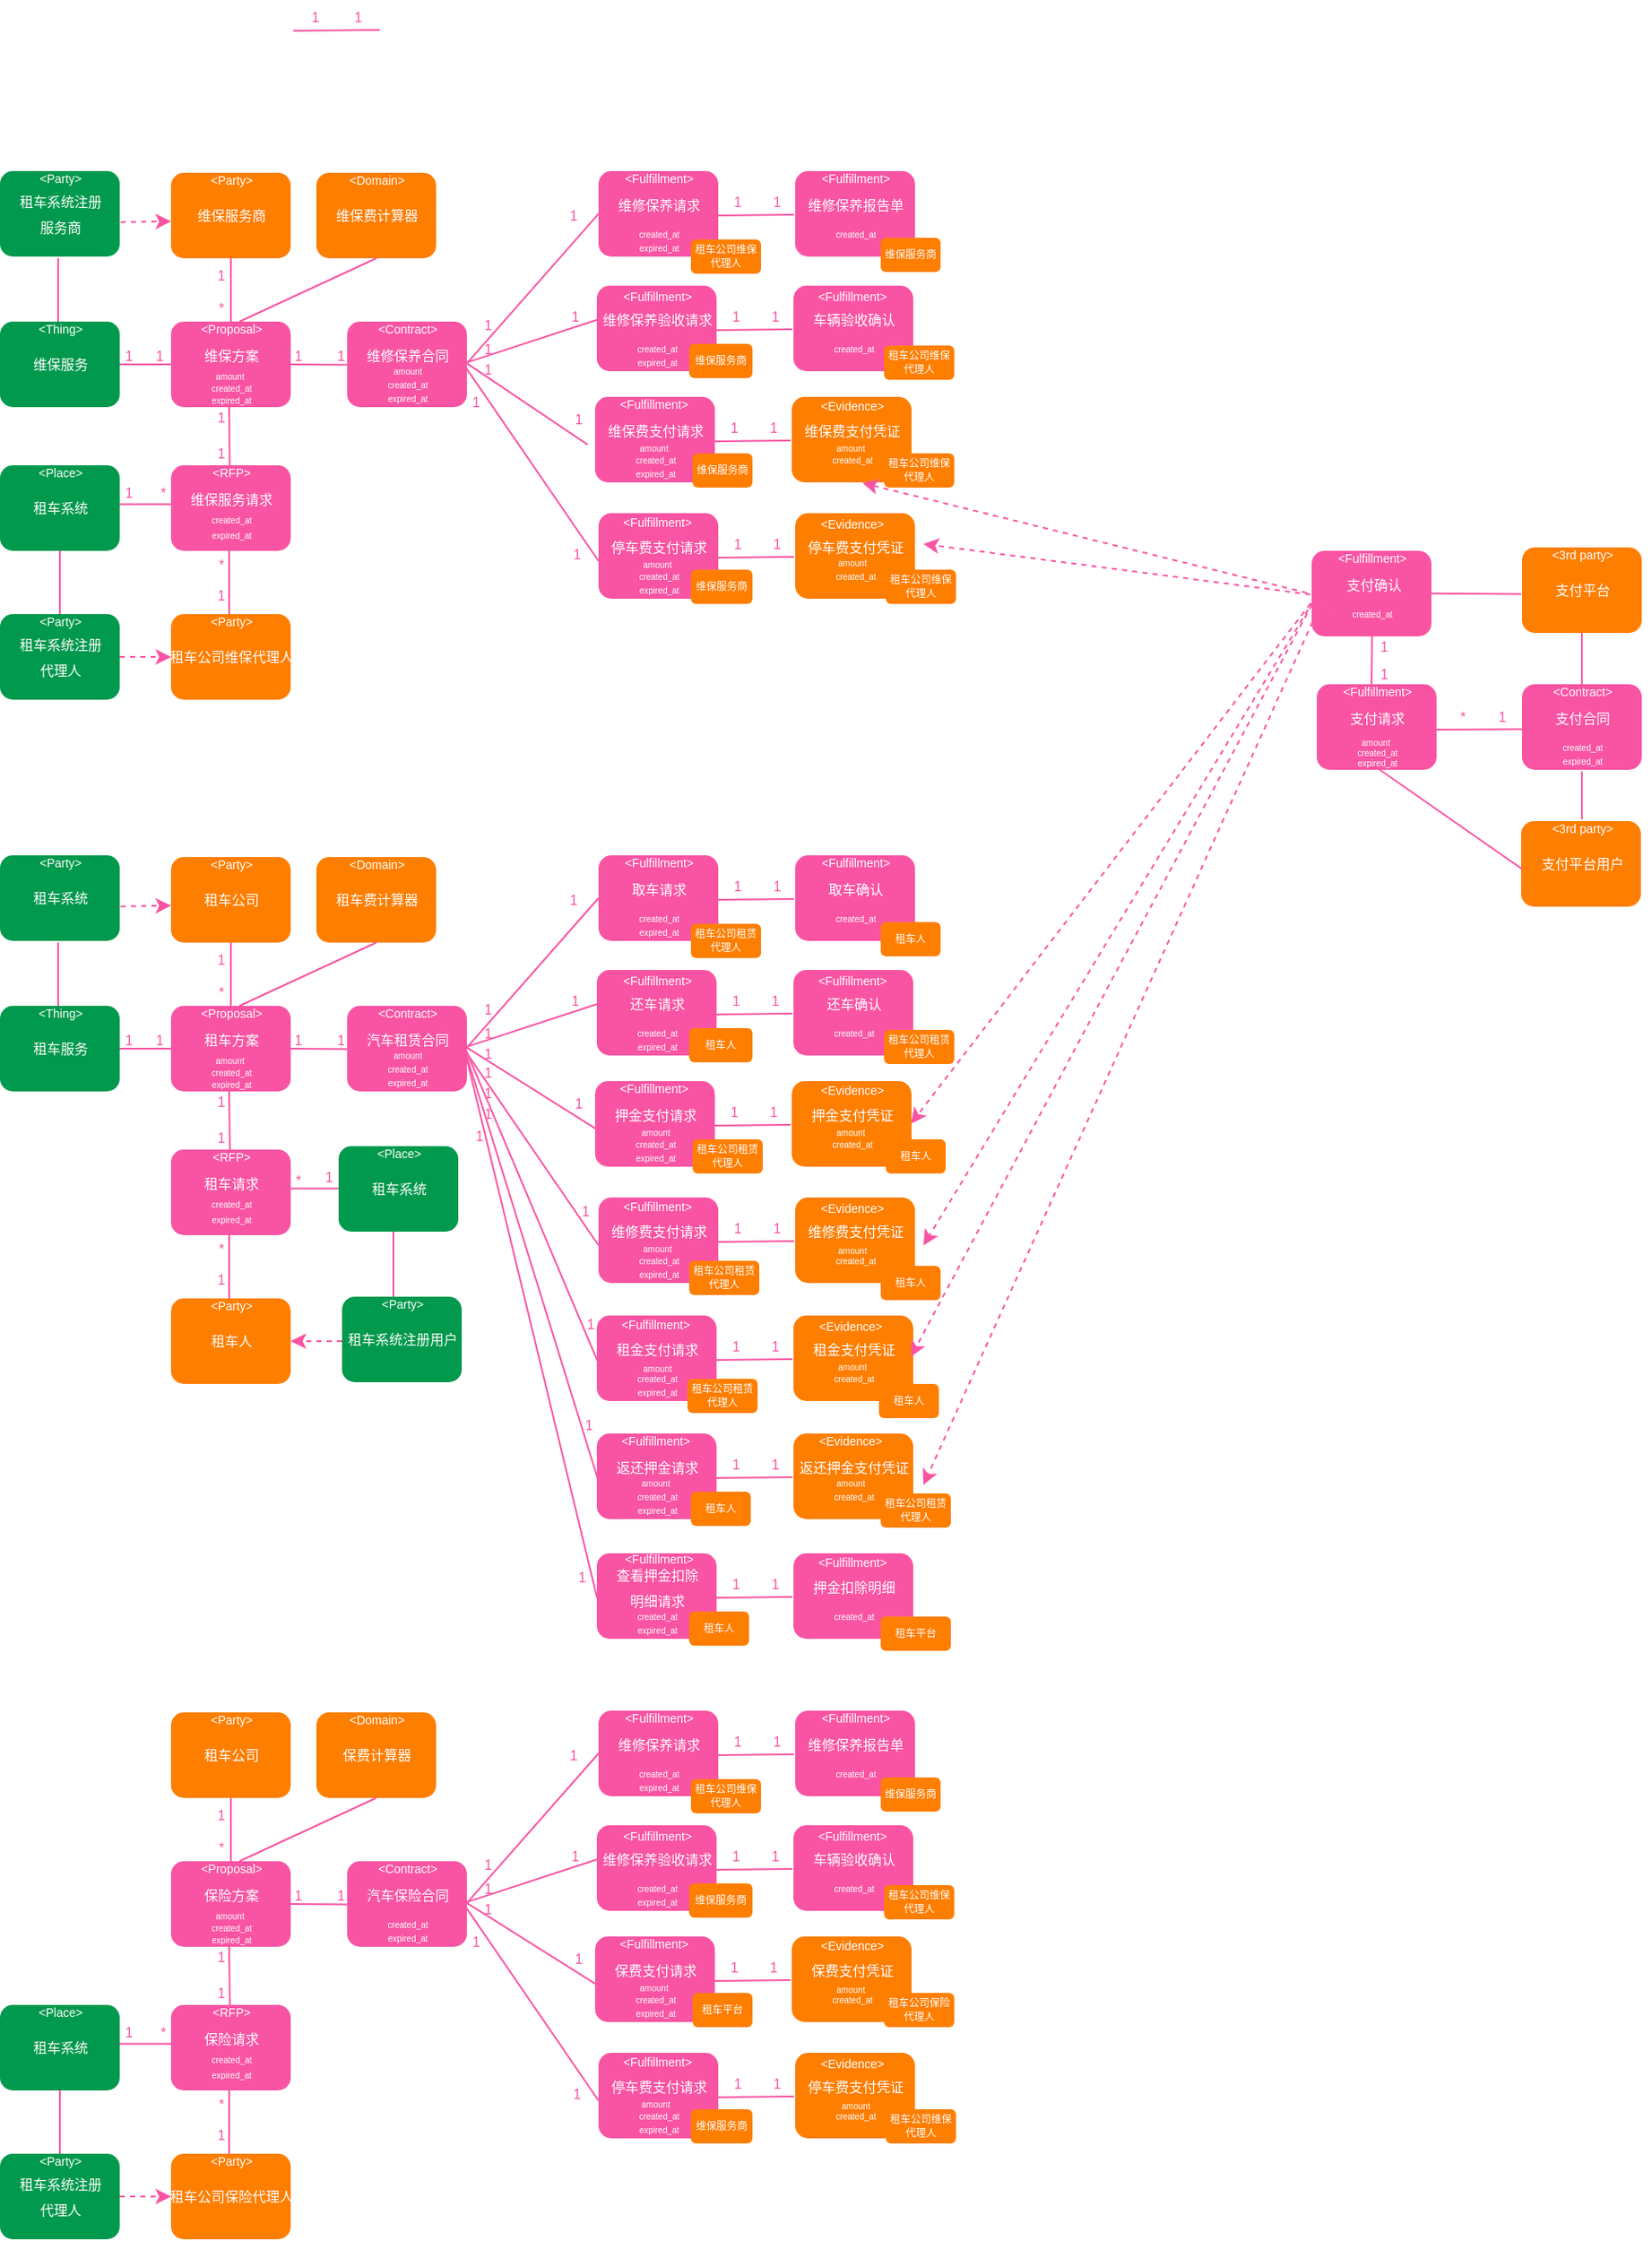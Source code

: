 <mxfile version="21.6.6" type="github">
  <diagram name="第 1 页" id="oeCHM0damJKCCX0aJpPC">
    <mxGraphModel dx="632" dy="377" grid="1" gridSize="10" guides="1" tooltips="1" connect="1" arrows="1" fold="1" page="1" pageScale="1" pageWidth="827" pageHeight="1169" math="0" shadow="0">
      <root>
        <mxCell id="0" />
        <mxCell id="1" parent="0" />
        <mxCell id="e_jC6DyC8DSp5otNmjVu-6" value="" style="group" parent="1" vertex="1" connectable="0">
          <mxGeometry x="150" y="312" width="70" height="62" as="geometry" />
        </mxCell>
        <mxCell id="e_jC6DyC8DSp5otNmjVu-1" value="" style="rounded=1;whiteSpace=wrap;html=1;fillColor=#f854a3;fontColor=#ffffff;strokeColor=none;" parent="e_jC6DyC8DSp5otNmjVu-6" vertex="1">
          <mxGeometry y="12" width="70" height="50" as="geometry" />
        </mxCell>
        <mxCell id="e_jC6DyC8DSp5otNmjVu-2" value="&lt;span style=&quot;font-size: 7px;&quot;&gt;&amp;lt;RFP&amp;gt;&lt;/span&gt;" style="text;html=1;align=center;verticalAlign=middle;resizable=0;points=[];autosize=1;strokeColor=none;fillColor=none;fontColor=#FFFFFF;" parent="e_jC6DyC8DSp5otNmjVu-6" vertex="1">
          <mxGeometry x="10" width="50" height="30" as="geometry" />
        </mxCell>
        <mxCell id="e_jC6DyC8DSp5otNmjVu-3" value="&lt;font style=&quot;font-size: 8px;&quot; color=&quot;#ffffff&quot;&gt;维保服务请求&lt;/font&gt;" style="text;html=1;align=center;verticalAlign=middle;resizable=0;points=[];autosize=1;strokeColor=none;fillColor=none;" parent="e_jC6DyC8DSp5otNmjVu-6" vertex="1">
          <mxGeometry y="16" width="70" height="30" as="geometry" />
        </mxCell>
        <mxCell id="e_jC6DyC8DSp5otNmjVu-4" value="&lt;font style=&quot;font-size: 5px;&quot;&gt;created_at&lt;/font&gt;" style="text;html=1;align=center;verticalAlign=middle;resizable=0;points=[];autosize=1;strokeColor=none;fillColor=none;fontColor=#FFFFFF;fontSize=5;" parent="e_jC6DyC8DSp5otNmjVu-6" vertex="1">
          <mxGeometry x="10" y="33" width="50" height="20" as="geometry" />
        </mxCell>
        <mxCell id="e_jC6DyC8DSp5otNmjVu-5" value="&lt;font style=&quot;font-size: 5px;&quot;&gt;expired_at&lt;/font&gt;" style="text;html=1;align=center;verticalAlign=middle;resizable=0;points=[];autosize=1;strokeColor=none;fillColor=none;fontColor=#FFFFFF;fontSize=5;" parent="e_jC6DyC8DSp5otNmjVu-6" vertex="1">
          <mxGeometry x="10" y="42" width="50" height="20" as="geometry" />
        </mxCell>
        <mxCell id="e_jC6DyC8DSp5otNmjVu-7" value="" style="group" parent="1" vertex="1" connectable="0">
          <mxGeometry x="150" y="228" width="70" height="62" as="geometry" />
        </mxCell>
        <mxCell id="e_jC6DyC8DSp5otNmjVu-8" value="" style="rounded=1;whiteSpace=wrap;html=1;fillColor=#f854a3;fontColor=#ffffff;strokeColor=none;" parent="e_jC6DyC8DSp5otNmjVu-7" vertex="1">
          <mxGeometry y="12" width="70" height="50" as="geometry" />
        </mxCell>
        <mxCell id="e_jC6DyC8DSp5otNmjVu-9" value="&lt;font style=&quot;font-size: 7px;&quot;&gt;&amp;lt;Proposal&amp;gt;&lt;/font&gt;" style="text;html=1;align=center;verticalAlign=middle;resizable=0;points=[];autosize=1;strokeColor=none;fillColor=none;fontColor=#FFFFFF;" parent="e_jC6DyC8DSp5otNmjVu-7" vertex="1">
          <mxGeometry x="5" width="60" height="30" as="geometry" />
        </mxCell>
        <mxCell id="e_jC6DyC8DSp5otNmjVu-10" value="&lt;font color=&quot;#ffffff&quot;&gt;&lt;span style=&quot;font-size: 8px;&quot;&gt;维保方案&lt;/span&gt;&lt;/font&gt;" style="text;html=1;align=center;verticalAlign=middle;resizable=0;points=[];autosize=1;strokeColor=none;fillColor=none;" parent="e_jC6DyC8DSp5otNmjVu-7" vertex="1">
          <mxGeometry x="5" y="16" width="60" height="30" as="geometry" />
        </mxCell>
        <mxCell id="e_jC6DyC8DSp5otNmjVu-11" value="&lt;font style=&quot;font-size: 5px;&quot;&gt;created_at&lt;/font&gt;" style="text;html=1;align=center;verticalAlign=middle;resizable=0;points=[];autosize=1;strokeColor=none;fillColor=none;fontColor=#FFFFFF;fontSize=5;" parent="e_jC6DyC8DSp5otNmjVu-7" vertex="1">
          <mxGeometry x="10" y="40" width="50" height="20" as="geometry" />
        </mxCell>
        <mxCell id="e_jC6DyC8DSp5otNmjVu-12" value="&lt;font style=&quot;font-size: 5px;&quot;&gt;expired_at&lt;/font&gt;" style="text;html=1;align=center;verticalAlign=middle;resizable=0;points=[];autosize=1;strokeColor=none;fillColor=none;fontColor=#FFFFFF;fontSize=5;" parent="e_jC6DyC8DSp5otNmjVu-7" vertex="1">
          <mxGeometry x="10" y="47" width="50" height="20" as="geometry" />
        </mxCell>
        <mxCell id="e_jC6DyC8DSp5otNmjVu-65" value="&lt;font color=&quot;#f954a3&quot; style=&quot;font-size: 8px;&quot;&gt;1&lt;/font&gt;" style="text;html=1;align=center;verticalAlign=middle;resizable=0;points=[];autosize=1;strokeColor=none;fillColor=none;fontSize=8;" parent="e_jC6DyC8DSp5otNmjVu-7" vertex="1">
          <mxGeometry x="-40" y="22" width="30" height="20" as="geometry" />
        </mxCell>
        <mxCell id="e_jC6DyC8DSp5otNmjVu-75" value="&lt;font color=&quot;#f954a3&quot; style=&quot;font-size: 8px;&quot;&gt;*&lt;/font&gt;" style="text;html=1;align=center;verticalAlign=middle;resizable=0;points=[];autosize=1;strokeColor=none;fillColor=none;fontSize=8;" parent="e_jC6DyC8DSp5otNmjVu-7" vertex="1">
          <mxGeometry x="14" y="-6" width="30" height="20" as="geometry" />
        </mxCell>
        <mxCell id="e_jC6DyC8DSp5otNmjVu-13" value="" style="endArrow=none;html=1;rounded=0;exitX=0.49;exitY=-0.123;exitDx=0;exitDy=0;exitPerimeter=0;fontColor=#f954a3;labelBackgroundColor=#F954A3;labelBorderColor=#F954A3;strokeColor=#F954A3;" parent="1" source="e_jC6DyC8DSp5otNmjVu-3" edge="1">
          <mxGeometry width="50" height="50" relative="1" as="geometry">
            <mxPoint x="180" y="330" as="sourcePoint" />
            <mxPoint x="184" y="290" as="targetPoint" />
          </mxGeometry>
        </mxCell>
        <mxCell id="e_jC6DyC8DSp5otNmjVu-14" value="&lt;font color=&quot;#f954a3&quot; style=&quot;font-size: 8px;&quot;&gt;1&lt;/font&gt;" style="text;html=1;align=center;verticalAlign=middle;resizable=0;points=[];autosize=1;strokeColor=none;fillColor=none;fontSize=8;" parent="1" vertex="1">
          <mxGeometry x="164" y="286" width="30" height="20" as="geometry" />
        </mxCell>
        <mxCell id="e_jC6DyC8DSp5otNmjVu-15" value="&lt;font color=&quot;#f954a3&quot; style=&quot;font-size: 8px;&quot;&gt;1&lt;/font&gt;" style="text;html=1;align=center;verticalAlign=middle;resizable=0;points=[];autosize=1;strokeColor=none;fillColor=none;fontSize=8;" parent="1" vertex="1">
          <mxGeometry x="164" y="307" width="30" height="20" as="geometry" />
        </mxCell>
        <mxCell id="e_jC6DyC8DSp5otNmjVu-17" value="&lt;font style=&quot;font-size: 5px;&quot;&gt;amount&lt;br&gt;&lt;/font&gt;" style="text;html=1;align=center;verticalAlign=middle;resizable=0;points=[];autosize=1;strokeColor=none;fillColor=none;fontColor=#FFFFFF;fontSize=5;" parent="1" vertex="1">
          <mxGeometry x="164" y="261" width="40" height="20" as="geometry" />
        </mxCell>
        <mxCell id="e_jC6DyC8DSp5otNmjVu-18" value="" style="group" parent="1" vertex="1" connectable="0">
          <mxGeometry x="253" y="228" width="70" height="62" as="geometry" />
        </mxCell>
        <mxCell id="e_jC6DyC8DSp5otNmjVu-19" value="" style="rounded=1;whiteSpace=wrap;html=1;fillColor=#f854a3;fontColor=#ffffff;strokeColor=none;" parent="e_jC6DyC8DSp5otNmjVu-18" vertex="1">
          <mxGeometry y="12" width="70" height="50" as="geometry" />
        </mxCell>
        <mxCell id="e_jC6DyC8DSp5otNmjVu-20" value="&lt;font style=&quot;font-size: 7px;&quot;&gt;&amp;lt;Contract&amp;gt;&lt;/font&gt;" style="text;html=1;align=center;verticalAlign=middle;resizable=0;points=[];autosize=1;strokeColor=none;fillColor=none;fontColor=#FFFFFF;" parent="e_jC6DyC8DSp5otNmjVu-18" vertex="1">
          <mxGeometry x="5" width="60" height="30" as="geometry" />
        </mxCell>
        <mxCell id="e_jC6DyC8DSp5otNmjVu-21" value="&lt;font color=&quot;#ffffff&quot;&gt;&lt;span style=&quot;font-size: 8px;&quot;&gt;维修保养合同&lt;/span&gt;&lt;/font&gt;" style="text;html=1;align=center;verticalAlign=middle;resizable=0;points=[];autosize=1;strokeColor=none;fillColor=none;" parent="e_jC6DyC8DSp5otNmjVu-18" vertex="1">
          <mxGeometry y="16" width="70" height="30" as="geometry" />
        </mxCell>
        <mxCell id="e_jC6DyC8DSp5otNmjVu-22" value="&lt;font style=&quot;font-size: 5px;&quot;&gt;created_at&lt;/font&gt;" style="text;html=1;align=center;verticalAlign=middle;resizable=0;points=[];autosize=1;strokeColor=none;fillColor=none;fontColor=#FFFFFF;fontSize=5;" parent="e_jC6DyC8DSp5otNmjVu-18" vertex="1">
          <mxGeometry x="10" y="38" width="50" height="20" as="geometry" />
        </mxCell>
        <mxCell id="e_jC6DyC8DSp5otNmjVu-23" value="&lt;font style=&quot;font-size: 5px;&quot;&gt;expired_at&lt;/font&gt;" style="text;html=1;align=center;verticalAlign=middle;resizable=0;points=[];autosize=1;strokeColor=none;fillColor=none;fontColor=#FFFFFF;fontSize=5;" parent="e_jC6DyC8DSp5otNmjVu-18" vertex="1">
          <mxGeometry x="10" y="46" width="50" height="20" as="geometry" />
        </mxCell>
        <mxCell id="VPvNrE1eairbUW8k15pB-188" value="&lt;font style=&quot;font-size: 5px;&quot;&gt;amount&lt;br&gt;&lt;/font&gt;" style="text;html=1;align=center;verticalAlign=middle;resizable=0;points=[];autosize=1;strokeColor=none;fillColor=none;fontColor=#FFFFFF;fontSize=5;" vertex="1" parent="e_jC6DyC8DSp5otNmjVu-18">
          <mxGeometry x="15" y="30" width="40" height="20" as="geometry" />
        </mxCell>
        <mxCell id="e_jC6DyC8DSp5otNmjVu-24" value="" style="endArrow=none;html=1;rounded=0;exitX=1;exitY=0.5;exitDx=0;exitDy=0;entryX=-0.001;entryY=0.71;entryDx=0;entryDy=0;entryPerimeter=0;strokeColor=#F954A3;" parent="1" source="e_jC6DyC8DSp5otNmjVu-8" target="e_jC6DyC8DSp5otNmjVu-21" edge="1">
          <mxGeometry width="50" height="50" relative="1" as="geometry">
            <mxPoint x="220" y="340" as="sourcePoint" />
            <mxPoint x="270" y="290" as="targetPoint" />
          </mxGeometry>
        </mxCell>
        <mxCell id="e_jC6DyC8DSp5otNmjVu-25" value="&lt;font color=&quot;#f954a3&quot; style=&quot;font-size: 8px;&quot;&gt;1&lt;/font&gt;" style="text;html=1;align=center;verticalAlign=middle;resizable=0;points=[];autosize=1;strokeColor=none;fillColor=none;fontSize=8;" parent="1" vertex="1">
          <mxGeometry x="209" y="250" width="30" height="20" as="geometry" />
        </mxCell>
        <mxCell id="e_jC6DyC8DSp5otNmjVu-26" value="&lt;font color=&quot;#f954a3&quot; style=&quot;font-size: 8px;&quot;&gt;1&lt;/font&gt;" style="text;html=1;align=center;verticalAlign=middle;resizable=0;points=[];autosize=1;strokeColor=none;fillColor=none;fontSize=8;" parent="1" vertex="1">
          <mxGeometry x="234" y="250" width="30" height="20" as="geometry" />
        </mxCell>
        <mxCell id="e_jC6DyC8DSp5otNmjVu-27" value="" style="group" parent="1" vertex="1" connectable="0">
          <mxGeometry x="235" y="141" width="70" height="62" as="geometry" />
        </mxCell>
        <mxCell id="e_jC6DyC8DSp5otNmjVu-28" value="" style="rounded=1;whiteSpace=wrap;html=1;fillColor=#fe7e00;fontColor=#ffffff;strokeColor=none;" parent="e_jC6DyC8DSp5otNmjVu-27" vertex="1">
          <mxGeometry y="12" width="70" height="50" as="geometry" />
        </mxCell>
        <mxCell id="e_jC6DyC8DSp5otNmjVu-29" value="&lt;font style=&quot;font-size: 7px;&quot;&gt;&amp;lt;Domain&amp;gt;&lt;/font&gt;" style="text;html=1;align=center;verticalAlign=middle;resizable=0;points=[];autosize=1;strokeColor=none;fillColor=none;fontColor=#FFFFFF;" parent="e_jC6DyC8DSp5otNmjVu-27" vertex="1">
          <mxGeometry x="5" width="60" height="30" as="geometry" />
        </mxCell>
        <mxCell id="e_jC6DyC8DSp5otNmjVu-30" value="&lt;font color=&quot;#ffffff&quot;&gt;&lt;span style=&quot;font-size: 8px;&quot;&gt;维保费计算器&lt;/span&gt;&lt;/font&gt;" style="text;html=1;align=center;verticalAlign=middle;resizable=0;points=[];autosize=1;strokeColor=none;fillColor=none;" parent="e_jC6DyC8DSp5otNmjVu-27" vertex="1">
          <mxGeometry y="21" width="70" height="30" as="geometry" />
        </mxCell>
        <mxCell id="e_jC6DyC8DSp5otNmjVu-34" value="" style="group" parent="1" vertex="1" connectable="0">
          <mxGeometry x="150" y="141" width="75" height="62" as="geometry" />
        </mxCell>
        <mxCell id="e_jC6DyC8DSp5otNmjVu-35" value="" style="rounded=1;whiteSpace=wrap;html=1;fillColor=#fe7e00;fontColor=#ffffff;strokeColor=none;" parent="e_jC6DyC8DSp5otNmjVu-34" vertex="1">
          <mxGeometry y="12" width="70" height="50" as="geometry" />
        </mxCell>
        <mxCell id="e_jC6DyC8DSp5otNmjVu-36" value="&lt;font style=&quot;font-size: 7px;&quot;&gt;&amp;lt;Party&amp;gt;&lt;/font&gt;" style="text;html=1;align=center;verticalAlign=middle;resizable=0;points=[];autosize=1;strokeColor=none;fillColor=none;fontColor=#FFFFFF;" parent="e_jC6DyC8DSp5otNmjVu-34" vertex="1">
          <mxGeometry x="10" width="50" height="30" as="geometry" />
        </mxCell>
        <mxCell id="e_jC6DyC8DSp5otNmjVu-37" value="&lt;font color=&quot;#ffffff&quot;&gt;&lt;span style=&quot;font-size: 8px;&quot;&gt;维保服务商&lt;/span&gt;&lt;/font&gt;" style="text;html=1;align=center;verticalAlign=middle;resizable=0;points=[];autosize=1;strokeColor=none;fillColor=none;" parent="e_jC6DyC8DSp5otNmjVu-34" vertex="1">
          <mxGeometry x="5" y="21" width="60" height="30" as="geometry" />
        </mxCell>
        <mxCell id="e_jC6DyC8DSp5otNmjVu-38" value="" style="endArrow=none;html=1;rounded=0;exitX=0.5;exitY=1;exitDx=0;exitDy=0;strokeColor=#F954A3;" parent="1" source="e_jC6DyC8DSp5otNmjVu-35" edge="1">
          <mxGeometry width="50" height="50" relative="1" as="geometry">
            <mxPoint x="186" y="203" as="sourcePoint" />
            <mxPoint x="185" y="240" as="targetPoint" />
          </mxGeometry>
        </mxCell>
        <mxCell id="e_jC6DyC8DSp5otNmjVu-39" value="" style="group" parent="1" vertex="1" connectable="0">
          <mxGeometry x="50" y="399" width="80" height="62" as="geometry" />
        </mxCell>
        <mxCell id="e_jC6DyC8DSp5otNmjVu-40" value="" style="rounded=1;whiteSpace=wrap;html=1;fillColor=#00994D;fontColor=#ffffff;strokeColor=none;" parent="e_jC6DyC8DSp5otNmjVu-39" vertex="1">
          <mxGeometry y="12" width="70" height="50" as="geometry" />
        </mxCell>
        <mxCell id="e_jC6DyC8DSp5otNmjVu-41" value="&lt;font style=&quot;font-size: 7px;&quot;&gt;&amp;lt;Party&amp;gt;&lt;/font&gt;" style="text;html=1;align=center;verticalAlign=middle;resizable=0;points=[];autosize=1;strokeColor=none;fillColor=none;fontColor=#FFFFFF;" parent="e_jC6DyC8DSp5otNmjVu-39" vertex="1">
          <mxGeometry x="10" width="50" height="30" as="geometry" />
        </mxCell>
        <mxCell id="e_jC6DyC8DSp5otNmjVu-42" value="&lt;font color=&quot;#ffffff&quot;&gt;&lt;span style=&quot;font-size: 8px;&quot;&gt;租车系统注册&lt;br&gt;代理人&lt;/span&gt;&lt;/font&gt;" style="text;html=1;align=center;verticalAlign=middle;resizable=0;points=[];autosize=1;strokeColor=none;fillColor=none;" parent="e_jC6DyC8DSp5otNmjVu-39" vertex="1">
          <mxGeometry y="16" width="70" height="40" as="geometry" />
        </mxCell>
        <mxCell id="e_jC6DyC8DSp5otNmjVu-43" value="" style="group" parent="1" vertex="1" connectable="0">
          <mxGeometry x="150" y="399" width="85" height="62" as="geometry" />
        </mxCell>
        <mxCell id="e_jC6DyC8DSp5otNmjVu-44" value="" style="rounded=1;whiteSpace=wrap;html=1;fillColor=#fe7e00;fontColor=#ffffff;strokeColor=none;" parent="e_jC6DyC8DSp5otNmjVu-43" vertex="1">
          <mxGeometry y="12" width="70" height="50" as="geometry" />
        </mxCell>
        <mxCell id="e_jC6DyC8DSp5otNmjVu-45" value="&lt;font style=&quot;font-size: 7px;&quot;&gt;&amp;lt;Party&amp;gt;&lt;/font&gt;" style="text;html=1;align=center;verticalAlign=middle;resizable=0;points=[];autosize=1;strokeColor=none;fillColor=none;fontColor=#FFFFFF;" parent="e_jC6DyC8DSp5otNmjVu-43" vertex="1">
          <mxGeometry x="10" width="50" height="30" as="geometry" />
        </mxCell>
        <mxCell id="e_jC6DyC8DSp5otNmjVu-46" value="&lt;font color=&quot;#ffffff&quot;&gt;&lt;span style=&quot;font-size: 8px;&quot;&gt;租车公司维保代理人&lt;/span&gt;&lt;/font&gt;" style="text;html=1;align=center;verticalAlign=middle;resizable=0;points=[];autosize=1;strokeColor=none;fillColor=none;" parent="e_jC6DyC8DSp5otNmjVu-43" vertex="1">
          <mxGeometry x="-15" y="21" width="100" height="30" as="geometry" />
        </mxCell>
        <mxCell id="e_jC6DyC8DSp5otNmjVu-47" value="" style="endArrow=none;html=1;rounded=0;exitX=0.5;exitY=1;exitDx=0;exitDy=0;strokeColor=#F954A3;" parent="1" edge="1">
          <mxGeometry width="50" height="50" relative="1" as="geometry">
            <mxPoint x="184" y="374" as="sourcePoint" />
            <mxPoint x="184" y="411" as="targetPoint" />
          </mxGeometry>
        </mxCell>
        <mxCell id="e_jC6DyC8DSp5otNmjVu-48" value="" style="endArrow=classic;html=1;rounded=0;entryX=0;entryY=0.5;entryDx=0;entryDy=0;strokeColor=#F954A3;dashed=1;" parent="1" source="e_jC6DyC8DSp5otNmjVu-42" target="e_jC6DyC8DSp5otNmjVu-44" edge="1">
          <mxGeometry width="50" height="50" relative="1" as="geometry">
            <mxPoint x="120" y="436" as="sourcePoint" />
            <mxPoint x="220" y="320" as="targetPoint" />
            <Array as="points">
              <mxPoint x="120" y="436" />
            </Array>
          </mxGeometry>
        </mxCell>
        <mxCell id="e_jC6DyC8DSp5otNmjVu-50" value="" style="group" parent="1" vertex="1" connectable="0">
          <mxGeometry x="50" y="312" width="80" height="62" as="geometry" />
        </mxCell>
        <mxCell id="e_jC6DyC8DSp5otNmjVu-51" value="" style="rounded=1;whiteSpace=wrap;html=1;fillColor=#00994D;fontColor=#ffffff;strokeColor=none;" parent="e_jC6DyC8DSp5otNmjVu-50" vertex="1">
          <mxGeometry y="12" width="70" height="50" as="geometry" />
        </mxCell>
        <mxCell id="e_jC6DyC8DSp5otNmjVu-52" value="&lt;font style=&quot;font-size: 7px;&quot;&gt;&amp;lt;Place&amp;gt;&lt;/font&gt;" style="text;html=1;align=center;verticalAlign=middle;resizable=0;points=[];autosize=1;strokeColor=none;fillColor=none;fontColor=#FFFFFF;" parent="e_jC6DyC8DSp5otNmjVu-50" vertex="1">
          <mxGeometry x="10" width="50" height="30" as="geometry" />
        </mxCell>
        <mxCell id="e_jC6DyC8DSp5otNmjVu-53" value="&lt;font color=&quot;#ffffff&quot;&gt;&lt;span style=&quot;font-size: 8px;&quot;&gt;租车系统&lt;/span&gt;&lt;/font&gt;" style="text;html=1;align=center;verticalAlign=middle;resizable=0;points=[];autosize=1;strokeColor=none;fillColor=none;" parent="e_jC6DyC8DSp5otNmjVu-50" vertex="1">
          <mxGeometry x="5" y="21" width="60" height="30" as="geometry" />
        </mxCell>
        <mxCell id="e_jC6DyC8DSp5otNmjVu-61" value="" style="endArrow=none;html=1;rounded=0;exitX=1;exitY=0.5;exitDx=0;exitDy=0;entryX=0;entryY=0.5;entryDx=0;entryDy=0;strokeColor=#F954A3;" parent="e_jC6DyC8DSp5otNmjVu-50" edge="1">
          <mxGeometry width="50" height="50" relative="1" as="geometry">
            <mxPoint x="70" y="34.71" as="sourcePoint" />
            <mxPoint x="100" y="34.71" as="targetPoint" />
          </mxGeometry>
        </mxCell>
        <mxCell id="e_jC6DyC8DSp5otNmjVu-54" value="" style="group" parent="1" vertex="1" connectable="0">
          <mxGeometry x="50" y="228" width="95" height="62" as="geometry" />
        </mxCell>
        <mxCell id="e_jC6DyC8DSp5otNmjVu-55" value="" style="rounded=1;whiteSpace=wrap;html=1;fillColor=#00994D;fontColor=#ffffff;strokeColor=none;" parent="e_jC6DyC8DSp5otNmjVu-54" vertex="1">
          <mxGeometry y="12" width="70" height="50" as="geometry" />
        </mxCell>
        <mxCell id="e_jC6DyC8DSp5otNmjVu-56" value="&lt;font style=&quot;font-size: 7px;&quot;&gt;&amp;lt;Thing&amp;gt;&lt;/font&gt;" style="text;html=1;align=center;verticalAlign=middle;resizable=0;points=[];autosize=1;strokeColor=none;fillColor=none;fontColor=#FFFFFF;" parent="e_jC6DyC8DSp5otNmjVu-54" vertex="1">
          <mxGeometry x="10" width="50" height="30" as="geometry" />
        </mxCell>
        <mxCell id="e_jC6DyC8DSp5otNmjVu-57" value="&lt;font color=&quot;#ffffff&quot;&gt;&lt;span style=&quot;font-size: 8px;&quot;&gt;维保服务&lt;/span&gt;&lt;/font&gt;" style="text;html=1;align=center;verticalAlign=middle;resizable=0;points=[];autosize=1;strokeColor=none;fillColor=none;" parent="e_jC6DyC8DSp5otNmjVu-54" vertex="1">
          <mxGeometry x="5" y="21" width="60" height="30" as="geometry" />
        </mxCell>
        <mxCell id="e_jC6DyC8DSp5otNmjVu-64" value="&lt;font color=&quot;#f954a3&quot; style=&quot;font-size: 8px;&quot;&gt;1&lt;/font&gt;" style="text;html=1;align=center;verticalAlign=middle;resizable=0;points=[];autosize=1;strokeColor=none;fillColor=none;fontSize=8;" parent="e_jC6DyC8DSp5otNmjVu-54" vertex="1">
          <mxGeometry x="78" y="22" width="30" height="20" as="geometry" />
        </mxCell>
        <mxCell id="e_jC6DyC8DSp5otNmjVu-59" value="" style="endArrow=none;html=1;rounded=0;exitX=0.5;exitY=1;exitDx=0;exitDy=0;strokeColor=#F954A3;" parent="1" source="e_jC6DyC8DSp5otNmjVu-51" edge="1">
          <mxGeometry width="50" height="50" relative="1" as="geometry">
            <mxPoint x="85.0" y="378" as="sourcePoint" />
            <mxPoint x="85" y="411" as="targetPoint" />
            <Array as="points">
              <mxPoint x="85" y="411" />
            </Array>
          </mxGeometry>
        </mxCell>
        <mxCell id="e_jC6DyC8DSp5otNmjVu-62" value="&lt;font color=&quot;#f954a3&quot; style=&quot;font-size: 8px;&quot;&gt;1&lt;/font&gt;" style="text;html=1;align=center;verticalAlign=middle;resizable=0;points=[];autosize=1;strokeColor=none;fillColor=none;fontSize=8;" parent="1" vertex="1">
          <mxGeometry x="110" y="330" width="30" height="20" as="geometry" />
        </mxCell>
        <mxCell id="e_jC6DyC8DSp5otNmjVu-63" value="&lt;font color=&quot;#f954a3&quot; style=&quot;font-size: 8px;&quot;&gt;*&lt;/font&gt;" style="text;html=1;align=center;verticalAlign=middle;resizable=0;points=[];autosize=1;strokeColor=none;fillColor=none;fontSize=8;" parent="1" vertex="1">
          <mxGeometry x="130" y="330" width="30" height="20" as="geometry" />
        </mxCell>
        <mxCell id="e_jC6DyC8DSp5otNmjVu-66" value="" style="group" parent="1" vertex="1" connectable="0">
          <mxGeometry x="50" y="140" width="85" height="62" as="geometry" />
        </mxCell>
        <mxCell id="e_jC6DyC8DSp5otNmjVu-67" value="" style="rounded=1;whiteSpace=wrap;html=1;fillColor=#00994D;fontColor=#ffffff;strokeColor=none;" parent="e_jC6DyC8DSp5otNmjVu-66" vertex="1">
          <mxGeometry y="12" width="70" height="50" as="geometry" />
        </mxCell>
        <mxCell id="e_jC6DyC8DSp5otNmjVu-68" value="&lt;font style=&quot;font-size: 7px;&quot;&gt;&amp;lt;Party&amp;gt;&lt;/font&gt;" style="text;html=1;align=center;verticalAlign=middle;resizable=0;points=[];autosize=1;strokeColor=none;fillColor=none;fontColor=#FFFFFF;" parent="e_jC6DyC8DSp5otNmjVu-66" vertex="1">
          <mxGeometry x="10" width="50" height="30" as="geometry" />
        </mxCell>
        <mxCell id="e_jC6DyC8DSp5otNmjVu-69" value="&lt;font color=&quot;#ffffff&quot;&gt;&lt;span style=&quot;font-size: 8px;&quot;&gt;租车系统注册&lt;br&gt;服务商&lt;/span&gt;&lt;/font&gt;" style="text;html=1;align=center;verticalAlign=middle;resizable=0;points=[];autosize=1;strokeColor=none;fillColor=none;" parent="e_jC6DyC8DSp5otNmjVu-66" vertex="1">
          <mxGeometry y="16" width="70" height="40" as="geometry" />
        </mxCell>
        <mxCell id="e_jC6DyC8DSp5otNmjVu-71" value="" style="endArrow=classic;html=1;rounded=0;strokeColor=#F954A3;dashed=1;entryX=-0.032;entryY=0.546;entryDx=0;entryDy=0;entryPerimeter=0;exitX=1.008;exitY=0.597;exitDx=0;exitDy=0;exitPerimeter=0;" parent="1" source="e_jC6DyC8DSp5otNmjVu-67" edge="1">
          <mxGeometry width="50" height="50" relative="1" as="geometry">
            <mxPoint x="116.92" y="180.0" as="sourcePoint" />
            <mxPoint x="150.0" y="181.38" as="targetPoint" />
            <Array as="points" />
          </mxGeometry>
        </mxCell>
        <mxCell id="e_jC6DyC8DSp5otNmjVu-58" value="" style="endArrow=none;html=1;rounded=0;exitX=1;exitY=0.5;exitDx=0;exitDy=0;entryX=0;entryY=0.5;entryDx=0;entryDy=0;strokeColor=#F954A3;" parent="1" source="e_jC6DyC8DSp5otNmjVu-55" target="e_jC6DyC8DSp5otNmjVu-8" edge="1">
          <mxGeometry width="50" height="50" relative="1" as="geometry">
            <mxPoint x="120" y="176.71" as="sourcePoint" />
            <mxPoint x="150" y="176.71" as="targetPoint" />
          </mxGeometry>
        </mxCell>
        <mxCell id="e_jC6DyC8DSp5otNmjVu-72" value="" style="endArrow=none;html=1;rounded=0;exitX=0.5;exitY=1;exitDx=0;exitDy=0;strokeColor=#F954A3;" parent="1" edge="1">
          <mxGeometry width="50" height="50" relative="1" as="geometry">
            <mxPoint x="84" y="203" as="sourcePoint" />
            <mxPoint x="84" y="240" as="targetPoint" />
          </mxGeometry>
        </mxCell>
        <mxCell id="e_jC6DyC8DSp5otNmjVu-73" value="&lt;font color=&quot;#f954a3&quot; style=&quot;font-size: 8px;&quot;&gt;1&lt;/font&gt;" style="text;html=1;align=center;verticalAlign=middle;resizable=0;points=[];autosize=1;strokeColor=none;fillColor=none;fontSize=8;" parent="1" vertex="1">
          <mxGeometry x="164" y="203" width="30" height="20" as="geometry" />
        </mxCell>
        <mxCell id="e_jC6DyC8DSp5otNmjVu-76" value="&lt;font color=&quot;#f954a3&quot; style=&quot;font-size: 8px;&quot;&gt;*&lt;/font&gt;" style="text;html=1;align=center;verticalAlign=middle;resizable=0;points=[];autosize=1;strokeColor=none;fillColor=none;fontSize=8;" parent="1" vertex="1">
          <mxGeometry x="164" y="372" width="30" height="20" as="geometry" />
        </mxCell>
        <mxCell id="e_jC6DyC8DSp5otNmjVu-77" value="&lt;font color=&quot;#f954a3&quot; style=&quot;font-size: 8px;&quot;&gt;1&lt;/font&gt;" style="text;html=1;align=center;verticalAlign=middle;resizable=0;points=[];autosize=1;strokeColor=none;fillColor=none;fontSize=8;" parent="1" vertex="1">
          <mxGeometry x="164" y="390" width="30" height="20" as="geometry" />
        </mxCell>
        <mxCell id="e_jC6DyC8DSp5otNmjVu-78" value="" style="group" parent="1" vertex="1" connectable="0">
          <mxGeometry x="400" y="140" width="70" height="62" as="geometry" />
        </mxCell>
        <mxCell id="e_jC6DyC8DSp5otNmjVu-79" value="" style="rounded=1;whiteSpace=wrap;html=1;fillColor=#f854a3;fontColor=#ffffff;strokeColor=none;" parent="e_jC6DyC8DSp5otNmjVu-78" vertex="1">
          <mxGeometry y="12" width="70" height="50" as="geometry" />
        </mxCell>
        <mxCell id="e_jC6DyC8DSp5otNmjVu-80" value="&lt;font style=&quot;font-size: 7px;&quot;&gt;&amp;lt;Fulfillment&amp;gt;&lt;/font&gt;" style="text;html=1;align=center;verticalAlign=middle;resizable=0;points=[];autosize=1;strokeColor=none;fillColor=none;fontColor=#FFFFFF;" parent="e_jC6DyC8DSp5otNmjVu-78" vertex="1">
          <mxGeometry x="5" width="60" height="30" as="geometry" />
        </mxCell>
        <mxCell id="e_jC6DyC8DSp5otNmjVu-81" value="&lt;font color=&quot;#ffffff&quot;&gt;&lt;span style=&quot;font-size: 8px;&quot;&gt;维修保养请求&lt;/span&gt;&lt;/font&gt;" style="text;html=1;align=center;verticalAlign=middle;resizable=0;points=[];autosize=1;strokeColor=none;fillColor=none;" parent="e_jC6DyC8DSp5otNmjVu-78" vertex="1">
          <mxGeometry y="16" width="70" height="30" as="geometry" />
        </mxCell>
        <mxCell id="e_jC6DyC8DSp5otNmjVu-82" value="&lt;font style=&quot;font-size: 5px;&quot;&gt;created_at&lt;/font&gt;" style="text;html=1;align=center;verticalAlign=middle;resizable=0;points=[];autosize=1;strokeColor=none;fillColor=none;fontColor=#FFFFFF;fontSize=5;" parent="e_jC6DyC8DSp5otNmjVu-78" vertex="1">
          <mxGeometry x="10" y="38" width="50" height="20" as="geometry" />
        </mxCell>
        <mxCell id="e_jC6DyC8DSp5otNmjVu-83" value="&lt;font style=&quot;font-size: 5px;&quot;&gt;expired_at&lt;/font&gt;" style="text;html=1;align=center;verticalAlign=middle;resizable=0;points=[];autosize=1;strokeColor=none;fillColor=none;fontColor=#FFFFFF;fontSize=5;" parent="e_jC6DyC8DSp5otNmjVu-78" vertex="1">
          <mxGeometry x="10" y="46" width="50" height="20" as="geometry" />
        </mxCell>
        <mxCell id="e_jC6DyC8DSp5otNmjVu-84" value="&lt;font style=&quot;font-size: 5px;&quot;&gt;expired_at&lt;/font&gt;" style="text;html=1;align=center;verticalAlign=middle;resizable=0;points=[];autosize=1;strokeColor=none;fillColor=none;fontColor=#FFFFFF;fontSize=5;" parent="1" vertex="1">
          <mxGeometry x="364" y="196" width="50" height="20" as="geometry" />
        </mxCell>
        <mxCell id="e_jC6DyC8DSp5otNmjVu-85" value="" style="group;fontSize=6;" parent="1" vertex="1" connectable="0">
          <mxGeometry x="459" y="140" width="136" height="76" as="geometry" />
        </mxCell>
        <mxCell id="e_jC6DyC8DSp5otNmjVu-86" value="" style="rounded=1;whiteSpace=wrap;html=1;fillColor=#F954A3;fontColor=#ffffff;strokeColor=none;" parent="e_jC6DyC8DSp5otNmjVu-85" vertex="1">
          <mxGeometry x="56" y="12" width="70" height="50" as="geometry" />
        </mxCell>
        <mxCell id="e_jC6DyC8DSp5otNmjVu-87" value="&lt;font style=&quot;font-size: 7px;&quot;&gt;&amp;lt;Fulfillment&amp;gt;&lt;/font&gt;" style="text;html=1;align=center;verticalAlign=middle;resizable=0;points=[];autosize=1;strokeColor=none;fillColor=none;fontColor=#FFFFFF;" parent="e_jC6DyC8DSp5otNmjVu-85" vertex="1">
          <mxGeometry x="61" width="60" height="30" as="geometry" />
        </mxCell>
        <mxCell id="e_jC6DyC8DSp5otNmjVu-88" value="&lt;font color=&quot;#ffffff&quot;&gt;&lt;span style=&quot;font-size: 8px;&quot;&gt;维修保养报告单&lt;/span&gt;&lt;/font&gt;" style="text;html=1;align=center;verticalAlign=middle;resizable=0;points=[];autosize=1;strokeColor=none;fillColor=none;" parent="e_jC6DyC8DSp5otNmjVu-85" vertex="1">
          <mxGeometry x="51" y="16" width="80" height="30" as="geometry" />
        </mxCell>
        <mxCell id="e_jC6DyC8DSp5otNmjVu-89" value="&lt;font style=&quot;font-size: 5px;&quot;&gt;created_at&lt;/font&gt;" style="text;html=1;align=center;verticalAlign=middle;resizable=0;points=[];autosize=1;strokeColor=none;fillColor=none;fontColor=#FFFFFF;fontSize=5;" parent="e_jC6DyC8DSp5otNmjVu-85" vertex="1">
          <mxGeometry x="66" y="38" width="50" height="20" as="geometry" />
        </mxCell>
        <mxCell id="e_jC6DyC8DSp5otNmjVu-153" value="" style="group;fontSize=11;" parent="e_jC6DyC8DSp5otNmjVu-85" vertex="1" connectable="0">
          <mxGeometry x="-4" y="46" width="60" height="26" as="geometry" />
        </mxCell>
        <mxCell id="e_jC6DyC8DSp5otNmjVu-154" value="租车公司维保代理人" style="rounded=1;whiteSpace=wrap;html=1;fillColor=#fe7e00;fontColor=#ffffff;strokeColor=none;fontSize=6;" parent="e_jC6DyC8DSp5otNmjVu-153" vertex="1">
          <mxGeometry x="-1" y="6" width="41" height="20" as="geometry" />
        </mxCell>
        <mxCell id="e_jC6DyC8DSp5otNmjVu-97" value="&lt;font color=&quot;#f954a3&quot; style=&quot;font-size: 8px;&quot;&gt;1&lt;/font&gt;" style="text;html=1;align=center;verticalAlign=middle;resizable=0;points=[];autosize=1;strokeColor=none;fillColor=none;fontSize=8;" parent="1" vertex="1">
          <mxGeometry x="369.995" y="168" width="30" height="20" as="geometry" />
        </mxCell>
        <mxCell id="e_jC6DyC8DSp5otNmjVu-100" value="" style="group" parent="1" vertex="1" connectable="0">
          <mxGeometry x="219" y="52" width="55" height="20" as="geometry" />
        </mxCell>
        <mxCell id="e_jC6DyC8DSp5otNmjVu-91" value="&lt;font color=&quot;#f954a3&quot; style=&quot;font-size: 8px;&quot;&gt;1&lt;/font&gt;" style="text;html=1;align=center;verticalAlign=middle;resizable=0;points=[];autosize=1;strokeColor=none;fillColor=none;fontSize=8;" parent="e_jC6DyC8DSp5otNmjVu-100" vertex="1">
          <mxGeometry width="30" height="20" as="geometry" />
        </mxCell>
        <mxCell id="e_jC6DyC8DSp5otNmjVu-92" value="&lt;font color=&quot;#f954a3&quot; style=&quot;font-size: 8px;&quot;&gt;1&lt;/font&gt;" style="text;html=1;align=center;verticalAlign=middle;resizable=0;points=[];autosize=1;strokeColor=none;fillColor=none;fontSize=8;" parent="e_jC6DyC8DSp5otNmjVu-100" vertex="1">
          <mxGeometry x="25" width="30" height="20" as="geometry" />
        </mxCell>
        <mxCell id="e_jC6DyC8DSp5otNmjVu-93" value="" style="endArrow=none;html=1;rounded=0;exitX=0.838;exitY=0.876;exitDx=0;exitDy=0;strokeColor=#F954A3;exitPerimeter=0;entryX=-0.017;entryY=0.902;entryDx=0;entryDy=0;entryPerimeter=0;" parent="e_jC6DyC8DSp5otNmjVu-100" edge="1">
          <mxGeometry width="50" height="50" relative="1" as="geometry">
            <mxPoint x="53.14" y="17.52" as="sourcePoint" />
            <mxPoint x="2.49" y="18.04" as="targetPoint" />
          </mxGeometry>
        </mxCell>
        <mxCell id="e_jC6DyC8DSp5otNmjVu-102" value="" style="group" parent="1" vertex="1" connectable="0">
          <mxGeometry x="466" y="160" width="50" height="20" as="geometry" />
        </mxCell>
        <mxCell id="e_jC6DyC8DSp5otNmjVu-103" value="&lt;font color=&quot;#f954a3&quot; style=&quot;font-size: 8px;&quot;&gt;1&lt;/font&gt;" style="text;html=1;align=center;verticalAlign=middle;resizable=0;points=[];autosize=1;strokeColor=none;fillColor=none;fontSize=8;" parent="e_jC6DyC8DSp5otNmjVu-102" vertex="1">
          <mxGeometry width="30" height="20" as="geometry" />
        </mxCell>
        <mxCell id="e_jC6DyC8DSp5otNmjVu-104" value="&lt;font color=&quot;#f954a3&quot; style=&quot;font-size: 8px;&quot;&gt;1&lt;/font&gt;" style="text;html=1;align=center;verticalAlign=middle;resizable=0;points=[];autosize=1;strokeColor=none;fillColor=none;fontSize=8;" parent="e_jC6DyC8DSp5otNmjVu-102" vertex="1">
          <mxGeometry x="22.727" width="30" height="20" as="geometry" />
        </mxCell>
        <mxCell id="e_jC6DyC8DSp5otNmjVu-105" value="" style="endArrow=none;html=1;rounded=0;exitX=0.838;exitY=0.876;exitDx=0;exitDy=0;strokeColor=#F954A3;exitPerimeter=0;entryX=-0.017;entryY=0.902;entryDx=0;entryDy=0;entryPerimeter=0;" parent="e_jC6DyC8DSp5otNmjVu-102" edge="1">
          <mxGeometry width="50" height="50" relative="1" as="geometry">
            <mxPoint x="48.309" y="17.52" as="sourcePoint" />
            <mxPoint x="2.264" y="18.04" as="targetPoint" />
          </mxGeometry>
        </mxCell>
        <mxCell id="e_jC6DyC8DSp5otNmjVu-107" value="" style="endArrow=none;html=1;rounded=0;exitX=0;exitY=0.5;exitDx=0;exitDy=0;strokeColor=#F954A3;entryX=0.995;entryY=0.695;entryDx=0;entryDy=0;entryPerimeter=0;" parent="1" source="e_jC6DyC8DSp5otNmjVu-79" target="e_jC6DyC8DSp5otNmjVu-21" edge="1">
          <mxGeometry width="50" height="50" relative="1" as="geometry">
            <mxPoint x="94" y="213" as="sourcePoint" />
            <mxPoint x="94" y="250" as="targetPoint" />
          </mxGeometry>
        </mxCell>
        <mxCell id="e_jC6DyC8DSp5otNmjVu-101" value="&lt;font color=&quot;#f954a3&quot; style=&quot;font-size: 8px;&quot;&gt;1&lt;/font&gt;" style="text;html=1;align=center;verticalAlign=middle;resizable=0;points=[];autosize=1;strokeColor=none;fillColor=none;fontSize=8;" parent="1" vertex="1">
          <mxGeometry x="319.995" y="232" width="30" height="20" as="geometry" />
        </mxCell>
        <mxCell id="e_jC6DyC8DSp5otNmjVu-108" value="" style="rounded=1;whiteSpace=wrap;html=1;fillColor=#f854a3;fontColor=#ffffff;strokeColor=none;" parent="1" vertex="1">
          <mxGeometry x="399" y="219" width="70" height="50" as="geometry" />
        </mxCell>
        <mxCell id="e_jC6DyC8DSp5otNmjVu-109" value="&lt;font color=&quot;#ffffff&quot;&gt;&lt;span style=&quot;font-size: 8px;&quot;&gt;维修保养验收请求&lt;/span&gt;&lt;/font&gt;" style="text;html=1;align=center;verticalAlign=middle;resizable=0;points=[];autosize=1;strokeColor=none;fillColor=none;" parent="1" vertex="1">
          <mxGeometry x="389" y="223" width="90" height="30" as="geometry" />
        </mxCell>
        <mxCell id="e_jC6DyC8DSp5otNmjVu-110" value="&lt;font style=&quot;font-size: 5px;&quot;&gt;created_at&lt;/font&gt;" style="text;html=1;align=center;verticalAlign=middle;resizable=0;points=[];autosize=1;strokeColor=none;fillColor=none;fontColor=#FFFFFF;fontSize=5;" parent="1" vertex="1">
          <mxGeometry x="409" y="245" width="50" height="20" as="geometry" />
        </mxCell>
        <mxCell id="e_jC6DyC8DSp5otNmjVu-111" value="&lt;font style=&quot;font-size: 5px;&quot;&gt;expired_at&lt;/font&gt;" style="text;html=1;align=center;verticalAlign=middle;resizable=0;points=[];autosize=1;strokeColor=none;fillColor=none;fontColor=#FFFFFF;fontSize=5;" parent="1" vertex="1">
          <mxGeometry x="409" y="253" width="50" height="20" as="geometry" />
        </mxCell>
        <mxCell id="e_jC6DyC8DSp5otNmjVu-112" value="" style="rounded=1;whiteSpace=wrap;html=1;fillColor=#F954A3;fontColor=#ffffff;strokeColor=none;" parent="1" vertex="1">
          <mxGeometry x="514" y="219" width="70" height="50" as="geometry" />
        </mxCell>
        <mxCell id="e_jC6DyC8DSp5otNmjVu-113" value="&lt;font color=&quot;#ffffff&quot;&gt;&lt;span style=&quot;font-size: 8px;&quot;&gt;车辆验收确认&lt;/span&gt;&lt;/font&gt;" style="text;html=1;align=center;verticalAlign=middle;resizable=0;points=[];autosize=1;strokeColor=none;fillColor=none;" parent="1" vertex="1">
          <mxGeometry x="514" y="223" width="70" height="30" as="geometry" />
        </mxCell>
        <mxCell id="e_jC6DyC8DSp5otNmjVu-114" value="&lt;font style=&quot;font-size: 5px;&quot;&gt;created_at&lt;/font&gt;" style="text;html=1;align=center;verticalAlign=middle;resizable=0;points=[];autosize=1;strokeColor=none;fillColor=none;fontColor=#FFFFFF;fontSize=5;" parent="1" vertex="1">
          <mxGeometry x="524" y="245" width="50" height="20" as="geometry" />
        </mxCell>
        <mxCell id="e_jC6DyC8DSp5otNmjVu-115" value="" style="group" parent="1" vertex="1" connectable="0">
          <mxGeometry x="465" y="227" width="50" height="20" as="geometry" />
        </mxCell>
        <mxCell id="e_jC6DyC8DSp5otNmjVu-116" value="&lt;font color=&quot;#f954a3&quot; style=&quot;font-size: 8px;&quot;&gt;1&lt;/font&gt;" style="text;html=1;align=center;verticalAlign=middle;resizable=0;points=[];autosize=1;strokeColor=none;fillColor=none;fontSize=8;" parent="e_jC6DyC8DSp5otNmjVu-115" vertex="1">
          <mxGeometry width="30" height="20" as="geometry" />
        </mxCell>
        <mxCell id="e_jC6DyC8DSp5otNmjVu-117" value="&lt;font color=&quot;#f954a3&quot; style=&quot;font-size: 8px;&quot;&gt;1&lt;/font&gt;" style="text;html=1;align=center;verticalAlign=middle;resizable=0;points=[];autosize=1;strokeColor=none;fillColor=none;fontSize=8;" parent="e_jC6DyC8DSp5otNmjVu-115" vertex="1">
          <mxGeometry x="22.727" width="30" height="20" as="geometry" />
        </mxCell>
        <mxCell id="e_jC6DyC8DSp5otNmjVu-118" value="" style="endArrow=none;html=1;rounded=0;exitX=0.838;exitY=0.876;exitDx=0;exitDy=0;strokeColor=#F954A3;exitPerimeter=0;entryX=-0.017;entryY=0.902;entryDx=0;entryDy=0;entryPerimeter=0;" parent="e_jC6DyC8DSp5otNmjVu-115" edge="1">
          <mxGeometry width="50" height="50" relative="1" as="geometry">
            <mxPoint x="48.309" y="17.52" as="sourcePoint" />
            <mxPoint x="2.264" y="18.04" as="targetPoint" />
          </mxGeometry>
        </mxCell>
        <mxCell id="e_jC6DyC8DSp5otNmjVu-119" value="" style="rounded=1;whiteSpace=wrap;html=1;fillColor=#f854a3;fontColor=#ffffff;strokeColor=none;" parent="1" vertex="1">
          <mxGeometry x="398" y="284" width="70" height="50" as="geometry" />
        </mxCell>
        <mxCell id="e_jC6DyC8DSp5otNmjVu-120" value="&lt;font color=&quot;#ffffff&quot;&gt;&lt;span style=&quot;font-size: 8px;&quot;&gt;维保费支付请求&lt;/span&gt;&lt;/font&gt;" style="text;html=1;align=center;verticalAlign=middle;resizable=0;points=[];autosize=1;strokeColor=none;fillColor=none;" parent="1" vertex="1">
          <mxGeometry x="393" y="288" width="80" height="30" as="geometry" />
        </mxCell>
        <mxCell id="e_jC6DyC8DSp5otNmjVu-121" value="&lt;font style=&quot;font-size: 5px;&quot;&gt;created_at&lt;/font&gt;" style="text;html=1;align=center;verticalAlign=middle;resizable=0;points=[];autosize=1;strokeColor=none;fillColor=none;fontColor=#FFFFFF;fontSize=5;" parent="1" vertex="1">
          <mxGeometry x="408" y="310" width="50" height="20" as="geometry" />
        </mxCell>
        <mxCell id="e_jC6DyC8DSp5otNmjVu-122" value="&lt;font style=&quot;font-size: 5px;&quot;&gt;expired_at&lt;/font&gt;" style="text;html=1;align=center;verticalAlign=middle;resizable=0;points=[];autosize=1;strokeColor=none;fillColor=none;fontColor=#FFFFFF;fontSize=5;" parent="1" vertex="1">
          <mxGeometry x="408" y="318" width="50" height="20" as="geometry" />
        </mxCell>
        <mxCell id="e_jC6DyC8DSp5otNmjVu-123" value="" style="rounded=1;whiteSpace=wrap;html=1;fillColor=#fe7e00;fontColor=#ffffff;strokeColor=none;" parent="1" vertex="1">
          <mxGeometry x="513" y="284" width="70" height="50" as="geometry" />
        </mxCell>
        <mxCell id="e_jC6DyC8DSp5otNmjVu-124" value="&lt;font color=&quot;#ffffff&quot;&gt;&lt;span style=&quot;font-size: 8px;&quot;&gt;维保费支付凭证&lt;/span&gt;&lt;/font&gt;" style="text;html=1;align=center;verticalAlign=middle;resizable=0;points=[];autosize=1;strokeColor=none;fillColor=none;" parent="1" vertex="1">
          <mxGeometry x="508" y="288" width="80" height="30" as="geometry" />
        </mxCell>
        <mxCell id="e_jC6DyC8DSp5otNmjVu-125" value="&lt;font style=&quot;font-size: 5px;&quot;&gt;created_at&lt;/font&gt;" style="text;html=1;align=center;verticalAlign=middle;resizable=0;points=[];autosize=1;strokeColor=none;fillColor=none;fontColor=#FFFFFF;fontSize=5;" parent="1" vertex="1">
          <mxGeometry x="523" y="310" width="50" height="20" as="geometry" />
        </mxCell>
        <mxCell id="e_jC6DyC8DSp5otNmjVu-126" value="" style="group" parent="1" vertex="1" connectable="0">
          <mxGeometry x="464" y="292" width="50" height="20" as="geometry" />
        </mxCell>
        <mxCell id="e_jC6DyC8DSp5otNmjVu-127" value="&lt;font color=&quot;#f954a3&quot; style=&quot;font-size: 8px;&quot;&gt;1&lt;/font&gt;" style="text;html=1;align=center;verticalAlign=middle;resizable=0;points=[];autosize=1;strokeColor=none;fillColor=none;fontSize=8;" parent="e_jC6DyC8DSp5otNmjVu-126" vertex="1">
          <mxGeometry width="30" height="20" as="geometry" />
        </mxCell>
        <mxCell id="e_jC6DyC8DSp5otNmjVu-128" value="&lt;font color=&quot;#f954a3&quot; style=&quot;font-size: 8px;&quot;&gt;1&lt;/font&gt;" style="text;html=1;align=center;verticalAlign=middle;resizable=0;points=[];autosize=1;strokeColor=none;fillColor=none;fontSize=8;" parent="e_jC6DyC8DSp5otNmjVu-126" vertex="1">
          <mxGeometry x="22.727" width="30" height="20" as="geometry" />
        </mxCell>
        <mxCell id="e_jC6DyC8DSp5otNmjVu-129" value="" style="endArrow=none;html=1;rounded=0;exitX=0.838;exitY=0.876;exitDx=0;exitDy=0;strokeColor=#F954A3;exitPerimeter=0;entryX=-0.017;entryY=0.902;entryDx=0;entryDy=0;entryPerimeter=0;" parent="e_jC6DyC8DSp5otNmjVu-126" edge="1">
          <mxGeometry width="50" height="50" relative="1" as="geometry">
            <mxPoint x="48.309" y="17.52" as="sourcePoint" />
            <mxPoint x="2.264" y="18.04" as="targetPoint" />
          </mxGeometry>
        </mxCell>
        <mxCell id="e_jC6DyC8DSp5otNmjVu-130" value="" style="rounded=1;whiteSpace=wrap;html=1;fillColor=#f854a3;fontColor=#ffffff;strokeColor=none;" parent="1" vertex="1">
          <mxGeometry x="400" y="352" width="70" height="50" as="geometry" />
        </mxCell>
        <mxCell id="e_jC6DyC8DSp5otNmjVu-131" value="&lt;font color=&quot;#ffffff&quot;&gt;&lt;span style=&quot;font-size: 8px;&quot;&gt;停车费支付请求&lt;/span&gt;&lt;/font&gt;" style="text;html=1;align=center;verticalAlign=middle;resizable=0;points=[];autosize=1;strokeColor=none;fillColor=none;" parent="1" vertex="1">
          <mxGeometry x="395" y="356" width="80" height="30" as="geometry" />
        </mxCell>
        <mxCell id="e_jC6DyC8DSp5otNmjVu-132" value="&lt;font style=&quot;font-size: 5px;&quot;&gt;created_at&lt;/font&gt;" style="text;html=1;align=center;verticalAlign=middle;resizable=0;points=[];autosize=1;strokeColor=none;fillColor=none;fontColor=#FFFFFF;fontSize=5;" parent="1" vertex="1">
          <mxGeometry x="410" y="378" width="50" height="20" as="geometry" />
        </mxCell>
        <mxCell id="e_jC6DyC8DSp5otNmjVu-133" value="&lt;font style=&quot;font-size: 5px;&quot;&gt;expired_at&lt;/font&gt;" style="text;html=1;align=center;verticalAlign=middle;resizable=0;points=[];autosize=1;strokeColor=none;fillColor=none;fontColor=#FFFFFF;fontSize=5;" parent="1" vertex="1">
          <mxGeometry x="410" y="386" width="50" height="20" as="geometry" />
        </mxCell>
        <mxCell id="e_jC6DyC8DSp5otNmjVu-134" value="" style="rounded=1;whiteSpace=wrap;html=1;fillColor=#fe7e00;fontColor=#ffffff;strokeColor=none;" parent="1" vertex="1">
          <mxGeometry x="515" y="352" width="70" height="50" as="geometry" />
        </mxCell>
        <mxCell id="e_jC6DyC8DSp5otNmjVu-135" value="&lt;font color=&quot;#ffffff&quot;&gt;&lt;span style=&quot;font-size: 8px;&quot;&gt;停车费支付凭证&lt;/span&gt;&lt;/font&gt;" style="text;html=1;align=center;verticalAlign=middle;resizable=0;points=[];autosize=1;strokeColor=none;fillColor=none;" parent="1" vertex="1">
          <mxGeometry x="510" y="356" width="80" height="30" as="geometry" />
        </mxCell>
        <mxCell id="e_jC6DyC8DSp5otNmjVu-136" value="&lt;font style=&quot;font-size: 5px;&quot;&gt;created_at&lt;/font&gt;" style="text;html=1;align=center;verticalAlign=middle;resizable=0;points=[];autosize=1;strokeColor=none;fillColor=none;fontColor=#FFFFFF;fontSize=5;" parent="1" vertex="1">
          <mxGeometry x="525" y="378" width="50" height="20" as="geometry" />
        </mxCell>
        <mxCell id="e_jC6DyC8DSp5otNmjVu-137" value="" style="group" parent="1" vertex="1" connectable="0">
          <mxGeometry x="466" y="360" width="50" height="20" as="geometry" />
        </mxCell>
        <mxCell id="e_jC6DyC8DSp5otNmjVu-138" value="&lt;font color=&quot;#f954a3&quot; style=&quot;font-size: 8px;&quot;&gt;1&lt;/font&gt;" style="text;html=1;align=center;verticalAlign=middle;resizable=0;points=[];autosize=1;strokeColor=none;fillColor=none;fontSize=8;" parent="e_jC6DyC8DSp5otNmjVu-137" vertex="1">
          <mxGeometry width="30" height="20" as="geometry" />
        </mxCell>
        <mxCell id="e_jC6DyC8DSp5otNmjVu-139" value="&lt;font color=&quot;#f954a3&quot; style=&quot;font-size: 8px;&quot;&gt;1&lt;/font&gt;" style="text;html=1;align=center;verticalAlign=middle;resizable=0;points=[];autosize=1;strokeColor=none;fillColor=none;fontSize=8;" parent="e_jC6DyC8DSp5otNmjVu-137" vertex="1">
          <mxGeometry x="22.727" width="30" height="20" as="geometry" />
        </mxCell>
        <mxCell id="e_jC6DyC8DSp5otNmjVu-140" value="" style="endArrow=none;html=1;rounded=0;exitX=0.838;exitY=0.876;exitDx=0;exitDy=0;strokeColor=#F954A3;exitPerimeter=0;entryX=-0.017;entryY=0.902;entryDx=0;entryDy=0;entryPerimeter=0;" parent="e_jC6DyC8DSp5otNmjVu-137" edge="1">
          <mxGeometry width="50" height="50" relative="1" as="geometry">
            <mxPoint x="48.309" y="17.52" as="sourcePoint" />
            <mxPoint x="2.264" y="18.04" as="targetPoint" />
          </mxGeometry>
        </mxCell>
        <mxCell id="e_jC6DyC8DSp5otNmjVu-141" value="" style="group" parent="1" vertex="1" connectable="0">
          <mxGeometry x="320" y="246" width="55" height="21" as="geometry" />
        </mxCell>
        <mxCell id="e_jC6DyC8DSp5otNmjVu-142" value="&lt;font color=&quot;#f954a3&quot; style=&quot;font-size: 8px;&quot;&gt;1&lt;/font&gt;" style="text;html=1;align=center;verticalAlign=middle;resizable=0;points=[];autosize=1;strokeColor=none;fillColor=none;fontSize=8;" parent="e_jC6DyC8DSp5otNmjVu-141" vertex="1">
          <mxGeometry width="30" height="20" as="geometry" />
        </mxCell>
        <mxCell id="e_jC6DyC8DSp5otNmjVu-143" value="&lt;font color=&quot;#f954a3&quot; style=&quot;font-size: 8px;&quot;&gt;1&lt;/font&gt;" style="text;html=1;align=center;verticalAlign=middle;resizable=0;points=[];autosize=1;strokeColor=none;fillColor=none;fontSize=8;" parent="e_jC6DyC8DSp5otNmjVu-141" vertex="1">
          <mxGeometry x="51" y="-19" width="30" height="20" as="geometry" />
        </mxCell>
        <mxCell id="e_jC6DyC8DSp5otNmjVu-144" value="" style="endArrow=none;html=1;rounded=0;strokeColor=#F954A3;entryX=-0.017;entryY=0.902;entryDx=0;entryDy=0;entryPerimeter=0;" parent="e_jC6DyC8DSp5otNmjVu-141" edge="1">
          <mxGeometry width="50" height="50" relative="1" as="geometry">
            <mxPoint x="79" y="-7" as="sourcePoint" />
            <mxPoint x="2.49" y="18.04" as="targetPoint" />
          </mxGeometry>
        </mxCell>
        <mxCell id="e_jC6DyC8DSp5otNmjVu-145" value="" style="group" parent="e_jC6DyC8DSp5otNmjVu-141" vertex="1" connectable="0">
          <mxGeometry width="55" height="20" as="geometry" />
        </mxCell>
        <mxCell id="e_jC6DyC8DSp5otNmjVu-146" value="&lt;font color=&quot;#f954a3&quot; style=&quot;font-size: 8px;&quot;&gt;1&lt;/font&gt;" style="text;html=1;align=center;verticalAlign=middle;resizable=0;points=[];autosize=1;strokeColor=none;fillColor=none;fontSize=8;" parent="e_jC6DyC8DSp5otNmjVu-145" vertex="1">
          <mxGeometry y="12" width="30" height="20" as="geometry" />
        </mxCell>
        <mxCell id="e_jC6DyC8DSp5otNmjVu-147" value="&lt;font color=&quot;#f954a3&quot; style=&quot;font-size: 8px;&quot;&gt;1&lt;/font&gt;" style="text;html=1;align=center;verticalAlign=middle;resizable=0;points=[];autosize=1;strokeColor=none;fillColor=none;fontSize=8;" parent="e_jC6DyC8DSp5otNmjVu-145" vertex="1">
          <mxGeometry x="53" y="41" width="30" height="20" as="geometry" />
        </mxCell>
        <mxCell id="e_jC6DyC8DSp5otNmjVu-148" value="" style="endArrow=none;html=1;rounded=0;exitX=0.008;exitY=0.798;exitDx=0;exitDy=0;strokeColor=#F954A3;exitPerimeter=0;entryX=-0.017;entryY=0.902;entryDx=0;entryDy=0;entryPerimeter=0;" parent="e_jC6DyC8DSp5otNmjVu-145" source="e_jC6DyC8DSp5otNmjVu-120" edge="1">
          <mxGeometry width="50" height="50" relative="1" as="geometry">
            <mxPoint x="53.14" y="17.52" as="sourcePoint" />
            <mxPoint x="2.49" y="18.04" as="targetPoint" />
          </mxGeometry>
        </mxCell>
        <mxCell id="e_jC6DyC8DSp5otNmjVu-149" value="" style="group" parent="e_jC6DyC8DSp5otNmjVu-145" vertex="1" connectable="0">
          <mxGeometry x="-2" width="55" height="20" as="geometry" />
        </mxCell>
        <mxCell id="e_jC6DyC8DSp5otNmjVu-150" value="&lt;font color=&quot;#f954a3&quot; style=&quot;font-size: 8px;&quot;&gt;1&lt;/font&gt;" style="text;html=1;align=center;verticalAlign=middle;resizable=0;points=[];autosize=1;strokeColor=none;fillColor=none;fontSize=8;" parent="e_jC6DyC8DSp5otNmjVu-149" vertex="1">
          <mxGeometry x="-5" y="31" width="30" height="20" as="geometry" />
        </mxCell>
        <mxCell id="e_jC6DyC8DSp5otNmjVu-151" value="&lt;font color=&quot;#f954a3&quot; style=&quot;font-size: 8px;&quot;&gt;1&lt;/font&gt;" style="text;html=1;align=center;verticalAlign=middle;resizable=0;points=[];autosize=1;strokeColor=none;fillColor=none;fontSize=8;" parent="e_jC6DyC8DSp5otNmjVu-149" vertex="1">
          <mxGeometry x="54" y="120" width="30" height="20" as="geometry" />
        </mxCell>
        <mxCell id="e_jC6DyC8DSp5otNmjVu-152" value="" style="endArrow=none;html=1;rounded=0;exitX=0.063;exitY=0.8;exitDx=0;exitDy=0;strokeColor=#F954A3;exitPerimeter=0;entryX=-0.017;entryY=0.902;entryDx=0;entryDy=0;entryPerimeter=0;" parent="e_jC6DyC8DSp5otNmjVu-149" source="e_jC6DyC8DSp5otNmjVu-131" edge="1">
          <mxGeometry width="50" height="50" relative="1" as="geometry">
            <mxPoint x="53.14" y="17.52" as="sourcePoint" />
            <mxPoint x="2.49" y="18.04" as="targetPoint" />
          </mxGeometry>
        </mxCell>
        <mxCell id="e_jC6DyC8DSp5otNmjVu-164" value="" style="group;fontSize=11;" parent="1" vertex="1" connectable="0">
          <mxGeometry x="500" y="196" width="100" height="28" as="geometry" />
        </mxCell>
        <mxCell id="e_jC6DyC8DSp5otNmjVu-165" value="维保服务商" style="rounded=1;whiteSpace=wrap;html=1;fillColor=#fe7e00;fontColor=#ffffff;strokeColor=none;fontSize=6;" parent="e_jC6DyC8DSp5otNmjVu-164" vertex="1">
          <mxGeometry x="65" y="-5" width="35" height="20" as="geometry" />
        </mxCell>
        <mxCell id="e_jC6DyC8DSp5otNmjVu-196" value="" style="group" parent="e_jC6DyC8DSp5otNmjVu-164" vertex="1" connectable="0">
          <mxGeometry x="320" y="244" width="70" height="62" as="geometry" />
        </mxCell>
        <mxCell id="e_jC6DyC8DSp5otNmjVu-197" value="" style="rounded=1;whiteSpace=wrap;html=1;fillColor=#f854a3;fontColor=#ffffff;strokeColor=none;" parent="e_jC6DyC8DSp5otNmjVu-196" vertex="1">
          <mxGeometry y="12" width="70" height="50" as="geometry" />
        </mxCell>
        <mxCell id="e_jC6DyC8DSp5otNmjVu-198" value="&lt;font style=&quot;font-size: 7px;&quot;&gt;&amp;lt;Fulfillment&amp;gt;&lt;/font&gt;" style="text;html=1;align=center;verticalAlign=middle;resizable=0;points=[];autosize=1;strokeColor=none;fillColor=none;fontColor=#FFFFFF;" parent="e_jC6DyC8DSp5otNmjVu-196" vertex="1">
          <mxGeometry x="5" width="60" height="30" as="geometry" />
        </mxCell>
        <mxCell id="e_jC6DyC8DSp5otNmjVu-199" value="&lt;font color=&quot;#ffffff&quot;&gt;&lt;span style=&quot;font-size: 8px;&quot;&gt;支付请求&lt;/span&gt;&lt;/font&gt;" style="text;html=1;align=center;verticalAlign=middle;resizable=0;points=[];autosize=1;strokeColor=none;fillColor=none;" parent="e_jC6DyC8DSp5otNmjVu-196" vertex="1">
          <mxGeometry x="5" y="16" width="60" height="30" as="geometry" />
        </mxCell>
        <mxCell id="e_jC6DyC8DSp5otNmjVu-200" value="&lt;font style=&quot;font-size: 5px;&quot;&gt;created_at&lt;/font&gt;" style="text;html=1;align=center;verticalAlign=middle;resizable=0;points=[];autosize=1;strokeColor=none;fillColor=none;fontColor=#FFFFFF;fontSize=5;" parent="e_jC6DyC8DSp5otNmjVu-196" vertex="1">
          <mxGeometry x="10" y="41" width="50" height="20" as="geometry" />
        </mxCell>
        <mxCell id="e_jC6DyC8DSp5otNmjVu-201" value="&lt;font style=&quot;font-size: 5px;&quot;&gt;expired_at&lt;/font&gt;" style="text;html=1;align=center;verticalAlign=middle;resizable=0;points=[];autosize=1;strokeColor=none;fillColor=none;fontColor=#FFFFFF;fontSize=5;" parent="e_jC6DyC8DSp5otNmjVu-196" vertex="1">
          <mxGeometry x="10" y="47" width="50" height="20" as="geometry" />
        </mxCell>
        <mxCell id="e_jC6DyC8DSp5otNmjVu-202" value="&lt;font style=&quot;font-size: 5px;&quot;&gt;amount&lt;/font&gt;" style="text;html=1;align=center;verticalAlign=middle;resizable=0;points=[];autosize=1;strokeColor=none;fillColor=none;fontColor=#FFFFFF;fontSize=5;" parent="e_jC6DyC8DSp5otNmjVu-196" vertex="1">
          <mxGeometry x="14" y="35" width="40" height="20" as="geometry" />
        </mxCell>
        <mxCell id="e_jC6DyC8DSp5otNmjVu-224" value="&lt;font color=&quot;#f954a3&quot; style=&quot;font-size: 8px;&quot;&gt;1&lt;/font&gt;" style="text;html=1;align=center;verticalAlign=middle;resizable=0;points=[];autosize=1;strokeColor=none;fillColor=none;fontSize=8;" parent="e_jC6DyC8DSp5otNmjVu-196" vertex="1">
          <mxGeometry x="23.997" y="-4" width="30" height="20" as="geometry" />
        </mxCell>
        <mxCell id="e_jC6DyC8DSp5otNmjVu-166" value="维保服务商" style="rounded=1;whiteSpace=wrap;html=1;fillColor=#fe7e00;fontColor=#ffffff;strokeColor=none;fontSize=6;" parent="1" vertex="1">
          <mxGeometry x="453" y="253" width="37" height="20" as="geometry" />
        </mxCell>
        <mxCell id="e_jC6DyC8DSp5otNmjVu-167" value="维保服务商" style="rounded=1;whiteSpace=wrap;html=1;fillColor=#fe7e00;fontColor=#ffffff;strokeColor=none;fontSize=6;" parent="1" vertex="1">
          <mxGeometry x="455" y="317" width="35" height="20" as="geometry" />
        </mxCell>
        <mxCell id="e_jC6DyC8DSp5otNmjVu-175" value="" style="group;fontSize=11;" parent="1" vertex="1" connectable="0">
          <mxGeometry x="568" y="248" width="60" height="26" as="geometry" />
        </mxCell>
        <mxCell id="e_jC6DyC8DSp5otNmjVu-176" value="租车公司维保代理人" style="rounded=1;whiteSpace=wrap;html=1;fillColor=#fe7e00;fontColor=#ffffff;strokeColor=none;fontSize=6;" parent="e_jC6DyC8DSp5otNmjVu-175" vertex="1">
          <mxGeometry x="-1" y="6" width="41" height="20" as="geometry" />
        </mxCell>
        <mxCell id="e_jC6DyC8DSp5otNmjVu-177" value="" style="group;fontSize=11;" parent="1" vertex="1" connectable="0">
          <mxGeometry x="568" y="311" width="60" height="26" as="geometry" />
        </mxCell>
        <mxCell id="e_jC6DyC8DSp5otNmjVu-178" value="租车公司维保代理人" style="rounded=1;whiteSpace=wrap;html=1;fillColor=#fe7e00;fontColor=#ffffff;strokeColor=none;fontSize=6;" parent="e_jC6DyC8DSp5otNmjVu-177" vertex="1">
          <mxGeometry x="-1" y="6" width="41" height="20" as="geometry" />
        </mxCell>
        <mxCell id="e_jC6DyC8DSp5otNmjVu-179" value="维保服务商" style="rounded=1;whiteSpace=wrap;html=1;fillColor=#fe7e00;fontColor=#ffffff;strokeColor=none;fontSize=6;" parent="1" vertex="1">
          <mxGeometry x="454" y="385" width="36" height="20" as="geometry" />
        </mxCell>
        <mxCell id="e_jC6DyC8DSp5otNmjVu-180" value="" style="group;fontSize=11;" parent="1" vertex="1" connectable="0">
          <mxGeometry x="569" y="379" width="60" height="26" as="geometry" />
        </mxCell>
        <mxCell id="e_jC6DyC8DSp5otNmjVu-181" value="租车公司维保代理人" style="rounded=1;whiteSpace=wrap;html=1;fillColor=#fe7e00;fontColor=#ffffff;strokeColor=none;fontSize=6;" parent="e_jC6DyC8DSp5otNmjVu-180" vertex="1">
          <mxGeometry x="-1" y="6" width="41" height="20" as="geometry" />
        </mxCell>
        <mxCell id="e_jC6DyC8DSp5otNmjVu-182" value="&lt;font style=&quot;font-size: 7px;&quot;&gt;&amp;lt;Fulfillment&amp;gt;&lt;/font&gt;" style="text;html=1;align=center;verticalAlign=middle;resizable=0;points=[];autosize=1;strokeColor=none;fillColor=none;fontColor=#FFFFFF;" parent="1" vertex="1">
          <mxGeometry x="404" y="209" width="60" height="30" as="geometry" />
        </mxCell>
        <mxCell id="e_jC6DyC8DSp5otNmjVu-183" value="&lt;font style=&quot;font-size: 7px;&quot;&gt;&amp;lt;Fulfillment&amp;gt;&lt;/font&gt;" style="text;html=1;align=center;verticalAlign=middle;resizable=0;points=[];autosize=1;strokeColor=none;fillColor=none;fontColor=#FFFFFF;" parent="1" vertex="1">
          <mxGeometry x="518" y="209" width="60" height="30" as="geometry" />
        </mxCell>
        <mxCell id="e_jC6DyC8DSp5otNmjVu-184" value="&lt;font style=&quot;font-size: 7px;&quot;&gt;&amp;lt;Fulfillment&amp;gt;&lt;/font&gt;" style="text;html=1;align=center;verticalAlign=middle;resizable=0;points=[];autosize=1;strokeColor=none;fillColor=none;fontColor=#FFFFFF;" parent="1" vertex="1">
          <mxGeometry x="402" y="272" width="60" height="30" as="geometry" />
        </mxCell>
        <mxCell id="e_jC6DyC8DSp5otNmjVu-185" value="&lt;font style=&quot;font-size: 7px;&quot;&gt;&amp;lt;Fulfillment&amp;gt;&lt;/font&gt;" style="text;html=1;align=center;verticalAlign=middle;resizable=0;points=[];autosize=1;strokeColor=none;fillColor=none;fontColor=#FFFFFF;" parent="1" vertex="1">
          <mxGeometry x="404" y="341" width="60" height="30" as="geometry" />
        </mxCell>
        <mxCell id="e_jC6DyC8DSp5otNmjVu-186" value="&lt;font style=&quot;font-size: 7px;&quot;&gt;&amp;lt;Evidence&amp;gt;&lt;/font&gt;" style="text;html=1;align=center;verticalAlign=middle;resizable=0;points=[];autosize=1;strokeColor=none;fillColor=none;fontColor=#FFFFFF;" parent="1" vertex="1">
          <mxGeometry x="518" y="273" width="60" height="30" as="geometry" />
        </mxCell>
        <mxCell id="e_jC6DyC8DSp5otNmjVu-187" value="&lt;font style=&quot;font-size: 7px;&quot;&gt;&amp;lt;Evidence&amp;gt;&lt;/font&gt;" style="text;html=1;align=center;verticalAlign=middle;resizable=0;points=[];autosize=1;strokeColor=none;fillColor=none;fontColor=#FFFFFF;" parent="1" vertex="1">
          <mxGeometry x="518" y="342" width="60" height="30" as="geometry" />
        </mxCell>
        <mxCell id="e_jC6DyC8DSp5otNmjVu-188" value="" style="endArrow=none;html=1;rounded=0;exitX=0.5;exitY=1;exitDx=0;exitDy=0;strokeColor=#F954A3;" parent="1" source="e_jC6DyC8DSp5otNmjVu-28" edge="1">
          <mxGeometry width="50" height="50" relative="1" as="geometry">
            <mxPoint x="94" y="213" as="sourcePoint" />
            <mxPoint x="190" y="240" as="targetPoint" />
          </mxGeometry>
        </mxCell>
        <mxCell id="e_jC6DyC8DSp5otNmjVu-189" value="" style="group" parent="1" vertex="1" connectable="0">
          <mxGeometry x="940" y="440" width="70" height="62" as="geometry" />
        </mxCell>
        <mxCell id="e_jC6DyC8DSp5otNmjVu-190" value="" style="rounded=1;whiteSpace=wrap;html=1;fillColor=#f854a3;fontColor=#ffffff;strokeColor=none;" parent="e_jC6DyC8DSp5otNmjVu-189" vertex="1">
          <mxGeometry y="12" width="70" height="50" as="geometry" />
        </mxCell>
        <mxCell id="e_jC6DyC8DSp5otNmjVu-191" value="&lt;font style=&quot;font-size: 7px;&quot;&gt;&amp;lt;Contract&amp;gt;&lt;/font&gt;" style="text;html=1;align=center;verticalAlign=middle;resizable=0;points=[];autosize=1;strokeColor=none;fillColor=none;fontColor=#FFFFFF;" parent="e_jC6DyC8DSp5otNmjVu-189" vertex="1">
          <mxGeometry x="5" width="60" height="30" as="geometry" />
        </mxCell>
        <mxCell id="e_jC6DyC8DSp5otNmjVu-192" value="&lt;font color=&quot;#ffffff&quot;&gt;&lt;span style=&quot;font-size: 8px;&quot;&gt;支付合同&lt;/span&gt;&lt;/font&gt;" style="text;html=1;align=center;verticalAlign=middle;resizable=0;points=[];autosize=1;strokeColor=none;fillColor=none;" parent="e_jC6DyC8DSp5otNmjVu-189" vertex="1">
          <mxGeometry x="5" y="16" width="60" height="30" as="geometry" />
        </mxCell>
        <mxCell id="e_jC6DyC8DSp5otNmjVu-193" value="&lt;font style=&quot;font-size: 5px;&quot;&gt;created_at&lt;/font&gt;" style="text;html=1;align=center;verticalAlign=middle;resizable=0;points=[];autosize=1;strokeColor=none;fillColor=none;fontColor=#FFFFFF;fontSize=5;" parent="e_jC6DyC8DSp5otNmjVu-189" vertex="1">
          <mxGeometry x="10" y="38" width="50" height="20" as="geometry" />
        </mxCell>
        <mxCell id="e_jC6DyC8DSp5otNmjVu-194" value="&lt;font style=&quot;font-size: 5px;&quot;&gt;expired_at&lt;/font&gt;" style="text;html=1;align=center;verticalAlign=middle;resizable=0;points=[];autosize=1;strokeColor=none;fillColor=none;fontColor=#FFFFFF;fontSize=5;" parent="e_jC6DyC8DSp5otNmjVu-189" vertex="1">
          <mxGeometry x="10" y="46" width="50" height="20" as="geometry" />
        </mxCell>
        <mxCell id="e_jC6DyC8DSp5otNmjVu-203" value="" style="group;fontSize=6;" parent="1" vertex="1" connectable="0">
          <mxGeometry x="761" y="362" width="129" height="90" as="geometry" />
        </mxCell>
        <mxCell id="e_jC6DyC8DSp5otNmjVu-204" value="" style="rounded=1;whiteSpace=wrap;html=1;fillColor=#F954A3;fontColor=#ffffff;strokeColor=none;" parent="e_jC6DyC8DSp5otNmjVu-203" vertex="1">
          <mxGeometry x="56" y="12" width="70" height="50" as="geometry" />
        </mxCell>
        <mxCell id="e_jC6DyC8DSp5otNmjVu-205" value="&lt;font style=&quot;font-size: 7px;&quot;&gt;&amp;lt;Fulfillment&amp;gt;&lt;/font&gt;" style="text;html=1;align=center;verticalAlign=middle;resizable=0;points=[];autosize=1;strokeColor=none;fillColor=none;fontColor=#FFFFFF;" parent="e_jC6DyC8DSp5otNmjVu-203" vertex="1">
          <mxGeometry x="61" width="60" height="30" as="geometry" />
        </mxCell>
        <mxCell id="e_jC6DyC8DSp5otNmjVu-206" value="&lt;font color=&quot;#ffffff&quot;&gt;&lt;span style=&quot;font-size: 8px;&quot;&gt;支付确认&lt;/span&gt;&lt;/font&gt;" style="text;html=1;align=center;verticalAlign=middle;resizable=0;points=[];autosize=1;strokeColor=none;fillColor=none;" parent="e_jC6DyC8DSp5otNmjVu-203" vertex="1">
          <mxGeometry x="62" y="16" width="60" height="30" as="geometry" />
        </mxCell>
        <mxCell id="e_jC6DyC8DSp5otNmjVu-207" value="&lt;font style=&quot;font-size: 5px;&quot;&gt;created_at&lt;/font&gt;" style="text;html=1;align=center;verticalAlign=middle;resizable=0;points=[];autosize=1;strokeColor=none;fillColor=none;fontColor=#FFFFFF;fontSize=5;" parent="e_jC6DyC8DSp5otNmjVu-203" vertex="1">
          <mxGeometry x="66" y="38" width="50" height="20" as="geometry" />
        </mxCell>
        <mxCell id="e_jC6DyC8DSp5otNmjVu-227" value="&lt;font color=&quot;#f954a3&quot; style=&quot;font-size: 8px;&quot;&gt;1&lt;/font&gt;" style="text;html=1;align=center;verticalAlign=middle;resizable=0;points=[];autosize=1;strokeColor=none;fillColor=none;fontSize=8;" parent="e_jC6DyC8DSp5otNmjVu-203" vertex="1">
          <mxGeometry x="82.997" y="58" width="30" height="20" as="geometry" />
        </mxCell>
        <mxCell id="e_jC6DyC8DSp5otNmjVu-210" value="" style="group" parent="1" vertex="1" connectable="0">
          <mxGeometry x="940" y="360" width="75" height="62" as="geometry" />
        </mxCell>
        <mxCell id="e_jC6DyC8DSp5otNmjVu-211" value="" style="rounded=1;whiteSpace=wrap;html=1;fillColor=#fe7e00;fontColor=#ffffff;strokeColor=none;" parent="e_jC6DyC8DSp5otNmjVu-210" vertex="1">
          <mxGeometry y="12" width="70" height="50" as="geometry" />
        </mxCell>
        <mxCell id="e_jC6DyC8DSp5otNmjVu-212" value="&lt;font style=&quot;font-size: 7px;&quot;&gt;&amp;lt;3rd party&amp;gt;&lt;/font&gt;" style="text;html=1;align=center;verticalAlign=middle;resizable=0;points=[];autosize=1;strokeColor=none;fillColor=none;fontColor=#FFFFFF;" parent="e_jC6DyC8DSp5otNmjVu-210" vertex="1">
          <mxGeometry x="5" width="60" height="30" as="geometry" />
        </mxCell>
        <mxCell id="e_jC6DyC8DSp5otNmjVu-213" value="&lt;font color=&quot;#ffffff&quot;&gt;&lt;span style=&quot;font-size: 8px;&quot;&gt;支付平台&lt;/span&gt;&lt;/font&gt;" style="text;html=1;align=center;verticalAlign=middle;resizable=0;points=[];autosize=1;strokeColor=none;fillColor=none;" parent="e_jC6DyC8DSp5otNmjVu-210" vertex="1">
          <mxGeometry x="5" y="21" width="60" height="30" as="geometry" />
        </mxCell>
        <mxCell id="e_jC6DyC8DSp5otNmjVu-214" value="" style="group" parent="1" vertex="1" connectable="0">
          <mxGeometry x="939.5" y="520" width="75" height="62" as="geometry" />
        </mxCell>
        <mxCell id="e_jC6DyC8DSp5otNmjVu-215" value="" style="rounded=1;whiteSpace=wrap;html=1;fillColor=#fe7e00;fontColor=#ffffff;strokeColor=none;" parent="e_jC6DyC8DSp5otNmjVu-214" vertex="1">
          <mxGeometry y="12" width="70" height="50" as="geometry" />
        </mxCell>
        <mxCell id="e_jC6DyC8DSp5otNmjVu-216" value="&lt;font style=&quot;font-size: 7px;&quot;&gt;&amp;lt;3rd party&amp;gt;&lt;/font&gt;" style="text;html=1;align=center;verticalAlign=middle;resizable=0;points=[];autosize=1;strokeColor=none;fillColor=none;fontColor=#FFFFFF;" parent="e_jC6DyC8DSp5otNmjVu-214" vertex="1">
          <mxGeometry x="5" width="60" height="30" as="geometry" />
        </mxCell>
        <mxCell id="e_jC6DyC8DSp5otNmjVu-217" value="&lt;font color=&quot;#ffffff&quot;&gt;&lt;span style=&quot;font-size: 8px;&quot;&gt;支付平台用户&lt;/span&gt;&lt;/font&gt;" style="text;html=1;align=center;verticalAlign=middle;resizable=0;points=[];autosize=1;strokeColor=none;fillColor=none;" parent="e_jC6DyC8DSp5otNmjVu-214" vertex="1">
          <mxGeometry y="21" width="70" height="30" as="geometry" />
        </mxCell>
        <mxCell id="e_jC6DyC8DSp5otNmjVu-218" value="" style="group" parent="1" vertex="1" connectable="0">
          <mxGeometry x="890" y="461" width="50" height="20" as="geometry" />
        </mxCell>
        <mxCell id="e_jC6DyC8DSp5otNmjVu-219" value="&lt;font color=&quot;#f954a3&quot;&gt;*&lt;/font&gt;" style="text;html=1;align=center;verticalAlign=middle;resizable=0;points=[];autosize=1;strokeColor=none;fillColor=none;fontSize=8;" parent="e_jC6DyC8DSp5otNmjVu-218" vertex="1">
          <mxGeometry width="30" height="20" as="geometry" />
        </mxCell>
        <mxCell id="e_jC6DyC8DSp5otNmjVu-220" value="&lt;font color=&quot;#f954a3&quot; style=&quot;font-size: 8px;&quot;&gt;1&lt;/font&gt;" style="text;html=1;align=center;verticalAlign=middle;resizable=0;points=[];autosize=1;strokeColor=none;fillColor=none;fontSize=8;" parent="e_jC6DyC8DSp5otNmjVu-218" vertex="1">
          <mxGeometry x="22.727" width="30" height="20" as="geometry" />
        </mxCell>
        <mxCell id="e_jC6DyC8DSp5otNmjVu-221" value="" style="endArrow=none;html=1;rounded=0;exitX=0.92;exitY=0.861;exitDx=0;exitDy=0;strokeColor=#F954A3;exitPerimeter=0;entryX=-0.026;entryY=0.872;entryDx=0;entryDy=0;entryPerimeter=0;" parent="e_jC6DyC8DSp5otNmjVu-218" source="e_jC6DyC8DSp5otNmjVu-220" target="e_jC6DyC8DSp5otNmjVu-219" edge="1">
          <mxGeometry width="50" height="50" relative="1" as="geometry">
            <mxPoint x="48.309" y="16.644" as="sourcePoint" />
            <mxPoint x="2.264" y="17.138" as="targetPoint" />
          </mxGeometry>
        </mxCell>
        <mxCell id="e_jC6DyC8DSp5otNmjVu-225" value="" style="endArrow=none;html=1;rounded=0;exitX=0.011;exitY=0.158;exitDx=0;exitDy=0;strokeColor=#F954A3;exitPerimeter=0;entryX=0.45;entryY=-0.072;entryDx=0;entryDy=0;entryPerimeter=0;" parent="1" target="e_jC6DyC8DSp5otNmjVu-199" edge="1">
          <mxGeometry width="50" height="50" relative="1" as="geometry">
            <mxPoint x="852.33" y="423.16" as="sourcePoint" />
            <mxPoint x="851" y="450" as="targetPoint" />
          </mxGeometry>
        </mxCell>
        <mxCell id="e_jC6DyC8DSp5otNmjVu-229" value="" style="endArrow=none;html=1;rounded=0;strokeColor=#F954A3;entryX=-0.017;entryY=0.902;entryDx=0;entryDy=0;entryPerimeter=0;exitX=-0.006;exitY=0.545;exitDx=0;exitDy=0;exitPerimeter=0;" parent="1" source="e_jC6DyC8DSp5otNmjVu-211" edge="1">
          <mxGeometry width="50" height="50" relative="1" as="geometry">
            <mxPoint x="940" y="400" as="sourcePoint" />
            <mxPoint x="880.004" y="398.91" as="targetPoint" />
          </mxGeometry>
        </mxCell>
        <mxCell id="e_jC6DyC8DSp5otNmjVu-230" value="" style="endArrow=none;html=1;rounded=0;strokeColor=#F954A3;exitX=0.5;exitY=1;exitDx=0;exitDy=0;" parent="1" target="e_jC6DyC8DSp5otNmjVu-191" edge="1">
          <mxGeometry width="50" height="50" relative="1" as="geometry">
            <mxPoint x="975" y="422" as="sourcePoint" />
            <mxPoint x="975" y="450" as="targetPoint" />
            <Array as="points">
              <mxPoint x="975" y="460" />
            </Array>
          </mxGeometry>
        </mxCell>
        <mxCell id="e_jC6DyC8DSp5otNmjVu-231" value="" style="endArrow=none;html=1;rounded=0;strokeColor=#F954A3;" parent="1" edge="1">
          <mxGeometry width="50" height="50" relative="1" as="geometry">
            <mxPoint x="854" y="500" as="sourcePoint" />
            <mxPoint x="940" y="560" as="targetPoint" />
            <Array as="points">
              <mxPoint x="940" y="560" />
            </Array>
          </mxGeometry>
        </mxCell>
        <mxCell id="e_jC6DyC8DSp5otNmjVu-232" value="" style="endArrow=none;html=1;rounded=0;strokeColor=#F954A3;exitX=0.5;exitY=1;exitDx=0;exitDy=0;" parent="1" edge="1">
          <mxGeometry width="50" height="50" relative="1" as="geometry">
            <mxPoint x="975" y="503" as="sourcePoint" />
            <mxPoint x="975" y="531" as="targetPoint" />
            <Array as="points" />
          </mxGeometry>
        </mxCell>
        <mxCell id="e_jC6DyC8DSp5otNmjVu-234" value="" style="endArrow=classic;html=1;rounded=0;strokeColor=#F954A3;dashed=1;entryX=0.627;entryY=1.217;entryDx=0;entryDy=0;entryPerimeter=0;" parent="1" target="e_jC6DyC8DSp5otNmjVu-125" edge="1">
          <mxGeometry width="50" height="50" relative="1" as="geometry">
            <mxPoint x="820" y="400" as="sourcePoint" />
            <mxPoint x="560" y="340" as="targetPoint" />
            <Array as="points">
              <mxPoint x="820" y="400" />
            </Array>
          </mxGeometry>
        </mxCell>
        <mxCell id="e_jC6DyC8DSp5otNmjVu-235" value="" style="endArrow=classic;html=1;rounded=0;strokeColor=#F954A3;dashed=1;" parent="1" edge="1">
          <mxGeometry width="50" height="50" relative="1" as="geometry">
            <mxPoint x="830" y="410" as="sourcePoint" />
            <mxPoint x="590" y="370" as="targetPoint" />
            <Array as="points">
              <mxPoint x="820" y="400" />
            </Array>
          </mxGeometry>
        </mxCell>
        <mxCell id="e_jC6DyC8DSp5otNmjVu-236" value="" style="group" parent="1" vertex="1" connectable="0">
          <mxGeometry x="150" y="712" width="70" height="62" as="geometry" />
        </mxCell>
        <mxCell id="e_jC6DyC8DSp5otNmjVu-237" value="" style="rounded=1;whiteSpace=wrap;html=1;fillColor=#f854a3;fontColor=#ffffff;strokeColor=none;" parent="e_jC6DyC8DSp5otNmjVu-236" vertex="1">
          <mxGeometry y="12" width="70" height="50" as="geometry" />
        </mxCell>
        <mxCell id="e_jC6DyC8DSp5otNmjVu-238" value="&lt;span style=&quot;font-size: 7px;&quot;&gt;&amp;lt;RFP&amp;gt;&lt;/span&gt;" style="text;html=1;align=center;verticalAlign=middle;resizable=0;points=[];autosize=1;strokeColor=none;fillColor=none;fontColor=#FFFFFF;" parent="e_jC6DyC8DSp5otNmjVu-236" vertex="1">
          <mxGeometry x="10" width="50" height="30" as="geometry" />
        </mxCell>
        <mxCell id="e_jC6DyC8DSp5otNmjVu-239" value="&lt;font style=&quot;font-size: 8px;&quot; color=&quot;#ffffff&quot;&gt;租车请求&lt;/font&gt;" style="text;html=1;align=center;verticalAlign=middle;resizable=0;points=[];autosize=1;strokeColor=none;fillColor=none;" parent="e_jC6DyC8DSp5otNmjVu-236" vertex="1">
          <mxGeometry x="5" y="16" width="60" height="30" as="geometry" />
        </mxCell>
        <mxCell id="e_jC6DyC8DSp5otNmjVu-240" value="&lt;font style=&quot;font-size: 5px;&quot;&gt;created_at&lt;/font&gt;" style="text;html=1;align=center;verticalAlign=middle;resizable=0;points=[];autosize=1;strokeColor=none;fillColor=none;fontColor=#FFFFFF;fontSize=5;" parent="e_jC6DyC8DSp5otNmjVu-236" vertex="1">
          <mxGeometry x="10" y="33" width="50" height="20" as="geometry" />
        </mxCell>
        <mxCell id="e_jC6DyC8DSp5otNmjVu-241" value="&lt;font style=&quot;font-size: 5px;&quot;&gt;expired_at&lt;/font&gt;" style="text;html=1;align=center;verticalAlign=middle;resizable=0;points=[];autosize=1;strokeColor=none;fillColor=none;fontColor=#FFFFFF;fontSize=5;" parent="e_jC6DyC8DSp5otNmjVu-236" vertex="1">
          <mxGeometry x="10" y="42" width="50" height="20" as="geometry" />
        </mxCell>
        <mxCell id="e_jC6DyC8DSp5otNmjVu-242" value="" style="group" parent="1" vertex="1" connectable="0">
          <mxGeometry x="150" y="628" width="70" height="62" as="geometry" />
        </mxCell>
        <mxCell id="e_jC6DyC8DSp5otNmjVu-243" value="" style="rounded=1;whiteSpace=wrap;html=1;fillColor=#f854a3;fontColor=#ffffff;strokeColor=none;" parent="e_jC6DyC8DSp5otNmjVu-242" vertex="1">
          <mxGeometry y="12" width="70" height="50" as="geometry" />
        </mxCell>
        <mxCell id="e_jC6DyC8DSp5otNmjVu-244" value="&lt;font style=&quot;font-size: 7px;&quot;&gt;&amp;lt;Proposal&amp;gt;&lt;/font&gt;" style="text;html=1;align=center;verticalAlign=middle;resizable=0;points=[];autosize=1;strokeColor=none;fillColor=none;fontColor=#FFFFFF;" parent="e_jC6DyC8DSp5otNmjVu-242" vertex="1">
          <mxGeometry x="5" width="60" height="30" as="geometry" />
        </mxCell>
        <mxCell id="e_jC6DyC8DSp5otNmjVu-245" value="&lt;font color=&quot;#ffffff&quot;&gt;&lt;span style=&quot;font-size: 8px;&quot;&gt;租车方案&lt;/span&gt;&lt;/font&gt;" style="text;html=1;align=center;verticalAlign=middle;resizable=0;points=[];autosize=1;strokeColor=none;fillColor=none;" parent="e_jC6DyC8DSp5otNmjVu-242" vertex="1">
          <mxGeometry x="5" y="16" width="60" height="30" as="geometry" />
        </mxCell>
        <mxCell id="e_jC6DyC8DSp5otNmjVu-246" value="&lt;font style=&quot;font-size: 5px;&quot;&gt;created_at&lt;/font&gt;" style="text;html=1;align=center;verticalAlign=middle;resizable=0;points=[];autosize=1;strokeColor=none;fillColor=none;fontColor=#FFFFFF;fontSize=5;" parent="e_jC6DyC8DSp5otNmjVu-242" vertex="1">
          <mxGeometry x="10" y="40" width="50" height="20" as="geometry" />
        </mxCell>
        <mxCell id="e_jC6DyC8DSp5otNmjVu-247" value="&lt;font style=&quot;font-size: 5px;&quot;&gt;expired_at&lt;/font&gt;" style="text;html=1;align=center;verticalAlign=middle;resizable=0;points=[];autosize=1;strokeColor=none;fillColor=none;fontColor=#FFFFFF;fontSize=5;" parent="e_jC6DyC8DSp5otNmjVu-242" vertex="1">
          <mxGeometry x="10" y="47" width="50" height="20" as="geometry" />
        </mxCell>
        <mxCell id="e_jC6DyC8DSp5otNmjVu-248" value="&lt;font color=&quot;#f954a3&quot; style=&quot;font-size: 8px;&quot;&gt;1&lt;/font&gt;" style="text;html=1;align=center;verticalAlign=middle;resizable=0;points=[];autosize=1;strokeColor=none;fillColor=none;fontSize=8;" parent="e_jC6DyC8DSp5otNmjVu-242" vertex="1">
          <mxGeometry x="-40" y="22" width="30" height="20" as="geometry" />
        </mxCell>
        <mxCell id="e_jC6DyC8DSp5otNmjVu-249" value="&lt;font color=&quot;#f954a3&quot; style=&quot;font-size: 8px;&quot;&gt;*&lt;/font&gt;" style="text;html=1;align=center;verticalAlign=middle;resizable=0;points=[];autosize=1;strokeColor=none;fillColor=none;fontSize=8;" parent="e_jC6DyC8DSp5otNmjVu-242" vertex="1">
          <mxGeometry x="14" y="-6" width="30" height="20" as="geometry" />
        </mxCell>
        <mxCell id="e_jC6DyC8DSp5otNmjVu-250" value="" style="endArrow=none;html=1;rounded=0;exitX=0.49;exitY=-0.123;exitDx=0;exitDy=0;exitPerimeter=0;fontColor=#f954a3;labelBackgroundColor=#F954A3;labelBorderColor=#F954A3;strokeColor=#F954A3;" parent="1" source="e_jC6DyC8DSp5otNmjVu-239" edge="1">
          <mxGeometry width="50" height="50" relative="1" as="geometry">
            <mxPoint x="180" y="730" as="sourcePoint" />
            <mxPoint x="184" y="690" as="targetPoint" />
          </mxGeometry>
        </mxCell>
        <mxCell id="e_jC6DyC8DSp5otNmjVu-251" value="&lt;font color=&quot;#f954a3&quot; style=&quot;font-size: 8px;&quot;&gt;1&lt;/font&gt;" style="text;html=1;align=center;verticalAlign=middle;resizable=0;points=[];autosize=1;strokeColor=none;fillColor=none;fontSize=8;" parent="1" vertex="1">
          <mxGeometry x="164" y="686" width="30" height="20" as="geometry" />
        </mxCell>
        <mxCell id="e_jC6DyC8DSp5otNmjVu-252" value="&lt;font color=&quot;#f954a3&quot; style=&quot;font-size: 8px;&quot;&gt;1&lt;/font&gt;" style="text;html=1;align=center;verticalAlign=middle;resizable=0;points=[];autosize=1;strokeColor=none;fillColor=none;fontSize=8;" parent="1" vertex="1">
          <mxGeometry x="164" y="707" width="30" height="20" as="geometry" />
        </mxCell>
        <mxCell id="e_jC6DyC8DSp5otNmjVu-253" value="&lt;font style=&quot;font-size: 5px;&quot;&gt;amount&lt;br&gt;&lt;/font&gt;" style="text;html=1;align=center;verticalAlign=middle;resizable=0;points=[];autosize=1;strokeColor=none;fillColor=none;fontColor=#FFFFFF;fontSize=5;" parent="1" vertex="1">
          <mxGeometry x="164" y="661" width="40" height="20" as="geometry" />
        </mxCell>
        <mxCell id="e_jC6DyC8DSp5otNmjVu-254" value="" style="group" parent="1" vertex="1" connectable="0">
          <mxGeometry x="253" y="628" width="70" height="62" as="geometry" />
        </mxCell>
        <mxCell id="e_jC6DyC8DSp5otNmjVu-255" value="" style="rounded=1;whiteSpace=wrap;html=1;fillColor=#f854a3;fontColor=#ffffff;strokeColor=none;" parent="e_jC6DyC8DSp5otNmjVu-254" vertex="1">
          <mxGeometry y="12" width="70" height="50" as="geometry" />
        </mxCell>
        <mxCell id="e_jC6DyC8DSp5otNmjVu-256" value="&lt;font style=&quot;font-size: 7px;&quot;&gt;&amp;lt;Contract&amp;gt;&lt;/font&gt;" style="text;html=1;align=center;verticalAlign=middle;resizable=0;points=[];autosize=1;strokeColor=none;fillColor=none;fontColor=#FFFFFF;" parent="e_jC6DyC8DSp5otNmjVu-254" vertex="1">
          <mxGeometry x="5" width="60" height="30" as="geometry" />
        </mxCell>
        <mxCell id="e_jC6DyC8DSp5otNmjVu-257" value="&lt;font color=&quot;#ffffff&quot;&gt;&lt;span style=&quot;font-size: 8px;&quot;&gt;汽车租赁合同&lt;/span&gt;&lt;/font&gt;" style="text;html=1;align=center;verticalAlign=middle;resizable=0;points=[];autosize=1;strokeColor=none;fillColor=none;" parent="e_jC6DyC8DSp5otNmjVu-254" vertex="1">
          <mxGeometry y="16" width="70" height="30" as="geometry" />
        </mxCell>
        <mxCell id="e_jC6DyC8DSp5otNmjVu-258" value="&lt;font style=&quot;font-size: 5px;&quot;&gt;created_at&lt;/font&gt;" style="text;html=1;align=center;verticalAlign=middle;resizable=0;points=[];autosize=1;strokeColor=none;fillColor=none;fontColor=#FFFFFF;fontSize=5;" parent="e_jC6DyC8DSp5otNmjVu-254" vertex="1">
          <mxGeometry x="10" y="38" width="50" height="20" as="geometry" />
        </mxCell>
        <mxCell id="e_jC6DyC8DSp5otNmjVu-259" value="&lt;font style=&quot;font-size: 5px;&quot;&gt;expired_at&lt;/font&gt;" style="text;html=1;align=center;verticalAlign=middle;resizable=0;points=[];autosize=1;strokeColor=none;fillColor=none;fontColor=#FFFFFF;fontSize=5;" parent="e_jC6DyC8DSp5otNmjVu-254" vertex="1">
          <mxGeometry x="10" y="46" width="50" height="20" as="geometry" />
        </mxCell>
        <mxCell id="VPvNrE1eairbUW8k15pB-187" value="&lt;font style=&quot;font-size: 5px;&quot;&gt;amount&lt;br&gt;&lt;/font&gt;" style="text;html=1;align=center;verticalAlign=middle;resizable=0;points=[];autosize=1;strokeColor=none;fillColor=none;fontColor=#FFFFFF;fontSize=5;" vertex="1" parent="e_jC6DyC8DSp5otNmjVu-254">
          <mxGeometry x="15" y="30" width="40" height="20" as="geometry" />
        </mxCell>
        <mxCell id="e_jC6DyC8DSp5otNmjVu-260" value="" style="endArrow=none;html=1;rounded=0;exitX=1;exitY=0.5;exitDx=0;exitDy=0;entryX=-0.001;entryY=0.71;entryDx=0;entryDy=0;entryPerimeter=0;strokeColor=#F954A3;" parent="1" source="e_jC6DyC8DSp5otNmjVu-243" target="e_jC6DyC8DSp5otNmjVu-257" edge="1">
          <mxGeometry width="50" height="50" relative="1" as="geometry">
            <mxPoint x="220" y="740" as="sourcePoint" />
            <mxPoint x="270" y="690" as="targetPoint" />
          </mxGeometry>
        </mxCell>
        <mxCell id="e_jC6DyC8DSp5otNmjVu-261" value="&lt;font color=&quot;#f954a3&quot; style=&quot;font-size: 8px;&quot;&gt;1&lt;/font&gt;" style="text;html=1;align=center;verticalAlign=middle;resizable=0;points=[];autosize=1;strokeColor=none;fillColor=none;fontSize=8;" parent="1" vertex="1">
          <mxGeometry x="209" y="650" width="30" height="20" as="geometry" />
        </mxCell>
        <mxCell id="e_jC6DyC8DSp5otNmjVu-262" value="&lt;font color=&quot;#f954a3&quot; style=&quot;font-size: 8px;&quot;&gt;1&lt;/font&gt;" style="text;html=1;align=center;verticalAlign=middle;resizable=0;points=[];autosize=1;strokeColor=none;fillColor=none;fontSize=8;" parent="1" vertex="1">
          <mxGeometry x="234" y="650" width="30" height="20" as="geometry" />
        </mxCell>
        <mxCell id="e_jC6DyC8DSp5otNmjVu-263" value="" style="group" parent="1" vertex="1" connectable="0">
          <mxGeometry x="235" y="541" width="70" height="62" as="geometry" />
        </mxCell>
        <mxCell id="e_jC6DyC8DSp5otNmjVu-264" value="" style="rounded=1;whiteSpace=wrap;html=1;fillColor=#fe7e00;fontColor=#ffffff;strokeColor=none;" parent="e_jC6DyC8DSp5otNmjVu-263" vertex="1">
          <mxGeometry y="12" width="70" height="50" as="geometry" />
        </mxCell>
        <mxCell id="e_jC6DyC8DSp5otNmjVu-265" value="&lt;font style=&quot;font-size: 7px;&quot;&gt;&amp;lt;Domain&amp;gt;&lt;/font&gt;" style="text;html=1;align=center;verticalAlign=middle;resizable=0;points=[];autosize=1;strokeColor=none;fillColor=none;fontColor=#FFFFFF;" parent="e_jC6DyC8DSp5otNmjVu-263" vertex="1">
          <mxGeometry x="5" width="60" height="30" as="geometry" />
        </mxCell>
        <mxCell id="e_jC6DyC8DSp5otNmjVu-266" value="&lt;font color=&quot;#ffffff&quot;&gt;&lt;span style=&quot;font-size: 8px;&quot;&gt;租车费计算器&lt;/span&gt;&lt;/font&gt;" style="text;html=1;align=center;verticalAlign=middle;resizable=0;points=[];autosize=1;strokeColor=none;fillColor=none;" parent="e_jC6DyC8DSp5otNmjVu-263" vertex="1">
          <mxGeometry y="21" width="70" height="30" as="geometry" />
        </mxCell>
        <mxCell id="e_jC6DyC8DSp5otNmjVu-267" value="" style="group" parent="1" vertex="1" connectable="0">
          <mxGeometry x="150" y="541" width="75" height="62" as="geometry" />
        </mxCell>
        <mxCell id="e_jC6DyC8DSp5otNmjVu-268" value="" style="rounded=1;whiteSpace=wrap;html=1;fillColor=#fe7e00;fontColor=#ffffff;strokeColor=none;" parent="e_jC6DyC8DSp5otNmjVu-267" vertex="1">
          <mxGeometry y="12" width="70" height="50" as="geometry" />
        </mxCell>
        <mxCell id="e_jC6DyC8DSp5otNmjVu-269" value="&lt;font style=&quot;font-size: 7px;&quot;&gt;&amp;lt;Party&amp;gt;&lt;/font&gt;" style="text;html=1;align=center;verticalAlign=middle;resizable=0;points=[];autosize=1;strokeColor=none;fillColor=none;fontColor=#FFFFFF;" parent="e_jC6DyC8DSp5otNmjVu-267" vertex="1">
          <mxGeometry x="10" width="50" height="30" as="geometry" />
        </mxCell>
        <mxCell id="e_jC6DyC8DSp5otNmjVu-270" value="&lt;font color=&quot;#ffffff&quot;&gt;&lt;span style=&quot;font-size: 8px;&quot;&gt;租车公司&lt;/span&gt;&lt;/font&gt;" style="text;html=1;align=center;verticalAlign=middle;resizable=0;points=[];autosize=1;strokeColor=none;fillColor=none;" parent="e_jC6DyC8DSp5otNmjVu-267" vertex="1">
          <mxGeometry x="5" y="21" width="60" height="30" as="geometry" />
        </mxCell>
        <mxCell id="e_jC6DyC8DSp5otNmjVu-271" value="" style="endArrow=none;html=1;rounded=0;exitX=0.5;exitY=1;exitDx=0;exitDy=0;strokeColor=#F954A3;" parent="1" source="e_jC6DyC8DSp5otNmjVu-268" edge="1">
          <mxGeometry width="50" height="50" relative="1" as="geometry">
            <mxPoint x="186" y="603" as="sourcePoint" />
            <mxPoint x="185" y="640" as="targetPoint" />
          </mxGeometry>
        </mxCell>
        <mxCell id="e_jC6DyC8DSp5otNmjVu-272" value="" style="group" parent="1" vertex="1" connectable="0">
          <mxGeometry x="250" y="798" width="80" height="62" as="geometry" />
        </mxCell>
        <mxCell id="e_jC6DyC8DSp5otNmjVu-273" value="" style="rounded=1;whiteSpace=wrap;html=1;fillColor=#00994D;fontColor=#ffffff;strokeColor=none;" parent="e_jC6DyC8DSp5otNmjVu-272" vertex="1">
          <mxGeometry y="12" width="70" height="50" as="geometry" />
        </mxCell>
        <mxCell id="e_jC6DyC8DSp5otNmjVu-274" value="&lt;font style=&quot;font-size: 7px;&quot;&gt;&amp;lt;Party&amp;gt;&lt;/font&gt;" style="text;html=1;align=center;verticalAlign=middle;resizable=0;points=[];autosize=1;strokeColor=none;fillColor=none;fontColor=#FFFFFF;" parent="e_jC6DyC8DSp5otNmjVu-272" vertex="1">
          <mxGeometry x="10" width="50" height="30" as="geometry" />
        </mxCell>
        <mxCell id="e_jC6DyC8DSp5otNmjVu-275" value="&lt;font color=&quot;#ffffff&quot;&gt;&lt;span style=&quot;font-size: 8px;&quot;&gt;租车系统注册用户&lt;/span&gt;&lt;/font&gt;" style="text;html=1;align=center;verticalAlign=middle;resizable=0;points=[];autosize=1;strokeColor=none;fillColor=none;" parent="e_jC6DyC8DSp5otNmjVu-272" vertex="1">
          <mxGeometry x="-10" y="21" width="90" height="30" as="geometry" />
        </mxCell>
        <mxCell id="e_jC6DyC8DSp5otNmjVu-276" value="" style="group" parent="1" vertex="1" connectable="0">
          <mxGeometry x="150" y="799" width="85" height="62" as="geometry" />
        </mxCell>
        <mxCell id="e_jC6DyC8DSp5otNmjVu-277" value="" style="rounded=1;whiteSpace=wrap;html=1;fillColor=#fe7e00;fontColor=#ffffff;strokeColor=none;" parent="e_jC6DyC8DSp5otNmjVu-276" vertex="1">
          <mxGeometry y="12" width="70" height="50" as="geometry" />
        </mxCell>
        <mxCell id="e_jC6DyC8DSp5otNmjVu-278" value="&lt;font style=&quot;font-size: 7px;&quot;&gt;&amp;lt;Party&amp;gt;&lt;/font&gt;" style="text;html=1;align=center;verticalAlign=middle;resizable=0;points=[];autosize=1;strokeColor=none;fillColor=none;fontColor=#FFFFFF;" parent="e_jC6DyC8DSp5otNmjVu-276" vertex="1">
          <mxGeometry x="10" width="50" height="30" as="geometry" />
        </mxCell>
        <mxCell id="e_jC6DyC8DSp5otNmjVu-279" value="&lt;font color=&quot;#ffffff&quot;&gt;&lt;span style=&quot;font-size: 8px;&quot;&gt;租车人&lt;/span&gt;&lt;/font&gt;" style="text;html=1;align=center;verticalAlign=middle;resizable=0;points=[];autosize=1;strokeColor=none;fillColor=none;" parent="e_jC6DyC8DSp5otNmjVu-276" vertex="1">
          <mxGeometry x="10" y="21" width="50" height="30" as="geometry" />
        </mxCell>
        <mxCell id="e_jC6DyC8DSp5otNmjVu-280" value="" style="endArrow=none;html=1;rounded=0;exitX=0.5;exitY=1;exitDx=0;exitDy=0;strokeColor=#F954A3;" parent="1" edge="1">
          <mxGeometry width="50" height="50" relative="1" as="geometry">
            <mxPoint x="184" y="774" as="sourcePoint" />
            <mxPoint x="184" y="811" as="targetPoint" />
          </mxGeometry>
        </mxCell>
        <mxCell id="e_jC6DyC8DSp5otNmjVu-281" value="" style="endArrow=classic;html=1;rounded=0;entryX=1;entryY=0.5;entryDx=0;entryDy=0;strokeColor=#F954A3;dashed=1;" parent="1" target="e_jC6DyC8DSp5otNmjVu-277" edge="1">
          <mxGeometry width="50" height="50" relative="1" as="geometry">
            <mxPoint x="250" y="836" as="sourcePoint" />
            <mxPoint x="220" y="720" as="targetPoint" />
            <Array as="points">
              <mxPoint x="250" y="836" />
            </Array>
          </mxGeometry>
        </mxCell>
        <mxCell id="e_jC6DyC8DSp5otNmjVu-282" value="" style="group" parent="1" vertex="1" connectable="0">
          <mxGeometry x="248" y="710" width="80" height="62" as="geometry" />
        </mxCell>
        <mxCell id="e_jC6DyC8DSp5otNmjVu-283" value="" style="rounded=1;whiteSpace=wrap;html=1;fillColor=#00994D;fontColor=#ffffff;strokeColor=none;" parent="e_jC6DyC8DSp5otNmjVu-282" vertex="1">
          <mxGeometry y="12" width="70" height="50" as="geometry" />
        </mxCell>
        <mxCell id="e_jC6DyC8DSp5otNmjVu-284" value="&lt;font style=&quot;font-size: 7px;&quot;&gt;&amp;lt;Place&amp;gt;&lt;/font&gt;" style="text;html=1;align=center;verticalAlign=middle;resizable=0;points=[];autosize=1;strokeColor=none;fillColor=none;fontColor=#FFFFFF;" parent="e_jC6DyC8DSp5otNmjVu-282" vertex="1">
          <mxGeometry x="10" width="50" height="30" as="geometry" />
        </mxCell>
        <mxCell id="e_jC6DyC8DSp5otNmjVu-285" value="&lt;font color=&quot;#ffffff&quot;&gt;&lt;span style=&quot;font-size: 8px;&quot;&gt;租车系统&lt;/span&gt;&lt;/font&gt;" style="text;html=1;align=center;verticalAlign=middle;resizable=0;points=[];autosize=1;strokeColor=none;fillColor=none;" parent="e_jC6DyC8DSp5otNmjVu-282" vertex="1">
          <mxGeometry x="5" y="21" width="60" height="30" as="geometry" />
        </mxCell>
        <mxCell id="e_jC6DyC8DSp5otNmjVu-287" value="" style="group" parent="1" vertex="1" connectable="0">
          <mxGeometry x="50" y="628" width="95" height="62" as="geometry" />
        </mxCell>
        <mxCell id="e_jC6DyC8DSp5otNmjVu-288" value="" style="rounded=1;whiteSpace=wrap;html=1;fillColor=#00994D;fontColor=#ffffff;strokeColor=none;" parent="e_jC6DyC8DSp5otNmjVu-287" vertex="1">
          <mxGeometry y="12" width="70" height="50" as="geometry" />
        </mxCell>
        <mxCell id="e_jC6DyC8DSp5otNmjVu-289" value="&lt;font style=&quot;font-size: 7px;&quot;&gt;&amp;lt;Thing&amp;gt;&lt;/font&gt;" style="text;html=1;align=center;verticalAlign=middle;resizable=0;points=[];autosize=1;strokeColor=none;fillColor=none;fontColor=#FFFFFF;" parent="e_jC6DyC8DSp5otNmjVu-287" vertex="1">
          <mxGeometry x="10" width="50" height="30" as="geometry" />
        </mxCell>
        <mxCell id="e_jC6DyC8DSp5otNmjVu-290" value="&lt;font color=&quot;#ffffff&quot;&gt;&lt;span style=&quot;font-size: 8px;&quot;&gt;租车服务&lt;/span&gt;&lt;/font&gt;" style="text;html=1;align=center;verticalAlign=middle;resizable=0;points=[];autosize=1;strokeColor=none;fillColor=none;" parent="e_jC6DyC8DSp5otNmjVu-287" vertex="1">
          <mxGeometry x="5" y="21" width="60" height="30" as="geometry" />
        </mxCell>
        <mxCell id="e_jC6DyC8DSp5otNmjVu-291" value="&lt;font color=&quot;#f954a3&quot; style=&quot;font-size: 8px;&quot;&gt;1&lt;/font&gt;" style="text;html=1;align=center;verticalAlign=middle;resizable=0;points=[];autosize=1;strokeColor=none;fillColor=none;fontSize=8;" parent="e_jC6DyC8DSp5otNmjVu-287" vertex="1">
          <mxGeometry x="78" y="22" width="30" height="20" as="geometry" />
        </mxCell>
        <mxCell id="e_jC6DyC8DSp5otNmjVu-293" value="&lt;font color=&quot;#f954a3&quot; style=&quot;font-size: 8px;&quot;&gt;1&lt;/font&gt;" style="text;html=1;align=center;verticalAlign=middle;resizable=0;points=[];autosize=1;strokeColor=none;fillColor=none;fontSize=8;" parent="1" vertex="1">
          <mxGeometry x="227" y="730" width="30" height="20" as="geometry" />
        </mxCell>
        <mxCell id="e_jC6DyC8DSp5otNmjVu-294" value="&lt;font color=&quot;#f954a3&quot; style=&quot;font-size: 8px;&quot;&gt;*&lt;/font&gt;" style="text;html=1;align=center;verticalAlign=middle;resizable=0;points=[];autosize=1;strokeColor=none;fillColor=none;fontSize=8;" parent="1" vertex="1">
          <mxGeometry x="209" y="732" width="30" height="20" as="geometry" />
        </mxCell>
        <mxCell id="e_jC6DyC8DSp5otNmjVu-295" value="" style="group" parent="1" vertex="1" connectable="0">
          <mxGeometry x="50" y="540" width="85" height="62" as="geometry" />
        </mxCell>
        <mxCell id="e_jC6DyC8DSp5otNmjVu-296" value="" style="rounded=1;whiteSpace=wrap;html=1;fillColor=#00994D;fontColor=#ffffff;strokeColor=none;" parent="e_jC6DyC8DSp5otNmjVu-295" vertex="1">
          <mxGeometry y="12" width="70" height="50" as="geometry" />
        </mxCell>
        <mxCell id="e_jC6DyC8DSp5otNmjVu-297" value="&lt;font style=&quot;font-size: 7px;&quot;&gt;&amp;lt;Party&amp;gt;&lt;/font&gt;" style="text;html=1;align=center;verticalAlign=middle;resizable=0;points=[];autosize=1;strokeColor=none;fillColor=none;fontColor=#FFFFFF;" parent="e_jC6DyC8DSp5otNmjVu-295" vertex="1">
          <mxGeometry x="10" width="50" height="30" as="geometry" />
        </mxCell>
        <mxCell id="e_jC6DyC8DSp5otNmjVu-298" value="&lt;font color=&quot;#ffffff&quot;&gt;&lt;span style=&quot;font-size: 8px;&quot;&gt;租车系统&lt;/span&gt;&lt;/font&gt;" style="text;html=1;align=center;verticalAlign=middle;resizable=0;points=[];autosize=1;strokeColor=none;fillColor=none;" parent="e_jC6DyC8DSp5otNmjVu-295" vertex="1">
          <mxGeometry x="5" y="21" width="60" height="30" as="geometry" />
        </mxCell>
        <mxCell id="e_jC6DyC8DSp5otNmjVu-299" value="" style="endArrow=classic;html=1;rounded=0;strokeColor=#F954A3;dashed=1;entryX=-0.032;entryY=0.546;entryDx=0;entryDy=0;entryPerimeter=0;exitX=1.008;exitY=0.597;exitDx=0;exitDy=0;exitPerimeter=0;" parent="1" source="e_jC6DyC8DSp5otNmjVu-296" edge="1">
          <mxGeometry width="50" height="50" relative="1" as="geometry">
            <mxPoint x="116.92" y="580" as="sourcePoint" />
            <mxPoint x="150.0" y="581.38" as="targetPoint" />
            <Array as="points" />
          </mxGeometry>
        </mxCell>
        <mxCell id="e_jC6DyC8DSp5otNmjVu-300" value="" style="endArrow=none;html=1;rounded=0;exitX=1;exitY=0.5;exitDx=0;exitDy=0;entryX=0;entryY=0.5;entryDx=0;entryDy=0;strokeColor=#F954A3;" parent="1" source="e_jC6DyC8DSp5otNmjVu-288" target="e_jC6DyC8DSp5otNmjVu-243" edge="1">
          <mxGeometry width="50" height="50" relative="1" as="geometry">
            <mxPoint x="120" y="576.71" as="sourcePoint" />
            <mxPoint x="150" y="576.71" as="targetPoint" />
          </mxGeometry>
        </mxCell>
        <mxCell id="e_jC6DyC8DSp5otNmjVu-301" value="" style="endArrow=none;html=1;rounded=0;exitX=0.5;exitY=1;exitDx=0;exitDy=0;strokeColor=#F954A3;" parent="1" edge="1">
          <mxGeometry width="50" height="50" relative="1" as="geometry">
            <mxPoint x="84" y="603" as="sourcePoint" />
            <mxPoint x="84" y="640" as="targetPoint" />
          </mxGeometry>
        </mxCell>
        <mxCell id="e_jC6DyC8DSp5otNmjVu-302" value="&lt;font color=&quot;#f954a3&quot; style=&quot;font-size: 8px;&quot;&gt;1&lt;/font&gt;" style="text;html=1;align=center;verticalAlign=middle;resizable=0;points=[];autosize=1;strokeColor=none;fillColor=none;fontSize=8;" parent="1" vertex="1">
          <mxGeometry x="164" y="603" width="30" height="20" as="geometry" />
        </mxCell>
        <mxCell id="e_jC6DyC8DSp5otNmjVu-303" value="&lt;font color=&quot;#f954a3&quot; style=&quot;font-size: 8px;&quot;&gt;*&lt;/font&gt;" style="text;html=1;align=center;verticalAlign=middle;resizable=0;points=[];autosize=1;strokeColor=none;fillColor=none;fontSize=8;" parent="1" vertex="1">
          <mxGeometry x="164" y="772" width="30" height="20" as="geometry" />
        </mxCell>
        <mxCell id="e_jC6DyC8DSp5otNmjVu-304" value="&lt;font color=&quot;#f954a3&quot; style=&quot;font-size: 8px;&quot;&gt;1&lt;/font&gt;" style="text;html=1;align=center;verticalAlign=middle;resizable=0;points=[];autosize=1;strokeColor=none;fillColor=none;fontSize=8;" parent="1" vertex="1">
          <mxGeometry x="164" y="790" width="30" height="20" as="geometry" />
        </mxCell>
        <mxCell id="e_jC6DyC8DSp5otNmjVu-305" value="" style="group" parent="1" vertex="1" connectable="0">
          <mxGeometry x="400" y="540" width="70" height="62" as="geometry" />
        </mxCell>
        <mxCell id="e_jC6DyC8DSp5otNmjVu-306" value="" style="rounded=1;whiteSpace=wrap;html=1;fillColor=#f854a3;fontColor=#ffffff;strokeColor=none;" parent="e_jC6DyC8DSp5otNmjVu-305" vertex="1">
          <mxGeometry y="12" width="70" height="50" as="geometry" />
        </mxCell>
        <mxCell id="e_jC6DyC8DSp5otNmjVu-307" value="&lt;font style=&quot;font-size: 7px;&quot;&gt;&amp;lt;Fulfillment&amp;gt;&lt;/font&gt;" style="text;html=1;align=center;verticalAlign=middle;resizable=0;points=[];autosize=1;strokeColor=none;fillColor=none;fontColor=#FFFFFF;" parent="e_jC6DyC8DSp5otNmjVu-305" vertex="1">
          <mxGeometry x="5" width="60" height="30" as="geometry" />
        </mxCell>
        <mxCell id="e_jC6DyC8DSp5otNmjVu-308" value="&lt;font color=&quot;#ffffff&quot;&gt;&lt;span style=&quot;font-size: 8px;&quot;&gt;取车请求&lt;/span&gt;&lt;/font&gt;" style="text;html=1;align=center;verticalAlign=middle;resizable=0;points=[];autosize=1;strokeColor=none;fillColor=none;" parent="e_jC6DyC8DSp5otNmjVu-305" vertex="1">
          <mxGeometry x="5" y="16" width="60" height="30" as="geometry" />
        </mxCell>
        <mxCell id="e_jC6DyC8DSp5otNmjVu-309" value="&lt;font style=&quot;font-size: 5px;&quot;&gt;created_at&lt;/font&gt;" style="text;html=1;align=center;verticalAlign=middle;resizable=0;points=[];autosize=1;strokeColor=none;fillColor=none;fontColor=#FFFFFF;fontSize=5;" parent="e_jC6DyC8DSp5otNmjVu-305" vertex="1">
          <mxGeometry x="10" y="38" width="50" height="20" as="geometry" />
        </mxCell>
        <mxCell id="e_jC6DyC8DSp5otNmjVu-310" value="&lt;font style=&quot;font-size: 5px;&quot;&gt;expired_at&lt;/font&gt;" style="text;html=1;align=center;verticalAlign=middle;resizable=0;points=[];autosize=1;strokeColor=none;fillColor=none;fontColor=#FFFFFF;fontSize=5;" parent="e_jC6DyC8DSp5otNmjVu-305" vertex="1">
          <mxGeometry x="10" y="46" width="50" height="20" as="geometry" />
        </mxCell>
        <mxCell id="e_jC6DyC8DSp5otNmjVu-311" value="&lt;font style=&quot;font-size: 5px;&quot;&gt;expired_at&lt;/font&gt;" style="text;html=1;align=center;verticalAlign=middle;resizable=0;points=[];autosize=1;strokeColor=none;fillColor=none;fontColor=#FFFFFF;fontSize=5;" parent="1" vertex="1">
          <mxGeometry x="364" y="596" width="50" height="20" as="geometry" />
        </mxCell>
        <mxCell id="e_jC6DyC8DSp5otNmjVu-312" value="" style="group;fontSize=6;" parent="1" vertex="1" connectable="0">
          <mxGeometry x="459" y="540" width="136" height="76" as="geometry" />
        </mxCell>
        <mxCell id="e_jC6DyC8DSp5otNmjVu-313" value="" style="rounded=1;whiteSpace=wrap;html=1;fillColor=#F954A3;fontColor=#ffffff;strokeColor=none;" parent="e_jC6DyC8DSp5otNmjVu-312" vertex="1">
          <mxGeometry x="56" y="12" width="70" height="50" as="geometry" />
        </mxCell>
        <mxCell id="e_jC6DyC8DSp5otNmjVu-314" value="&lt;font style=&quot;font-size: 7px;&quot;&gt;&amp;lt;Fulfillment&amp;gt;&lt;/font&gt;" style="text;html=1;align=center;verticalAlign=middle;resizable=0;points=[];autosize=1;strokeColor=none;fillColor=none;fontColor=#FFFFFF;" parent="e_jC6DyC8DSp5otNmjVu-312" vertex="1">
          <mxGeometry x="61" width="60" height="30" as="geometry" />
        </mxCell>
        <mxCell id="e_jC6DyC8DSp5otNmjVu-315" value="&lt;font color=&quot;#ffffff&quot;&gt;&lt;span style=&quot;font-size: 8px;&quot;&gt;取车确认&lt;/span&gt;&lt;/font&gt;" style="text;html=1;align=center;verticalAlign=middle;resizable=0;points=[];autosize=1;strokeColor=none;fillColor=none;" parent="e_jC6DyC8DSp5otNmjVu-312" vertex="1">
          <mxGeometry x="61" y="16" width="60" height="30" as="geometry" />
        </mxCell>
        <mxCell id="e_jC6DyC8DSp5otNmjVu-316" value="&lt;font style=&quot;font-size: 5px;&quot;&gt;created_at&lt;/font&gt;" style="text;html=1;align=center;verticalAlign=middle;resizable=0;points=[];autosize=1;strokeColor=none;fillColor=none;fontColor=#FFFFFF;fontSize=5;" parent="e_jC6DyC8DSp5otNmjVu-312" vertex="1">
          <mxGeometry x="66" y="38" width="50" height="20" as="geometry" />
        </mxCell>
        <mxCell id="e_jC6DyC8DSp5otNmjVu-317" value="" style="group;fontSize=11;" parent="e_jC6DyC8DSp5otNmjVu-312" vertex="1" connectable="0">
          <mxGeometry x="-4" y="46" width="60" height="26" as="geometry" />
        </mxCell>
        <mxCell id="e_jC6DyC8DSp5otNmjVu-318" value="租车公司租赁代理人" style="rounded=1;whiteSpace=wrap;html=1;fillColor=#fe7e00;fontColor=#ffffff;strokeColor=none;fontSize=6;" parent="e_jC6DyC8DSp5otNmjVu-317" vertex="1">
          <mxGeometry x="-1" y="6" width="41" height="20" as="geometry" />
        </mxCell>
        <mxCell id="e_jC6DyC8DSp5otNmjVu-319" value="&lt;font color=&quot;#f954a3&quot; style=&quot;font-size: 8px;&quot;&gt;1&lt;/font&gt;" style="text;html=1;align=center;verticalAlign=middle;resizable=0;points=[];autosize=1;strokeColor=none;fillColor=none;fontSize=8;" parent="1" vertex="1">
          <mxGeometry x="369.995" y="568" width="30" height="20" as="geometry" />
        </mxCell>
        <mxCell id="e_jC6DyC8DSp5otNmjVu-320" value="" style="group" parent="1" vertex="1" connectable="0">
          <mxGeometry x="466" y="560" width="50" height="20" as="geometry" />
        </mxCell>
        <mxCell id="e_jC6DyC8DSp5otNmjVu-321" value="&lt;font color=&quot;#f954a3&quot; style=&quot;font-size: 8px;&quot;&gt;1&lt;/font&gt;" style="text;html=1;align=center;verticalAlign=middle;resizable=0;points=[];autosize=1;strokeColor=none;fillColor=none;fontSize=8;" parent="e_jC6DyC8DSp5otNmjVu-320" vertex="1">
          <mxGeometry width="30" height="20" as="geometry" />
        </mxCell>
        <mxCell id="e_jC6DyC8DSp5otNmjVu-322" value="&lt;font color=&quot;#f954a3&quot; style=&quot;font-size: 8px;&quot;&gt;1&lt;/font&gt;" style="text;html=1;align=center;verticalAlign=middle;resizable=0;points=[];autosize=1;strokeColor=none;fillColor=none;fontSize=8;" parent="e_jC6DyC8DSp5otNmjVu-320" vertex="1">
          <mxGeometry x="22.727" width="30" height="20" as="geometry" />
        </mxCell>
        <mxCell id="e_jC6DyC8DSp5otNmjVu-323" value="" style="endArrow=none;html=1;rounded=0;exitX=0.838;exitY=0.876;exitDx=0;exitDy=0;strokeColor=#F954A3;exitPerimeter=0;entryX=-0.017;entryY=0.902;entryDx=0;entryDy=0;entryPerimeter=0;" parent="e_jC6DyC8DSp5otNmjVu-320" edge="1">
          <mxGeometry width="50" height="50" relative="1" as="geometry">
            <mxPoint x="48.309" y="17.52" as="sourcePoint" />
            <mxPoint x="2.264" y="18.04" as="targetPoint" />
          </mxGeometry>
        </mxCell>
        <mxCell id="e_jC6DyC8DSp5otNmjVu-324" value="" style="endArrow=none;html=1;rounded=0;exitX=0;exitY=0.5;exitDx=0;exitDy=0;strokeColor=#F954A3;entryX=0.995;entryY=0.695;entryDx=0;entryDy=0;entryPerimeter=0;" parent="1" source="e_jC6DyC8DSp5otNmjVu-306" target="e_jC6DyC8DSp5otNmjVu-257" edge="1">
          <mxGeometry width="50" height="50" relative="1" as="geometry">
            <mxPoint x="94" y="613" as="sourcePoint" />
            <mxPoint x="94" y="650" as="targetPoint" />
          </mxGeometry>
        </mxCell>
        <mxCell id="e_jC6DyC8DSp5otNmjVu-325" value="&lt;font color=&quot;#f954a3&quot; style=&quot;font-size: 8px;&quot;&gt;1&lt;/font&gt;" style="text;html=1;align=center;verticalAlign=middle;resizable=0;points=[];autosize=1;strokeColor=none;fillColor=none;fontSize=8;" parent="1" vertex="1">
          <mxGeometry x="319.995" y="632" width="30" height="20" as="geometry" />
        </mxCell>
        <mxCell id="e_jC6DyC8DSp5otNmjVu-326" value="" style="rounded=1;whiteSpace=wrap;html=1;fillColor=#f854a3;fontColor=#ffffff;strokeColor=none;" parent="1" vertex="1">
          <mxGeometry x="399" y="619" width="70" height="50" as="geometry" />
        </mxCell>
        <mxCell id="e_jC6DyC8DSp5otNmjVu-327" value="&lt;font color=&quot;#ffffff&quot;&gt;&lt;span style=&quot;font-size: 8px;&quot;&gt;还车请求&lt;/span&gt;&lt;/font&gt;" style="text;html=1;align=center;verticalAlign=middle;resizable=0;points=[];autosize=1;strokeColor=none;fillColor=none;" parent="1" vertex="1">
          <mxGeometry x="404" y="623" width="60" height="30" as="geometry" />
        </mxCell>
        <mxCell id="e_jC6DyC8DSp5otNmjVu-328" value="&lt;font style=&quot;font-size: 5px;&quot;&gt;created_at&lt;/font&gt;" style="text;html=1;align=center;verticalAlign=middle;resizable=0;points=[];autosize=1;strokeColor=none;fillColor=none;fontColor=#FFFFFF;fontSize=5;" parent="1" vertex="1">
          <mxGeometry x="409" y="645" width="50" height="20" as="geometry" />
        </mxCell>
        <mxCell id="e_jC6DyC8DSp5otNmjVu-329" value="&lt;font style=&quot;font-size: 5px;&quot;&gt;expired_at&lt;/font&gt;" style="text;html=1;align=center;verticalAlign=middle;resizable=0;points=[];autosize=1;strokeColor=none;fillColor=none;fontColor=#FFFFFF;fontSize=5;" parent="1" vertex="1">
          <mxGeometry x="409" y="653" width="50" height="20" as="geometry" />
        </mxCell>
        <mxCell id="e_jC6DyC8DSp5otNmjVu-330" value="" style="rounded=1;whiteSpace=wrap;html=1;fillColor=#F954A3;fontColor=#ffffff;strokeColor=none;" parent="1" vertex="1">
          <mxGeometry x="514" y="619" width="70" height="50" as="geometry" />
        </mxCell>
        <mxCell id="e_jC6DyC8DSp5otNmjVu-331" value="&lt;font color=&quot;#ffffff&quot;&gt;&lt;span style=&quot;font-size: 8px;&quot;&gt;还车确认&lt;/span&gt;&lt;/font&gt;" style="text;html=1;align=center;verticalAlign=middle;resizable=0;points=[];autosize=1;strokeColor=none;fillColor=none;" parent="1" vertex="1">
          <mxGeometry x="519" y="623" width="60" height="30" as="geometry" />
        </mxCell>
        <mxCell id="e_jC6DyC8DSp5otNmjVu-332" value="&lt;font style=&quot;font-size: 5px;&quot;&gt;created_at&lt;/font&gt;" style="text;html=1;align=center;verticalAlign=middle;resizable=0;points=[];autosize=1;strokeColor=none;fillColor=none;fontColor=#FFFFFF;fontSize=5;" parent="1" vertex="1">
          <mxGeometry x="524" y="645" width="50" height="20" as="geometry" />
        </mxCell>
        <mxCell id="e_jC6DyC8DSp5otNmjVu-333" value="" style="group" parent="1" vertex="1" connectable="0">
          <mxGeometry x="465" y="627" width="50" height="20" as="geometry" />
        </mxCell>
        <mxCell id="e_jC6DyC8DSp5otNmjVu-334" value="&lt;font color=&quot;#f954a3&quot; style=&quot;font-size: 8px;&quot;&gt;1&lt;/font&gt;" style="text;html=1;align=center;verticalAlign=middle;resizable=0;points=[];autosize=1;strokeColor=none;fillColor=none;fontSize=8;" parent="e_jC6DyC8DSp5otNmjVu-333" vertex="1">
          <mxGeometry width="30" height="20" as="geometry" />
        </mxCell>
        <mxCell id="e_jC6DyC8DSp5otNmjVu-335" value="&lt;font color=&quot;#f954a3&quot; style=&quot;font-size: 8px;&quot;&gt;1&lt;/font&gt;" style="text;html=1;align=center;verticalAlign=middle;resizable=0;points=[];autosize=1;strokeColor=none;fillColor=none;fontSize=8;" parent="e_jC6DyC8DSp5otNmjVu-333" vertex="1">
          <mxGeometry x="22.727" width="30" height="20" as="geometry" />
        </mxCell>
        <mxCell id="e_jC6DyC8DSp5otNmjVu-336" value="" style="endArrow=none;html=1;rounded=0;exitX=0.838;exitY=0.876;exitDx=0;exitDy=0;strokeColor=#F954A3;exitPerimeter=0;entryX=-0.017;entryY=0.902;entryDx=0;entryDy=0;entryPerimeter=0;" parent="e_jC6DyC8DSp5otNmjVu-333" edge="1">
          <mxGeometry width="50" height="50" relative="1" as="geometry">
            <mxPoint x="48.309" y="17.52" as="sourcePoint" />
            <mxPoint x="2.264" y="18.04" as="targetPoint" />
          </mxGeometry>
        </mxCell>
        <mxCell id="e_jC6DyC8DSp5otNmjVu-337" value="" style="rounded=1;whiteSpace=wrap;html=1;fillColor=#f854a3;fontColor=#ffffff;strokeColor=none;" parent="1" vertex="1">
          <mxGeometry x="398" y="684" width="70" height="50" as="geometry" />
        </mxCell>
        <mxCell id="e_jC6DyC8DSp5otNmjVu-338" value="&lt;font color=&quot;#ffffff&quot;&gt;&lt;span style=&quot;font-size: 8px;&quot;&gt;押金支付请求&lt;/span&gt;&lt;/font&gt;" style="text;html=1;align=center;verticalAlign=middle;resizable=0;points=[];autosize=1;strokeColor=none;fillColor=none;" parent="1" vertex="1">
          <mxGeometry x="398" y="688" width="70" height="30" as="geometry" />
        </mxCell>
        <mxCell id="e_jC6DyC8DSp5otNmjVu-339" value="&lt;font style=&quot;font-size: 5px;&quot;&gt;created_at&lt;/font&gt;" style="text;html=1;align=center;verticalAlign=middle;resizable=0;points=[];autosize=1;strokeColor=none;fillColor=none;fontColor=#FFFFFF;fontSize=5;" parent="1" vertex="1">
          <mxGeometry x="408" y="710" width="50" height="20" as="geometry" />
        </mxCell>
        <mxCell id="e_jC6DyC8DSp5otNmjVu-340" value="&lt;font style=&quot;font-size: 5px;&quot;&gt;expired_at&lt;/font&gt;" style="text;html=1;align=center;verticalAlign=middle;resizable=0;points=[];autosize=1;strokeColor=none;fillColor=none;fontColor=#FFFFFF;fontSize=5;" parent="1" vertex="1">
          <mxGeometry x="408" y="718" width="50" height="20" as="geometry" />
        </mxCell>
        <mxCell id="e_jC6DyC8DSp5otNmjVu-341" value="" style="rounded=1;whiteSpace=wrap;html=1;fillColor=#fe7e00;fontColor=#ffffff;strokeColor=none;" parent="1" vertex="1">
          <mxGeometry x="513" y="684" width="70" height="50" as="geometry" />
        </mxCell>
        <mxCell id="e_jC6DyC8DSp5otNmjVu-342" value="&lt;font color=&quot;#ffffff&quot;&gt;&lt;span style=&quot;font-size: 8px;&quot;&gt;押金支付凭证&lt;/span&gt;&lt;/font&gt;" style="text;html=1;align=center;verticalAlign=middle;resizable=0;points=[];autosize=1;strokeColor=none;fillColor=none;" parent="1" vertex="1">
          <mxGeometry x="513" y="688" width="70" height="30" as="geometry" />
        </mxCell>
        <mxCell id="e_jC6DyC8DSp5otNmjVu-343" value="&lt;font style=&quot;font-size: 5px;&quot;&gt;created_at&lt;/font&gt;" style="text;html=1;align=center;verticalAlign=middle;resizable=0;points=[];autosize=1;strokeColor=none;fillColor=none;fontColor=#FFFFFF;fontSize=5;" parent="1" vertex="1">
          <mxGeometry x="523" y="710" width="50" height="20" as="geometry" />
        </mxCell>
        <mxCell id="e_jC6DyC8DSp5otNmjVu-344" value="" style="group" parent="1" vertex="1" connectable="0">
          <mxGeometry x="464" y="692" width="50" height="20" as="geometry" />
        </mxCell>
        <mxCell id="e_jC6DyC8DSp5otNmjVu-345" value="&lt;font color=&quot;#f954a3&quot; style=&quot;font-size: 8px;&quot;&gt;1&lt;/font&gt;" style="text;html=1;align=center;verticalAlign=middle;resizable=0;points=[];autosize=1;strokeColor=none;fillColor=none;fontSize=8;" parent="e_jC6DyC8DSp5otNmjVu-344" vertex="1">
          <mxGeometry width="30" height="20" as="geometry" />
        </mxCell>
        <mxCell id="e_jC6DyC8DSp5otNmjVu-346" value="&lt;font color=&quot;#f954a3&quot; style=&quot;font-size: 8px;&quot;&gt;1&lt;/font&gt;" style="text;html=1;align=center;verticalAlign=middle;resizable=0;points=[];autosize=1;strokeColor=none;fillColor=none;fontSize=8;" parent="e_jC6DyC8DSp5otNmjVu-344" vertex="1">
          <mxGeometry x="22.727" width="30" height="20" as="geometry" />
        </mxCell>
        <mxCell id="e_jC6DyC8DSp5otNmjVu-347" value="" style="endArrow=none;html=1;rounded=0;exitX=0.838;exitY=0.876;exitDx=0;exitDy=0;strokeColor=#F954A3;exitPerimeter=0;entryX=-0.017;entryY=0.902;entryDx=0;entryDy=0;entryPerimeter=0;" parent="e_jC6DyC8DSp5otNmjVu-344" edge="1">
          <mxGeometry width="50" height="50" relative="1" as="geometry">
            <mxPoint x="48.309" y="17.52" as="sourcePoint" />
            <mxPoint x="2.264" y="18.04" as="targetPoint" />
          </mxGeometry>
        </mxCell>
        <mxCell id="e_jC6DyC8DSp5otNmjVu-348" value="" style="rounded=1;whiteSpace=wrap;html=1;fillColor=#f854a3;fontColor=#ffffff;strokeColor=none;" parent="1" vertex="1">
          <mxGeometry x="400" y="752" width="70" height="50" as="geometry" />
        </mxCell>
        <mxCell id="e_jC6DyC8DSp5otNmjVu-349" value="&lt;font color=&quot;#ffffff&quot;&gt;&lt;span style=&quot;font-size: 8px;&quot;&gt;维修费支付请求&lt;/span&gt;&lt;/font&gt;" style="text;html=1;align=center;verticalAlign=middle;resizable=0;points=[];autosize=1;strokeColor=none;fillColor=none;" parent="1" vertex="1">
          <mxGeometry x="395" y="756" width="80" height="30" as="geometry" />
        </mxCell>
        <mxCell id="e_jC6DyC8DSp5otNmjVu-350" value="&lt;font style=&quot;font-size: 5px;&quot;&gt;created_at&lt;/font&gt;" style="text;html=1;align=center;verticalAlign=middle;resizable=0;points=[];autosize=1;strokeColor=none;fillColor=none;fontColor=#FFFFFF;fontSize=5;" parent="1" vertex="1">
          <mxGeometry x="410" y="778" width="50" height="20" as="geometry" />
        </mxCell>
        <mxCell id="e_jC6DyC8DSp5otNmjVu-351" value="&lt;font style=&quot;font-size: 5px;&quot;&gt;expired_at&lt;/font&gt;" style="text;html=1;align=center;verticalAlign=middle;resizable=0;points=[];autosize=1;strokeColor=none;fillColor=none;fontColor=#FFFFFF;fontSize=5;" parent="1" vertex="1">
          <mxGeometry x="410" y="786" width="50" height="20" as="geometry" />
        </mxCell>
        <mxCell id="e_jC6DyC8DSp5otNmjVu-352" value="" style="rounded=1;whiteSpace=wrap;html=1;fillColor=#fe7e00;fontColor=#ffffff;strokeColor=none;" parent="1" vertex="1">
          <mxGeometry x="515" y="752" width="70" height="50" as="geometry" />
        </mxCell>
        <mxCell id="e_jC6DyC8DSp5otNmjVu-353" value="&lt;font color=&quot;#ffffff&quot;&gt;&lt;span style=&quot;font-size: 8px;&quot;&gt;维修费支付凭证&lt;/span&gt;&lt;/font&gt;" style="text;html=1;align=center;verticalAlign=middle;resizable=0;points=[];autosize=1;strokeColor=none;fillColor=none;" parent="1" vertex="1">
          <mxGeometry x="510" y="756" width="80" height="30" as="geometry" />
        </mxCell>
        <mxCell id="e_jC6DyC8DSp5otNmjVu-354" value="&lt;font style=&quot;font-size: 5px;&quot;&gt;created_at&lt;/font&gt;" style="text;html=1;align=center;verticalAlign=middle;resizable=0;points=[];autosize=1;strokeColor=none;fillColor=none;fontColor=#FFFFFF;fontSize=5;" parent="1" vertex="1">
          <mxGeometry x="525" y="778" width="50" height="20" as="geometry" />
        </mxCell>
        <mxCell id="e_jC6DyC8DSp5otNmjVu-355" value="" style="group" parent="1" vertex="1" connectable="0">
          <mxGeometry x="466" y="760" width="50" height="20" as="geometry" />
        </mxCell>
        <mxCell id="e_jC6DyC8DSp5otNmjVu-356" value="&lt;font color=&quot;#f954a3&quot; style=&quot;font-size: 8px;&quot;&gt;1&lt;/font&gt;" style="text;html=1;align=center;verticalAlign=middle;resizable=0;points=[];autosize=1;strokeColor=none;fillColor=none;fontSize=8;" parent="e_jC6DyC8DSp5otNmjVu-355" vertex="1">
          <mxGeometry width="30" height="20" as="geometry" />
        </mxCell>
        <mxCell id="e_jC6DyC8DSp5otNmjVu-357" value="&lt;font color=&quot;#f954a3&quot; style=&quot;font-size: 8px;&quot;&gt;1&lt;/font&gt;" style="text;html=1;align=center;verticalAlign=middle;resizable=0;points=[];autosize=1;strokeColor=none;fillColor=none;fontSize=8;" parent="e_jC6DyC8DSp5otNmjVu-355" vertex="1">
          <mxGeometry x="22.727" width="30" height="20" as="geometry" />
        </mxCell>
        <mxCell id="e_jC6DyC8DSp5otNmjVu-358" value="" style="endArrow=none;html=1;rounded=0;exitX=0.838;exitY=0.876;exitDx=0;exitDy=0;strokeColor=#F954A3;exitPerimeter=0;entryX=-0.017;entryY=0.902;entryDx=0;entryDy=0;entryPerimeter=0;" parent="e_jC6DyC8DSp5otNmjVu-355" edge="1">
          <mxGeometry width="50" height="50" relative="1" as="geometry">
            <mxPoint x="48.309" y="17.52" as="sourcePoint" />
            <mxPoint x="2.264" y="18.04" as="targetPoint" />
          </mxGeometry>
        </mxCell>
        <mxCell id="e_jC6DyC8DSp5otNmjVu-359" value="" style="group" parent="1" vertex="1" connectable="0">
          <mxGeometry x="320" y="646" width="55" height="21" as="geometry" />
        </mxCell>
        <mxCell id="e_jC6DyC8DSp5otNmjVu-360" value="&lt;font color=&quot;#f954a3&quot; style=&quot;font-size: 8px;&quot;&gt;1&lt;/font&gt;" style="text;html=1;align=center;verticalAlign=middle;resizable=0;points=[];autosize=1;strokeColor=none;fillColor=none;fontSize=8;" parent="e_jC6DyC8DSp5otNmjVu-359" vertex="1">
          <mxGeometry width="30" height="20" as="geometry" />
        </mxCell>
        <mxCell id="e_jC6DyC8DSp5otNmjVu-361" value="&lt;font color=&quot;#f954a3&quot; style=&quot;font-size: 8px;&quot;&gt;1&lt;/font&gt;" style="text;html=1;align=center;verticalAlign=middle;resizable=0;points=[];autosize=1;strokeColor=none;fillColor=none;fontSize=8;" parent="e_jC6DyC8DSp5otNmjVu-359" vertex="1">
          <mxGeometry x="51" y="-19" width="30" height="20" as="geometry" />
        </mxCell>
        <mxCell id="e_jC6DyC8DSp5otNmjVu-362" value="" style="endArrow=none;html=1;rounded=0;strokeColor=#F954A3;entryX=-0.017;entryY=0.902;entryDx=0;entryDy=0;entryPerimeter=0;" parent="e_jC6DyC8DSp5otNmjVu-359" edge="1">
          <mxGeometry width="50" height="50" relative="1" as="geometry">
            <mxPoint x="79" y="-7" as="sourcePoint" />
            <mxPoint x="2.49" y="18.04" as="targetPoint" />
          </mxGeometry>
        </mxCell>
        <mxCell id="e_jC6DyC8DSp5otNmjVu-363" value="" style="group" parent="e_jC6DyC8DSp5otNmjVu-359" vertex="1" connectable="0">
          <mxGeometry width="55" height="20" as="geometry" />
        </mxCell>
        <mxCell id="e_jC6DyC8DSp5otNmjVu-364" value="&lt;font color=&quot;#f954a3&quot; style=&quot;font-size: 8px;&quot;&gt;1&lt;/font&gt;" style="text;html=1;align=center;verticalAlign=middle;resizable=0;points=[];autosize=1;strokeColor=none;fillColor=none;fontSize=8;" parent="e_jC6DyC8DSp5otNmjVu-363" vertex="1">
          <mxGeometry y="12" width="30" height="20" as="geometry" />
        </mxCell>
        <mxCell id="e_jC6DyC8DSp5otNmjVu-365" value="&lt;font color=&quot;#f954a3&quot; style=&quot;font-size: 8px;&quot;&gt;1&lt;/font&gt;" style="text;html=1;align=center;verticalAlign=middle;resizable=0;points=[];autosize=1;strokeColor=none;fillColor=none;fontSize=8;" parent="e_jC6DyC8DSp5otNmjVu-363" vertex="1">
          <mxGeometry x="53" y="41" width="30" height="20" as="geometry" />
        </mxCell>
        <mxCell id="e_jC6DyC8DSp5otNmjVu-366" value="" style="endArrow=none;html=1;rounded=0;exitX=0.008;exitY=0.798;exitDx=0;exitDy=0;strokeColor=#F954A3;exitPerimeter=0;entryX=-0.017;entryY=0.902;entryDx=0;entryDy=0;entryPerimeter=0;" parent="e_jC6DyC8DSp5otNmjVu-363" source="e_jC6DyC8DSp5otNmjVu-338" edge="1">
          <mxGeometry width="50" height="50" relative="1" as="geometry">
            <mxPoint x="53.14" y="17.52" as="sourcePoint" />
            <mxPoint x="2.49" y="18.04" as="targetPoint" />
          </mxGeometry>
        </mxCell>
        <mxCell id="e_jC6DyC8DSp5otNmjVu-367" value="" style="group" parent="e_jC6DyC8DSp5otNmjVu-363" vertex="1" connectable="0">
          <mxGeometry x="-2" width="55" height="20" as="geometry" />
        </mxCell>
        <mxCell id="e_jC6DyC8DSp5otNmjVu-368" value="&lt;font color=&quot;#f954a3&quot; style=&quot;font-size: 8px;&quot;&gt;1&lt;/font&gt;" style="text;html=1;align=center;verticalAlign=middle;resizable=0;points=[];autosize=1;strokeColor=none;fillColor=none;fontSize=8;" parent="e_jC6DyC8DSp5otNmjVu-367" vertex="1">
          <mxGeometry x="2" y="23" width="30" height="20" as="geometry" />
        </mxCell>
        <mxCell id="e_jC6DyC8DSp5otNmjVu-369" value="&lt;font color=&quot;#f954a3&quot; style=&quot;font-size: 8px;&quot;&gt;1&lt;/font&gt;" style="text;html=1;align=center;verticalAlign=middle;resizable=0;points=[];autosize=1;strokeColor=none;fillColor=none;fontSize=8;" parent="e_jC6DyC8DSp5otNmjVu-367" vertex="1">
          <mxGeometry x="59" y="104" width="30" height="20" as="geometry" />
        </mxCell>
        <mxCell id="e_jC6DyC8DSp5otNmjVu-370" value="" style="endArrow=none;html=1;rounded=0;exitX=0.063;exitY=0.8;exitDx=0;exitDy=0;strokeColor=#F954A3;exitPerimeter=0;entryX=-0.017;entryY=0.902;entryDx=0;entryDy=0;entryPerimeter=0;" parent="e_jC6DyC8DSp5otNmjVu-367" source="e_jC6DyC8DSp5otNmjVu-349" edge="1">
          <mxGeometry width="50" height="50" relative="1" as="geometry">
            <mxPoint x="53.14" y="17.52" as="sourcePoint" />
            <mxPoint x="2.49" y="18.04" as="targetPoint" />
          </mxGeometry>
        </mxCell>
        <mxCell id="e_jC6DyC8DSp5otNmjVu-371" value="" style="group;fontSize=11;rotation=90;" parent="1" vertex="1" connectable="0">
          <mxGeometry x="500" y="596" width="100" height="28" as="geometry" />
        </mxCell>
        <mxCell id="e_jC6DyC8DSp5otNmjVu-372" value="租车人" style="rounded=1;whiteSpace=wrap;html=1;fillColor=#fe7e00;fontColor=#ffffff;strokeColor=none;fontSize=6;" parent="e_jC6DyC8DSp5otNmjVu-371" vertex="1">
          <mxGeometry x="65" y="-5" width="35" height="20" as="geometry" />
        </mxCell>
        <mxCell id="e_jC6DyC8DSp5otNmjVu-381" value="租车人" style="rounded=1;whiteSpace=wrap;html=1;fillColor=#fe7e00;fontColor=#ffffff;strokeColor=none;fontSize=6;" parent="1" vertex="1">
          <mxGeometry x="453" y="653" width="37" height="20" as="geometry" />
        </mxCell>
        <mxCell id="e_jC6DyC8DSp5otNmjVu-383" value="" style="group;fontSize=11;" parent="1" vertex="1" connectable="0">
          <mxGeometry x="568" y="648" width="60" height="26" as="geometry" />
        </mxCell>
        <mxCell id="e_jC6DyC8DSp5otNmjVu-384" value="租车公司租赁代理人" style="rounded=1;whiteSpace=wrap;html=1;fillColor=#fe7e00;fontColor=#ffffff;strokeColor=none;fontSize=6;" parent="e_jC6DyC8DSp5otNmjVu-383" vertex="1">
          <mxGeometry x="-1" y="6" width="41" height="20" as="geometry" />
        </mxCell>
        <mxCell id="e_jC6DyC8DSp5otNmjVu-390" value="&lt;font style=&quot;font-size: 7px;&quot;&gt;&amp;lt;Fulfillment&amp;gt;&lt;/font&gt;" style="text;html=1;align=center;verticalAlign=middle;resizable=0;points=[];autosize=1;strokeColor=none;fillColor=none;fontColor=#FFFFFF;" parent="1" vertex="1">
          <mxGeometry x="404" y="609" width="60" height="30" as="geometry" />
        </mxCell>
        <mxCell id="e_jC6DyC8DSp5otNmjVu-391" value="&lt;font style=&quot;font-size: 7px;&quot;&gt;&amp;lt;Fulfillment&amp;gt;&lt;/font&gt;" style="text;html=1;align=center;verticalAlign=middle;resizable=0;points=[];autosize=1;strokeColor=none;fillColor=none;fontColor=#FFFFFF;" parent="1" vertex="1">
          <mxGeometry x="518" y="609" width="60" height="30" as="geometry" />
        </mxCell>
        <mxCell id="e_jC6DyC8DSp5otNmjVu-392" value="&lt;font style=&quot;font-size: 7px;&quot;&gt;&amp;lt;Fulfillment&amp;gt;&lt;/font&gt;" style="text;html=1;align=center;verticalAlign=middle;resizable=0;points=[];autosize=1;strokeColor=none;fillColor=none;fontColor=#FFFFFF;" parent="1" vertex="1">
          <mxGeometry x="402" y="672" width="60" height="30" as="geometry" />
        </mxCell>
        <mxCell id="e_jC6DyC8DSp5otNmjVu-393" value="&lt;font style=&quot;font-size: 7px;&quot;&gt;&amp;lt;Fulfillment&amp;gt;&lt;/font&gt;" style="text;html=1;align=center;verticalAlign=middle;resizable=0;points=[];autosize=1;strokeColor=none;fillColor=none;fontColor=#FFFFFF;" parent="1" vertex="1">
          <mxGeometry x="404" y="741" width="60" height="30" as="geometry" />
        </mxCell>
        <mxCell id="e_jC6DyC8DSp5otNmjVu-394" value="&lt;font style=&quot;font-size: 7px;&quot;&gt;&amp;lt;Evidence&amp;gt;&lt;/font&gt;" style="text;html=1;align=center;verticalAlign=middle;resizable=0;points=[];autosize=1;strokeColor=none;fillColor=none;fontColor=#FFFFFF;" parent="1" vertex="1">
          <mxGeometry x="518" y="673" width="60" height="30" as="geometry" />
        </mxCell>
        <mxCell id="e_jC6DyC8DSp5otNmjVu-395" value="&lt;font style=&quot;font-size: 7px;&quot;&gt;&amp;lt;Evidence&amp;gt;&lt;/font&gt;" style="text;html=1;align=center;verticalAlign=middle;resizable=0;points=[];autosize=1;strokeColor=none;fillColor=none;fontColor=#FFFFFF;" parent="1" vertex="1">
          <mxGeometry x="518" y="742" width="60" height="30" as="geometry" />
        </mxCell>
        <mxCell id="e_jC6DyC8DSp5otNmjVu-396" value="" style="endArrow=none;html=1;rounded=0;exitX=0.5;exitY=1;exitDx=0;exitDy=0;strokeColor=#F954A3;" parent="1" source="e_jC6DyC8DSp5otNmjVu-264" edge="1">
          <mxGeometry width="50" height="50" relative="1" as="geometry">
            <mxPoint x="94" y="613" as="sourcePoint" />
            <mxPoint x="190" y="640" as="targetPoint" />
          </mxGeometry>
        </mxCell>
        <mxCell id="e_jC6DyC8DSp5otNmjVu-397" value="" style="group;fontSize=11;" parent="1" vertex="1" connectable="0">
          <mxGeometry x="456" y="712" width="60" height="26" as="geometry" />
        </mxCell>
        <mxCell id="e_jC6DyC8DSp5otNmjVu-398" value="租车公司租赁代理人" style="rounded=1;whiteSpace=wrap;html=1;fillColor=#fe7e00;fontColor=#ffffff;strokeColor=none;fontSize=6;" parent="e_jC6DyC8DSp5otNmjVu-397" vertex="1">
          <mxGeometry x="-1" y="6" width="41" height="20" as="geometry" />
        </mxCell>
        <mxCell id="e_jC6DyC8DSp5otNmjVu-399" value="租车人" style="rounded=1;whiteSpace=wrap;html=1;fillColor=#fe7e00;fontColor=#ffffff;strokeColor=none;fontSize=6;" parent="1" vertex="1">
          <mxGeometry x="568" y="718" width="35" height="20" as="geometry" />
        </mxCell>
        <mxCell id="e_jC6DyC8DSp5otNmjVu-400" value="租车人" style="rounded=1;whiteSpace=wrap;html=1;fillColor=#fe7e00;fontColor=#ffffff;strokeColor=none;fontSize=6;" parent="1" vertex="1">
          <mxGeometry x="565" y="792" width="35" height="20" as="geometry" />
        </mxCell>
        <mxCell id="e_jC6DyC8DSp5otNmjVu-401" value="" style="group;fontSize=11;" parent="1" vertex="1" connectable="0">
          <mxGeometry x="454" y="783" width="60" height="26" as="geometry" />
        </mxCell>
        <mxCell id="e_jC6DyC8DSp5otNmjVu-402" value="租车公司租赁代理人" style="rounded=1;whiteSpace=wrap;html=1;fillColor=#fe7e00;fontColor=#ffffff;strokeColor=none;fontSize=6;" parent="e_jC6DyC8DSp5otNmjVu-401" vertex="1">
          <mxGeometry x="-1" y="6" width="41" height="20" as="geometry" />
        </mxCell>
        <mxCell id="e_jC6DyC8DSp5otNmjVu-403" value="" style="rounded=1;whiteSpace=wrap;html=1;fillColor=#f854a3;fontColor=#ffffff;strokeColor=none;" parent="1" vertex="1">
          <mxGeometry x="399" y="821" width="70" height="50" as="geometry" />
        </mxCell>
        <mxCell id="e_jC6DyC8DSp5otNmjVu-404" value="&lt;font color=&quot;#ffffff&quot;&gt;&lt;span style=&quot;font-size: 8px;&quot;&gt;租金支付请求&lt;/span&gt;&lt;/font&gt;" style="text;html=1;align=center;verticalAlign=middle;resizable=0;points=[];autosize=1;strokeColor=none;fillColor=none;" parent="1" vertex="1">
          <mxGeometry x="399" y="825" width="70" height="30" as="geometry" />
        </mxCell>
        <mxCell id="e_jC6DyC8DSp5otNmjVu-405" value="&lt;font style=&quot;font-size: 5px;&quot;&gt;created_at&lt;/font&gt;" style="text;html=1;align=center;verticalAlign=middle;resizable=0;points=[];autosize=1;strokeColor=none;fillColor=none;fontColor=#FFFFFF;fontSize=5;" parent="1" vertex="1">
          <mxGeometry x="409" y="847" width="50" height="20" as="geometry" />
        </mxCell>
        <mxCell id="e_jC6DyC8DSp5otNmjVu-406" value="&lt;font style=&quot;font-size: 5px;&quot;&gt;expired_at&lt;/font&gt;" style="text;html=1;align=center;verticalAlign=middle;resizable=0;points=[];autosize=1;strokeColor=none;fillColor=none;fontColor=#FFFFFF;fontSize=5;" parent="1" vertex="1">
          <mxGeometry x="409" y="855" width="50" height="20" as="geometry" />
        </mxCell>
        <mxCell id="e_jC6DyC8DSp5otNmjVu-407" value="" style="rounded=1;whiteSpace=wrap;html=1;fillColor=#fe7e00;fontColor=#ffffff;strokeColor=none;" parent="1" vertex="1">
          <mxGeometry x="514" y="821" width="70" height="50" as="geometry" />
        </mxCell>
        <mxCell id="e_jC6DyC8DSp5otNmjVu-408" value="&lt;font color=&quot;#ffffff&quot;&gt;&lt;span style=&quot;font-size: 8px;&quot;&gt;租金支付凭证&lt;/span&gt;&lt;/font&gt;" style="text;html=1;align=center;verticalAlign=middle;resizable=0;points=[];autosize=1;strokeColor=none;fillColor=none;" parent="1" vertex="1">
          <mxGeometry x="514" y="825" width="70" height="30" as="geometry" />
        </mxCell>
        <mxCell id="e_jC6DyC8DSp5otNmjVu-409" value="&lt;font style=&quot;font-size: 5px;&quot;&gt;created_at&lt;/font&gt;" style="text;html=1;align=center;verticalAlign=middle;resizable=0;points=[];autosize=1;strokeColor=none;fillColor=none;fontColor=#FFFFFF;fontSize=5;" parent="1" vertex="1">
          <mxGeometry x="524" y="847" width="50" height="20" as="geometry" />
        </mxCell>
        <mxCell id="e_jC6DyC8DSp5otNmjVu-410" value="" style="group" parent="1" vertex="1" connectable="0">
          <mxGeometry x="465" y="829" width="50" height="20" as="geometry" />
        </mxCell>
        <mxCell id="e_jC6DyC8DSp5otNmjVu-411" value="&lt;font color=&quot;#f954a3&quot; style=&quot;font-size: 8px;&quot;&gt;1&lt;/font&gt;" style="text;html=1;align=center;verticalAlign=middle;resizable=0;points=[];autosize=1;strokeColor=none;fillColor=none;fontSize=8;" parent="e_jC6DyC8DSp5otNmjVu-410" vertex="1">
          <mxGeometry width="30" height="20" as="geometry" />
        </mxCell>
        <mxCell id="e_jC6DyC8DSp5otNmjVu-412" value="&lt;font color=&quot;#f954a3&quot; style=&quot;font-size: 8px;&quot;&gt;1&lt;/font&gt;" style="text;html=1;align=center;verticalAlign=middle;resizable=0;points=[];autosize=1;strokeColor=none;fillColor=none;fontSize=8;" parent="e_jC6DyC8DSp5otNmjVu-410" vertex="1">
          <mxGeometry x="22.727" width="30" height="20" as="geometry" />
        </mxCell>
        <mxCell id="e_jC6DyC8DSp5otNmjVu-413" value="" style="endArrow=none;html=1;rounded=0;exitX=0.838;exitY=0.876;exitDx=0;exitDy=0;strokeColor=#F954A3;exitPerimeter=0;entryX=-0.017;entryY=0.902;entryDx=0;entryDy=0;entryPerimeter=0;" parent="e_jC6DyC8DSp5otNmjVu-410" edge="1">
          <mxGeometry width="50" height="50" relative="1" as="geometry">
            <mxPoint x="48.309" y="17.52" as="sourcePoint" />
            <mxPoint x="2.264" y="18.04" as="targetPoint" />
          </mxGeometry>
        </mxCell>
        <mxCell id="e_jC6DyC8DSp5otNmjVu-414" value="&lt;font style=&quot;font-size: 7px;&quot;&gt;&amp;lt;Fulfillment&amp;gt;&lt;/font&gt;" style="text;html=1;align=center;verticalAlign=middle;resizable=0;points=[];autosize=1;strokeColor=none;fillColor=none;fontColor=#FFFFFF;" parent="1" vertex="1">
          <mxGeometry x="403" y="810" width="60" height="30" as="geometry" />
        </mxCell>
        <mxCell id="e_jC6DyC8DSp5otNmjVu-415" value="&lt;font style=&quot;font-size: 7px;&quot;&gt;&amp;lt;Evidence&amp;gt;&lt;/font&gt;" style="text;html=1;align=center;verticalAlign=middle;resizable=0;points=[];autosize=1;strokeColor=none;fillColor=none;fontColor=#FFFFFF;" parent="1" vertex="1">
          <mxGeometry x="517" y="811" width="60" height="30" as="geometry" />
        </mxCell>
        <mxCell id="e_jC6DyC8DSp5otNmjVu-416" value="租车人" style="rounded=1;whiteSpace=wrap;html=1;fillColor=#fe7e00;fontColor=#ffffff;strokeColor=none;fontSize=6;" parent="1" vertex="1">
          <mxGeometry x="564" y="861" width="35" height="20" as="geometry" />
        </mxCell>
        <mxCell id="e_jC6DyC8DSp5otNmjVu-417" value="" style="group;fontSize=11;" parent="1" vertex="1" connectable="0">
          <mxGeometry x="453" y="852" width="60" height="26" as="geometry" />
        </mxCell>
        <mxCell id="e_jC6DyC8DSp5otNmjVu-418" value="租车公司租赁代理人" style="rounded=1;whiteSpace=wrap;html=1;fillColor=#fe7e00;fontColor=#ffffff;strokeColor=none;fontSize=6;" parent="e_jC6DyC8DSp5otNmjVu-417" vertex="1">
          <mxGeometry x="-1" y="6" width="41" height="20" as="geometry" />
        </mxCell>
        <mxCell id="e_jC6DyC8DSp5otNmjVu-461" value="" style="rounded=1;whiteSpace=wrap;html=1;fillColor=#f854a3;fontColor=#ffffff;strokeColor=none;" parent="1" vertex="1">
          <mxGeometry x="399" y="890" width="70" height="50" as="geometry" />
        </mxCell>
        <mxCell id="e_jC6DyC8DSp5otNmjVu-462" value="&lt;font color=&quot;#ffffff&quot;&gt;&lt;span style=&quot;font-size: 8px;&quot;&gt;返还押金请求&lt;/span&gt;&lt;/font&gt;" style="text;html=1;align=center;verticalAlign=middle;resizable=0;points=[];autosize=1;strokeColor=none;fillColor=none;" parent="1" vertex="1">
          <mxGeometry x="399" y="894" width="70" height="30" as="geometry" />
        </mxCell>
        <mxCell id="e_jC6DyC8DSp5otNmjVu-463" value="&lt;font style=&quot;font-size: 5px;&quot;&gt;created_at&lt;/font&gt;" style="text;html=1;align=center;verticalAlign=middle;resizable=0;points=[];autosize=1;strokeColor=none;fillColor=none;fontColor=#FFFFFF;fontSize=5;" parent="1" vertex="1">
          <mxGeometry x="409" y="916" width="50" height="20" as="geometry" />
        </mxCell>
        <mxCell id="e_jC6DyC8DSp5otNmjVu-464" value="&lt;font style=&quot;font-size: 5px;&quot;&gt;expired_at&lt;/font&gt;" style="text;html=1;align=center;verticalAlign=middle;resizable=0;points=[];autosize=1;strokeColor=none;fillColor=none;fontColor=#FFFFFF;fontSize=5;" parent="1" vertex="1">
          <mxGeometry x="409" y="924" width="50" height="20" as="geometry" />
        </mxCell>
        <mxCell id="e_jC6DyC8DSp5otNmjVu-465" value="" style="rounded=1;whiteSpace=wrap;html=1;fillColor=#fe7e00;fontColor=#ffffff;strokeColor=none;" parent="1" vertex="1">
          <mxGeometry x="514" y="890" width="70" height="50" as="geometry" />
        </mxCell>
        <mxCell id="e_jC6DyC8DSp5otNmjVu-466" value="&lt;font color=&quot;#ffffff&quot;&gt;&lt;span style=&quot;font-size: 8px;&quot;&gt;返还押金支付凭证&lt;/span&gt;&lt;/font&gt;" style="text;html=1;align=center;verticalAlign=middle;resizable=0;points=[];autosize=1;strokeColor=none;fillColor=none;" parent="1" vertex="1">
          <mxGeometry x="504" y="894" width="90" height="30" as="geometry" />
        </mxCell>
        <mxCell id="e_jC6DyC8DSp5otNmjVu-467" value="&lt;font style=&quot;font-size: 5px;&quot;&gt;created_at&lt;/font&gt;" style="text;html=1;align=center;verticalAlign=middle;resizable=0;points=[];autosize=1;strokeColor=none;fillColor=none;fontColor=#FFFFFF;fontSize=5;" parent="1" vertex="1">
          <mxGeometry x="524" y="916" width="50" height="20" as="geometry" />
        </mxCell>
        <mxCell id="e_jC6DyC8DSp5otNmjVu-468" value="" style="group" parent="1" vertex="1" connectable="0">
          <mxGeometry x="465" y="898" width="50" height="20" as="geometry" />
        </mxCell>
        <mxCell id="e_jC6DyC8DSp5otNmjVu-469" value="&lt;font color=&quot;#f954a3&quot; style=&quot;font-size: 8px;&quot;&gt;1&lt;/font&gt;" style="text;html=1;align=center;verticalAlign=middle;resizable=0;points=[];autosize=1;strokeColor=none;fillColor=none;fontSize=8;" parent="e_jC6DyC8DSp5otNmjVu-468" vertex="1">
          <mxGeometry width="30" height="20" as="geometry" />
        </mxCell>
        <mxCell id="e_jC6DyC8DSp5otNmjVu-470" value="&lt;font color=&quot;#f954a3&quot; style=&quot;font-size: 8px;&quot;&gt;1&lt;/font&gt;" style="text;html=1;align=center;verticalAlign=middle;resizable=0;points=[];autosize=1;strokeColor=none;fillColor=none;fontSize=8;" parent="e_jC6DyC8DSp5otNmjVu-468" vertex="1">
          <mxGeometry x="22.727" width="30" height="20" as="geometry" />
        </mxCell>
        <mxCell id="e_jC6DyC8DSp5otNmjVu-471" value="" style="endArrow=none;html=1;rounded=0;exitX=0.838;exitY=0.876;exitDx=0;exitDy=0;strokeColor=#F954A3;exitPerimeter=0;entryX=-0.017;entryY=0.902;entryDx=0;entryDy=0;entryPerimeter=0;" parent="e_jC6DyC8DSp5otNmjVu-468" edge="1">
          <mxGeometry width="50" height="50" relative="1" as="geometry">
            <mxPoint x="48.309" y="17.52" as="sourcePoint" />
            <mxPoint x="2.264" y="18.04" as="targetPoint" />
          </mxGeometry>
        </mxCell>
        <mxCell id="e_jC6DyC8DSp5otNmjVu-472" value="租车人" style="rounded=1;whiteSpace=wrap;html=1;fillColor=#fe7e00;fontColor=#ffffff;strokeColor=none;fontSize=6;" parent="1" vertex="1">
          <mxGeometry x="454" y="924" width="35" height="20" as="geometry" />
        </mxCell>
        <mxCell id="e_jC6DyC8DSp5otNmjVu-475" value="" style="rounded=1;whiteSpace=wrap;html=1;fillColor=#f854a3;fontColor=#ffffff;strokeColor=none;" parent="1" vertex="1">
          <mxGeometry x="399" y="960" width="70" height="50" as="geometry" />
        </mxCell>
        <mxCell id="e_jC6DyC8DSp5otNmjVu-476" value="&lt;font color=&quot;#ffffff&quot;&gt;&lt;span style=&quot;font-size: 8px;&quot;&gt;查看押金扣除&lt;br&gt;明细请求&lt;/span&gt;&lt;/font&gt;" style="text;html=1;align=center;verticalAlign=middle;resizable=0;points=[];autosize=1;strokeColor=none;fillColor=none;" parent="1" vertex="1">
          <mxGeometry x="399" y="959" width="70" height="40" as="geometry" />
        </mxCell>
        <mxCell id="e_jC6DyC8DSp5otNmjVu-477" value="&lt;font style=&quot;font-size: 5px;&quot;&gt;created_at&lt;/font&gt;" style="text;html=1;align=center;verticalAlign=middle;resizable=0;points=[];autosize=1;strokeColor=none;fillColor=none;fontColor=#FFFFFF;fontSize=5;" parent="1" vertex="1">
          <mxGeometry x="409" y="986" width="50" height="20" as="geometry" />
        </mxCell>
        <mxCell id="e_jC6DyC8DSp5otNmjVu-478" value="&lt;font style=&quot;font-size: 5px;&quot;&gt;expired_at&lt;/font&gt;" style="text;html=1;align=center;verticalAlign=middle;resizable=0;points=[];autosize=1;strokeColor=none;fillColor=none;fontColor=#FFFFFF;fontSize=5;" parent="1" vertex="1">
          <mxGeometry x="409" y="994" width="50" height="20" as="geometry" />
        </mxCell>
        <mxCell id="e_jC6DyC8DSp5otNmjVu-479" value="" style="rounded=1;whiteSpace=wrap;html=1;fillColor=#F954A3;fontColor=#ffffff;strokeColor=none;" parent="1" vertex="1">
          <mxGeometry x="514" y="960" width="70" height="50" as="geometry" />
        </mxCell>
        <mxCell id="e_jC6DyC8DSp5otNmjVu-480" value="&lt;font color=&quot;#ffffff&quot;&gt;&lt;span style=&quot;font-size: 8px;&quot;&gt;押金扣除明细&lt;/span&gt;&lt;/font&gt;" style="text;html=1;align=center;verticalAlign=middle;resizable=0;points=[];autosize=1;strokeColor=none;fillColor=none;" parent="1" vertex="1">
          <mxGeometry x="514" y="964" width="70" height="30" as="geometry" />
        </mxCell>
        <mxCell id="e_jC6DyC8DSp5otNmjVu-481" value="&lt;font style=&quot;font-size: 5px;&quot;&gt;created_at&lt;/font&gt;" style="text;html=1;align=center;verticalAlign=middle;resizable=0;points=[];autosize=1;strokeColor=none;fillColor=none;fontColor=#FFFFFF;fontSize=5;" parent="1" vertex="1">
          <mxGeometry x="524" y="986" width="50" height="20" as="geometry" />
        </mxCell>
        <mxCell id="e_jC6DyC8DSp5otNmjVu-482" value="" style="group" parent="1" vertex="1" connectable="0">
          <mxGeometry x="465" y="968" width="50" height="20" as="geometry" />
        </mxCell>
        <mxCell id="e_jC6DyC8DSp5otNmjVu-483" value="&lt;font color=&quot;#f954a3&quot; style=&quot;font-size: 8px;&quot;&gt;1&lt;/font&gt;" style="text;html=1;align=center;verticalAlign=middle;resizable=0;points=[];autosize=1;strokeColor=none;fillColor=none;fontSize=8;" parent="e_jC6DyC8DSp5otNmjVu-482" vertex="1">
          <mxGeometry width="30" height="20" as="geometry" />
        </mxCell>
        <mxCell id="e_jC6DyC8DSp5otNmjVu-484" value="&lt;font color=&quot;#f954a3&quot; style=&quot;font-size: 8px;&quot;&gt;1&lt;/font&gt;" style="text;html=1;align=center;verticalAlign=middle;resizable=0;points=[];autosize=1;strokeColor=none;fillColor=none;fontSize=8;" parent="e_jC6DyC8DSp5otNmjVu-482" vertex="1">
          <mxGeometry x="22.727" width="30" height="20" as="geometry" />
        </mxCell>
        <mxCell id="e_jC6DyC8DSp5otNmjVu-485" value="" style="endArrow=none;html=1;rounded=0;exitX=0.838;exitY=0.876;exitDx=0;exitDy=0;strokeColor=#F954A3;exitPerimeter=0;entryX=-0.017;entryY=0.902;entryDx=0;entryDy=0;entryPerimeter=0;" parent="e_jC6DyC8DSp5otNmjVu-482" edge="1">
          <mxGeometry width="50" height="50" relative="1" as="geometry">
            <mxPoint x="48.309" y="17.52" as="sourcePoint" />
            <mxPoint x="2.264" y="18.04" as="targetPoint" />
          </mxGeometry>
        </mxCell>
        <mxCell id="e_jC6DyC8DSp5otNmjVu-486" value="租车人" style="rounded=1;whiteSpace=wrap;html=1;fillColor=#fe7e00;fontColor=#ffffff;strokeColor=none;fontSize=6;" parent="1" vertex="1">
          <mxGeometry x="453" y="994" width="35" height="20" as="geometry" />
        </mxCell>
        <mxCell id="e_jC6DyC8DSp5otNmjVu-487" value="" style="group;fontSize=11;" parent="1" vertex="1" connectable="0">
          <mxGeometry x="566" y="991" width="60" height="26" as="geometry" />
        </mxCell>
        <mxCell id="e_jC6DyC8DSp5otNmjVu-488" value="租车平台" style="rounded=1;whiteSpace=wrap;html=1;fillColor=#fe7e00;fontColor=#ffffff;strokeColor=none;fontSize=6;" parent="e_jC6DyC8DSp5otNmjVu-487" vertex="1">
          <mxGeometry x="-1" y="6" width="41" height="20" as="geometry" />
        </mxCell>
        <mxCell id="e_jC6DyC8DSp5otNmjVu-489" value="" style="group;fontSize=11;" parent="1" vertex="1" connectable="0">
          <mxGeometry x="566" y="919" width="60" height="26" as="geometry" />
        </mxCell>
        <mxCell id="e_jC6DyC8DSp5otNmjVu-490" value="租车公司租赁代理人" style="rounded=1;whiteSpace=wrap;html=1;fillColor=#fe7e00;fontColor=#ffffff;strokeColor=none;fontSize=6;" parent="e_jC6DyC8DSp5otNmjVu-489" vertex="1">
          <mxGeometry x="-1" y="6" width="41" height="20" as="geometry" />
        </mxCell>
        <mxCell id="e_jC6DyC8DSp5otNmjVu-491" value="&lt;font style=&quot;font-size: 7px;&quot;&gt;&amp;lt;Fulfillment&amp;gt;&lt;/font&gt;" style="text;html=1;align=center;verticalAlign=middle;resizable=0;points=[];autosize=1;strokeColor=none;fillColor=none;fontColor=#FFFFFF;" parent="1" vertex="1">
          <mxGeometry x="403" y="878" width="60" height="30" as="geometry" />
        </mxCell>
        <mxCell id="e_jC6DyC8DSp5otNmjVu-492" value="&lt;font style=&quot;font-size: 7px;&quot;&gt;&amp;lt;Fulfillment&amp;gt;&lt;/font&gt;" style="text;html=1;align=center;verticalAlign=middle;resizable=0;points=[];autosize=1;strokeColor=none;fillColor=none;fontColor=#FFFFFF;" parent="1" vertex="1">
          <mxGeometry x="405" y="947" width="60" height="30" as="geometry" />
        </mxCell>
        <mxCell id="e_jC6DyC8DSp5otNmjVu-493" value="&lt;font style=&quot;font-size: 7px;&quot;&gt;&amp;lt;Evidence&amp;gt;&lt;/font&gt;" style="text;html=1;align=center;verticalAlign=middle;resizable=0;points=[];autosize=1;strokeColor=none;fillColor=none;fontColor=#FFFFFF;" parent="1" vertex="1">
          <mxGeometry x="517" y="878" width="60" height="30" as="geometry" />
        </mxCell>
        <mxCell id="e_jC6DyC8DSp5otNmjVu-495" value="&lt;font style=&quot;font-size: 7px;&quot;&gt;&amp;lt;Fulfillment&amp;gt;&lt;/font&gt;" style="text;html=1;align=center;verticalAlign=middle;resizable=0;points=[];autosize=1;strokeColor=none;fillColor=none;fontColor=#FFFFFF;" parent="1" vertex="1">
          <mxGeometry x="518" y="949" width="60" height="30" as="geometry" />
        </mxCell>
        <mxCell id="VPvNrE1eairbUW8k15pB-1" value="" style="group" vertex="1" connectable="0" parent="1">
          <mxGeometry x="280" y="710" width="60" height="20" as="geometry" />
        </mxCell>
        <mxCell id="VPvNrE1eairbUW8k15pB-2" value="&lt;font color=&quot;#f954a3&quot; style=&quot;font-size: 8px;&quot;&gt;1&lt;/font&gt;" style="text;html=1;align=center;verticalAlign=middle;resizable=0;points=[];autosize=1;strokeColor=none;fillColor=none;fontSize=8;" vertex="1" parent="VPvNrE1eairbUW8k15pB-1">
          <mxGeometry x="40" y="-29" width="30" height="20" as="geometry" />
        </mxCell>
        <mxCell id="VPvNrE1eairbUW8k15pB-4" value="" style="endArrow=none;html=1;rounded=0;exitX=1.009;exitY=0.966;exitDx=0;exitDy=0;strokeColor=#F954A3;exitPerimeter=0;" edge="1" parent="VPvNrE1eairbUW8k15pB-1">
          <mxGeometry width="50" height="50" relative="1" as="geometry">
            <mxPoint x="119.27" y="137.32" as="sourcePoint" />
            <mxPoint x="40" y="-50" as="targetPoint" />
          </mxGeometry>
        </mxCell>
        <mxCell id="VPvNrE1eairbUW8k15pB-10" value="&lt;font color=&quot;#f954a3&quot; style=&quot;font-size: 8px;&quot;&gt;1&lt;/font&gt;" style="text;html=1;align=center;verticalAlign=middle;resizable=0;points=[];autosize=1;strokeColor=none;fillColor=none;fontSize=8;" vertex="1" parent="VPvNrE1eairbUW8k15pB-1">
          <mxGeometry x="35" y="-4" width="30" height="20" as="geometry" />
        </mxCell>
        <mxCell id="VPvNrE1eairbUW8k15pB-5" value="" style="endArrow=none;html=1;rounded=0;exitX=0.018;exitY=0.826;exitDx=0;exitDy=0;strokeColor=#F954A3;exitPerimeter=0;" edge="1" parent="1" source="e_jC6DyC8DSp5otNmjVu-462">
          <mxGeometry width="50" height="50" relative="1" as="geometry">
            <mxPoint x="410" y="859" as="sourcePoint" />
            <mxPoint x="320" y="660" as="targetPoint" />
          </mxGeometry>
        </mxCell>
        <mxCell id="VPvNrE1eairbUW8k15pB-6" value="&lt;font color=&quot;#f954a3&quot; style=&quot;font-size: 8px;&quot;&gt;1&lt;/font&gt;" style="text;html=1;align=center;verticalAlign=middle;resizable=0;points=[];autosize=1;strokeColor=none;fillColor=none;fontSize=8;" vertex="1" parent="1">
          <mxGeometry x="320" y="693" width="30" height="20" as="geometry" />
        </mxCell>
        <mxCell id="VPvNrE1eairbUW8k15pB-7" value="&lt;font color=&quot;#f954a3&quot; style=&quot;font-size: 8px;&quot;&gt;1&lt;/font&gt;" style="text;html=1;align=center;verticalAlign=middle;resizable=0;points=[];autosize=1;strokeColor=none;fillColor=none;fontSize=8;" vertex="1" parent="1">
          <mxGeometry x="380" y="816" width="30" height="20" as="geometry" />
        </mxCell>
        <mxCell id="VPvNrE1eairbUW8k15pB-8" value="&lt;font color=&quot;#f954a3&quot; style=&quot;font-size: 8px;&quot;&gt;1&lt;/font&gt;" style="text;html=1;align=center;verticalAlign=middle;resizable=0;points=[];autosize=1;strokeColor=none;fillColor=none;fontSize=8;" vertex="1" parent="1">
          <mxGeometry x="379" y="875" width="30" height="20" as="geometry" />
        </mxCell>
        <mxCell id="VPvNrE1eairbUW8k15pB-9" value="" style="endArrow=none;html=1;rounded=0;exitX=0.002;exitY=0.676;exitDx=0;exitDy=0;strokeColor=#F954A3;exitPerimeter=0;entryX=0.052;entryY=-0.19;entryDx=0;entryDy=0;entryPerimeter=0;" edge="1" parent="1" source="e_jC6DyC8DSp5otNmjVu-476" target="e_jC6DyC8DSp5otNmjVu-368">
          <mxGeometry width="50" height="50" relative="1" as="geometry">
            <mxPoint x="410" y="929" as="sourcePoint" />
            <mxPoint x="330" y="670" as="targetPoint" />
          </mxGeometry>
        </mxCell>
        <mxCell id="VPvNrE1eairbUW8k15pB-11" value="&lt;font color=&quot;#f954a3&quot; style=&quot;font-size: 8px;&quot;&gt;1&lt;/font&gt;" style="text;html=1;align=center;verticalAlign=middle;resizable=0;points=[];autosize=1;strokeColor=none;fillColor=none;fontSize=8;" vertex="1" parent="1">
          <mxGeometry x="375" y="964" width="30" height="20" as="geometry" />
        </mxCell>
        <mxCell id="VPvNrE1eairbUW8k15pB-12" value="" style="endArrow=classic;html=1;rounded=0;strokeColor=#F954A3;dashed=1;entryX=0.996;entryY=0.694;entryDx=0;entryDy=0;entryPerimeter=0;" edge="1" parent="1" target="e_jC6DyC8DSp5otNmjVu-342">
          <mxGeometry width="50" height="50" relative="1" as="geometry">
            <mxPoint x="820" y="400" as="sourcePoint" />
            <mxPoint x="600" y="380" as="targetPoint" />
            <Array as="points">
              <mxPoint x="820" y="400" />
            </Array>
          </mxGeometry>
        </mxCell>
        <mxCell id="VPvNrE1eairbUW8k15pB-13" value="" style="endArrow=classic;html=1;rounded=0;strokeColor=#F954A3;dashed=1;" edge="1" parent="1">
          <mxGeometry width="50" height="50" relative="1" as="geometry">
            <mxPoint x="830" y="410" as="sourcePoint" />
            <mxPoint x="590" y="780" as="targetPoint" />
            <Array as="points">
              <mxPoint x="820" y="400" />
            </Array>
          </mxGeometry>
        </mxCell>
        <mxCell id="VPvNrE1eairbUW8k15pB-14" value="" style="endArrow=classic;html=1;rounded=0;strokeColor=#F954A3;dashed=1;entryX=0.982;entryY=0.667;entryDx=0;entryDy=0;entryPerimeter=0;" edge="1" parent="1" target="e_jC6DyC8DSp5otNmjVu-408">
          <mxGeometry width="50" height="50" relative="1" as="geometry">
            <mxPoint x="820" y="400" as="sourcePoint" />
            <mxPoint x="600" y="790" as="targetPoint" />
            <Array as="points">
              <mxPoint x="820" y="400" />
            </Array>
          </mxGeometry>
        </mxCell>
        <mxCell id="VPvNrE1eairbUW8k15pB-15" value="" style="endArrow=classic;html=1;rounded=0;strokeColor=#F954A3;dashed=1;" edge="1" parent="1">
          <mxGeometry width="50" height="50" relative="1" as="geometry">
            <mxPoint x="820" y="410" as="sourcePoint" />
            <mxPoint x="590" y="920" as="targetPoint" />
            <Array as="points">
              <mxPoint x="820" y="410" />
            </Array>
          </mxGeometry>
        </mxCell>
        <mxCell id="VPvNrE1eairbUW8k15pB-16" value="" style="group" vertex="1" connectable="0" parent="1">
          <mxGeometry x="150" y="1212" width="70" height="62" as="geometry" />
        </mxCell>
        <mxCell id="VPvNrE1eairbUW8k15pB-17" value="" style="rounded=1;whiteSpace=wrap;html=1;fillColor=#f854a3;fontColor=#ffffff;strokeColor=none;" vertex="1" parent="VPvNrE1eairbUW8k15pB-16">
          <mxGeometry y="12" width="70" height="50" as="geometry" />
        </mxCell>
        <mxCell id="VPvNrE1eairbUW8k15pB-18" value="&lt;span style=&quot;font-size: 7px;&quot;&gt;&amp;lt;RFP&amp;gt;&lt;/span&gt;" style="text;html=1;align=center;verticalAlign=middle;resizable=0;points=[];autosize=1;strokeColor=none;fillColor=none;fontColor=#FFFFFF;" vertex="1" parent="VPvNrE1eairbUW8k15pB-16">
          <mxGeometry x="10" width="50" height="30" as="geometry" />
        </mxCell>
        <mxCell id="VPvNrE1eairbUW8k15pB-19" value="&lt;font style=&quot;font-size: 8px;&quot; color=&quot;#ffffff&quot;&gt;保险请求&lt;/font&gt;" style="text;html=1;align=center;verticalAlign=middle;resizable=0;points=[];autosize=1;strokeColor=none;fillColor=none;" vertex="1" parent="VPvNrE1eairbUW8k15pB-16">
          <mxGeometry x="5" y="16" width="60" height="30" as="geometry" />
        </mxCell>
        <mxCell id="VPvNrE1eairbUW8k15pB-20" value="&lt;font style=&quot;font-size: 5px;&quot;&gt;created_at&lt;/font&gt;" style="text;html=1;align=center;verticalAlign=middle;resizable=0;points=[];autosize=1;strokeColor=none;fillColor=none;fontColor=#FFFFFF;fontSize=5;" vertex="1" parent="VPvNrE1eairbUW8k15pB-16">
          <mxGeometry x="10" y="33" width="50" height="20" as="geometry" />
        </mxCell>
        <mxCell id="VPvNrE1eairbUW8k15pB-21" value="&lt;font style=&quot;font-size: 5px;&quot;&gt;expired_at&lt;/font&gt;" style="text;html=1;align=center;verticalAlign=middle;resizable=0;points=[];autosize=1;strokeColor=none;fillColor=none;fontColor=#FFFFFF;fontSize=5;" vertex="1" parent="VPvNrE1eairbUW8k15pB-16">
          <mxGeometry x="10" y="42" width="50" height="20" as="geometry" />
        </mxCell>
        <mxCell id="VPvNrE1eairbUW8k15pB-22" value="" style="group" vertex="1" connectable="0" parent="1">
          <mxGeometry x="150" y="1128" width="70" height="62" as="geometry" />
        </mxCell>
        <mxCell id="VPvNrE1eairbUW8k15pB-23" value="" style="rounded=1;whiteSpace=wrap;html=1;fillColor=#f854a3;fontColor=#ffffff;strokeColor=none;" vertex="1" parent="VPvNrE1eairbUW8k15pB-22">
          <mxGeometry y="12" width="70" height="50" as="geometry" />
        </mxCell>
        <mxCell id="VPvNrE1eairbUW8k15pB-24" value="&lt;font style=&quot;font-size: 7px;&quot;&gt;&amp;lt;Proposal&amp;gt;&lt;/font&gt;" style="text;html=1;align=center;verticalAlign=middle;resizable=0;points=[];autosize=1;strokeColor=none;fillColor=none;fontColor=#FFFFFF;" vertex="1" parent="VPvNrE1eairbUW8k15pB-22">
          <mxGeometry x="5" width="60" height="30" as="geometry" />
        </mxCell>
        <mxCell id="VPvNrE1eairbUW8k15pB-25" value="&lt;font color=&quot;#ffffff&quot;&gt;&lt;span style=&quot;font-size: 8px;&quot;&gt;保险方案&lt;/span&gt;&lt;/font&gt;" style="text;html=1;align=center;verticalAlign=middle;resizable=0;points=[];autosize=1;strokeColor=none;fillColor=none;" vertex="1" parent="VPvNrE1eairbUW8k15pB-22">
          <mxGeometry x="5" y="16" width="60" height="30" as="geometry" />
        </mxCell>
        <mxCell id="VPvNrE1eairbUW8k15pB-26" value="&lt;font style=&quot;font-size: 5px;&quot;&gt;created_at&lt;/font&gt;" style="text;html=1;align=center;verticalAlign=middle;resizable=0;points=[];autosize=1;strokeColor=none;fillColor=none;fontColor=#FFFFFF;fontSize=5;" vertex="1" parent="VPvNrE1eairbUW8k15pB-22">
          <mxGeometry x="10" y="40" width="50" height="20" as="geometry" />
        </mxCell>
        <mxCell id="VPvNrE1eairbUW8k15pB-27" value="&lt;font style=&quot;font-size: 5px;&quot;&gt;expired_at&lt;/font&gt;" style="text;html=1;align=center;verticalAlign=middle;resizable=0;points=[];autosize=1;strokeColor=none;fillColor=none;fontColor=#FFFFFF;fontSize=5;" vertex="1" parent="VPvNrE1eairbUW8k15pB-22">
          <mxGeometry x="10" y="47" width="50" height="20" as="geometry" />
        </mxCell>
        <mxCell id="VPvNrE1eairbUW8k15pB-29" value="&lt;font color=&quot;#f954a3&quot; style=&quot;font-size: 8px;&quot;&gt;*&lt;/font&gt;" style="text;html=1;align=center;verticalAlign=middle;resizable=0;points=[];autosize=1;strokeColor=none;fillColor=none;fontSize=8;" vertex="1" parent="VPvNrE1eairbUW8k15pB-22">
          <mxGeometry x="14" y="-6" width="30" height="20" as="geometry" />
        </mxCell>
        <mxCell id="VPvNrE1eairbUW8k15pB-30" value="" style="endArrow=none;html=1;rounded=0;exitX=0.49;exitY=-0.123;exitDx=0;exitDy=0;exitPerimeter=0;fontColor=#f954a3;labelBackgroundColor=#F954A3;labelBorderColor=#F954A3;strokeColor=#F954A3;" edge="1" parent="1" source="VPvNrE1eairbUW8k15pB-19">
          <mxGeometry width="50" height="50" relative="1" as="geometry">
            <mxPoint x="180" y="1230" as="sourcePoint" />
            <mxPoint x="184" y="1190" as="targetPoint" />
          </mxGeometry>
        </mxCell>
        <mxCell id="VPvNrE1eairbUW8k15pB-31" value="&lt;font color=&quot;#f954a3&quot; style=&quot;font-size: 8px;&quot;&gt;1&lt;/font&gt;" style="text;html=1;align=center;verticalAlign=middle;resizable=0;points=[];autosize=1;strokeColor=none;fillColor=none;fontSize=8;" vertex="1" parent="1">
          <mxGeometry x="164" y="1186" width="30" height="20" as="geometry" />
        </mxCell>
        <mxCell id="VPvNrE1eairbUW8k15pB-32" value="&lt;font color=&quot;#f954a3&quot; style=&quot;font-size: 8px;&quot;&gt;1&lt;/font&gt;" style="text;html=1;align=center;verticalAlign=middle;resizable=0;points=[];autosize=1;strokeColor=none;fillColor=none;fontSize=8;" vertex="1" parent="1">
          <mxGeometry x="164" y="1207" width="30" height="20" as="geometry" />
        </mxCell>
        <mxCell id="VPvNrE1eairbUW8k15pB-33" value="&lt;font style=&quot;font-size: 5px;&quot;&gt;amount&lt;br&gt;&lt;/font&gt;" style="text;html=1;align=center;verticalAlign=middle;resizable=0;points=[];autosize=1;strokeColor=none;fillColor=none;fontColor=#FFFFFF;fontSize=5;" vertex="1" parent="1">
          <mxGeometry x="164" y="1161" width="40" height="20" as="geometry" />
        </mxCell>
        <mxCell id="VPvNrE1eairbUW8k15pB-34" value="" style="group" vertex="1" connectable="0" parent="1">
          <mxGeometry x="253" y="1128" width="70" height="62" as="geometry" />
        </mxCell>
        <mxCell id="VPvNrE1eairbUW8k15pB-35" value="" style="rounded=1;whiteSpace=wrap;html=1;fillColor=#f854a3;fontColor=#ffffff;strokeColor=none;" vertex="1" parent="VPvNrE1eairbUW8k15pB-34">
          <mxGeometry y="12" width="70" height="50" as="geometry" />
        </mxCell>
        <mxCell id="VPvNrE1eairbUW8k15pB-36" value="&lt;font style=&quot;font-size: 7px;&quot;&gt;&amp;lt;Contract&amp;gt;&lt;/font&gt;" style="text;html=1;align=center;verticalAlign=middle;resizable=0;points=[];autosize=1;strokeColor=none;fillColor=none;fontColor=#FFFFFF;" vertex="1" parent="VPvNrE1eairbUW8k15pB-34">
          <mxGeometry x="5" width="60" height="30" as="geometry" />
        </mxCell>
        <mxCell id="VPvNrE1eairbUW8k15pB-37" value="&lt;font color=&quot;#ffffff&quot;&gt;&lt;span style=&quot;font-size: 8px;&quot;&gt;汽车保险合同&lt;/span&gt;&lt;/font&gt;" style="text;html=1;align=center;verticalAlign=middle;resizable=0;points=[];autosize=1;strokeColor=none;fillColor=none;" vertex="1" parent="VPvNrE1eairbUW8k15pB-34">
          <mxGeometry y="16" width="70" height="30" as="geometry" />
        </mxCell>
        <mxCell id="VPvNrE1eairbUW8k15pB-38" value="&lt;font style=&quot;font-size: 5px;&quot;&gt;created_at&lt;/font&gt;" style="text;html=1;align=center;verticalAlign=middle;resizable=0;points=[];autosize=1;strokeColor=none;fillColor=none;fontColor=#FFFFFF;fontSize=5;" vertex="1" parent="VPvNrE1eairbUW8k15pB-34">
          <mxGeometry x="10" y="38" width="50" height="20" as="geometry" />
        </mxCell>
        <mxCell id="VPvNrE1eairbUW8k15pB-39" value="&lt;font style=&quot;font-size: 5px;&quot;&gt;expired_at&lt;/font&gt;" style="text;html=1;align=center;verticalAlign=middle;resizable=0;points=[];autosize=1;strokeColor=none;fillColor=none;fontColor=#FFFFFF;fontSize=5;" vertex="1" parent="VPvNrE1eairbUW8k15pB-34">
          <mxGeometry x="10" y="46" width="50" height="20" as="geometry" />
        </mxCell>
        <mxCell id="VPvNrE1eairbUW8k15pB-40" value="" style="endArrow=none;html=1;rounded=0;exitX=1;exitY=0.5;exitDx=0;exitDy=0;entryX=-0.001;entryY=0.71;entryDx=0;entryDy=0;entryPerimeter=0;strokeColor=#F954A3;" edge="1" parent="1" source="VPvNrE1eairbUW8k15pB-23" target="VPvNrE1eairbUW8k15pB-37">
          <mxGeometry width="50" height="50" relative="1" as="geometry">
            <mxPoint x="220" y="1240" as="sourcePoint" />
            <mxPoint x="270" y="1190" as="targetPoint" />
          </mxGeometry>
        </mxCell>
        <mxCell id="VPvNrE1eairbUW8k15pB-41" value="&lt;font color=&quot;#f954a3&quot; style=&quot;font-size: 8px;&quot;&gt;1&lt;/font&gt;" style="text;html=1;align=center;verticalAlign=middle;resizable=0;points=[];autosize=1;strokeColor=none;fillColor=none;fontSize=8;" vertex="1" parent="1">
          <mxGeometry x="209" y="1150" width="30" height="20" as="geometry" />
        </mxCell>
        <mxCell id="VPvNrE1eairbUW8k15pB-42" value="&lt;font color=&quot;#f954a3&quot; style=&quot;font-size: 8px;&quot;&gt;1&lt;/font&gt;" style="text;html=1;align=center;verticalAlign=middle;resizable=0;points=[];autosize=1;strokeColor=none;fillColor=none;fontSize=8;" vertex="1" parent="1">
          <mxGeometry x="234" y="1150" width="30" height="20" as="geometry" />
        </mxCell>
        <mxCell id="VPvNrE1eairbUW8k15pB-43" value="" style="group" vertex="1" connectable="0" parent="1">
          <mxGeometry x="235" y="1041" width="70" height="62" as="geometry" />
        </mxCell>
        <mxCell id="VPvNrE1eairbUW8k15pB-44" value="" style="rounded=1;whiteSpace=wrap;html=1;fillColor=#fe7e00;fontColor=#ffffff;strokeColor=none;" vertex="1" parent="VPvNrE1eairbUW8k15pB-43">
          <mxGeometry y="12" width="70" height="50" as="geometry" />
        </mxCell>
        <mxCell id="VPvNrE1eairbUW8k15pB-45" value="&lt;font style=&quot;font-size: 7px;&quot;&gt;&amp;lt;Domain&amp;gt;&lt;/font&gt;" style="text;html=1;align=center;verticalAlign=middle;resizable=0;points=[];autosize=1;strokeColor=none;fillColor=none;fontColor=#FFFFFF;" vertex="1" parent="VPvNrE1eairbUW8k15pB-43">
          <mxGeometry x="5" width="60" height="30" as="geometry" />
        </mxCell>
        <mxCell id="VPvNrE1eairbUW8k15pB-46" value="&lt;font color=&quot;#ffffff&quot;&gt;&lt;span style=&quot;font-size: 8px;&quot;&gt;保费计算器&lt;/span&gt;&lt;/font&gt;" style="text;html=1;align=center;verticalAlign=middle;resizable=0;points=[];autosize=1;strokeColor=none;fillColor=none;" vertex="1" parent="VPvNrE1eairbUW8k15pB-43">
          <mxGeometry x="5" y="21" width="60" height="30" as="geometry" />
        </mxCell>
        <mxCell id="VPvNrE1eairbUW8k15pB-47" value="" style="group" vertex="1" connectable="0" parent="1">
          <mxGeometry x="150" y="1041" width="75" height="62" as="geometry" />
        </mxCell>
        <mxCell id="VPvNrE1eairbUW8k15pB-48" value="" style="rounded=1;whiteSpace=wrap;html=1;fillColor=#fe7e00;fontColor=#ffffff;strokeColor=none;" vertex="1" parent="VPvNrE1eairbUW8k15pB-47">
          <mxGeometry y="12" width="70" height="50" as="geometry" />
        </mxCell>
        <mxCell id="VPvNrE1eairbUW8k15pB-49" value="&lt;font style=&quot;font-size: 7px;&quot;&gt;&amp;lt;Party&amp;gt;&lt;/font&gt;" style="text;html=1;align=center;verticalAlign=middle;resizable=0;points=[];autosize=1;strokeColor=none;fillColor=none;fontColor=#FFFFFF;" vertex="1" parent="VPvNrE1eairbUW8k15pB-47">
          <mxGeometry x="10" width="50" height="30" as="geometry" />
        </mxCell>
        <mxCell id="VPvNrE1eairbUW8k15pB-50" value="&lt;font color=&quot;#ffffff&quot;&gt;&lt;span style=&quot;font-size: 8px;&quot;&gt;租车公司&lt;/span&gt;&lt;/font&gt;" style="text;html=1;align=center;verticalAlign=middle;resizable=0;points=[];autosize=1;strokeColor=none;fillColor=none;" vertex="1" parent="VPvNrE1eairbUW8k15pB-47">
          <mxGeometry x="5" y="21" width="60" height="30" as="geometry" />
        </mxCell>
        <mxCell id="VPvNrE1eairbUW8k15pB-51" value="" style="endArrow=none;html=1;rounded=0;exitX=0.5;exitY=1;exitDx=0;exitDy=0;strokeColor=#F954A3;" edge="1" parent="1" source="VPvNrE1eairbUW8k15pB-48">
          <mxGeometry width="50" height="50" relative="1" as="geometry">
            <mxPoint x="186" y="1103" as="sourcePoint" />
            <mxPoint x="185" y="1140" as="targetPoint" />
          </mxGeometry>
        </mxCell>
        <mxCell id="VPvNrE1eairbUW8k15pB-52" value="" style="group" vertex="1" connectable="0" parent="1">
          <mxGeometry x="50" y="1299" width="80" height="62" as="geometry" />
        </mxCell>
        <mxCell id="VPvNrE1eairbUW8k15pB-53" value="" style="rounded=1;whiteSpace=wrap;html=1;fillColor=#00994D;fontColor=#ffffff;strokeColor=none;" vertex="1" parent="VPvNrE1eairbUW8k15pB-52">
          <mxGeometry y="12" width="70" height="50" as="geometry" />
        </mxCell>
        <mxCell id="VPvNrE1eairbUW8k15pB-54" value="&lt;font style=&quot;font-size: 7px;&quot;&gt;&amp;lt;Party&amp;gt;&lt;/font&gt;" style="text;html=1;align=center;verticalAlign=middle;resizable=0;points=[];autosize=1;strokeColor=none;fillColor=none;fontColor=#FFFFFF;" vertex="1" parent="VPvNrE1eairbUW8k15pB-52">
          <mxGeometry x="10" width="50" height="30" as="geometry" />
        </mxCell>
        <mxCell id="VPvNrE1eairbUW8k15pB-55" value="&lt;font color=&quot;#ffffff&quot;&gt;&lt;span style=&quot;font-size: 8px;&quot;&gt;租车系统注册&lt;br&gt;代理人&lt;/span&gt;&lt;/font&gt;" style="text;html=1;align=center;verticalAlign=middle;resizable=0;points=[];autosize=1;strokeColor=none;fillColor=none;" vertex="1" parent="VPvNrE1eairbUW8k15pB-52">
          <mxGeometry y="16" width="70" height="40" as="geometry" />
        </mxCell>
        <mxCell id="VPvNrE1eairbUW8k15pB-56" value="" style="group" vertex="1" connectable="0" parent="1">
          <mxGeometry x="150" y="1299" width="85" height="62" as="geometry" />
        </mxCell>
        <mxCell id="VPvNrE1eairbUW8k15pB-57" value="" style="rounded=1;whiteSpace=wrap;html=1;fillColor=#fe7e00;fontColor=#ffffff;strokeColor=none;" vertex="1" parent="VPvNrE1eairbUW8k15pB-56">
          <mxGeometry y="12" width="70" height="50" as="geometry" />
        </mxCell>
        <mxCell id="VPvNrE1eairbUW8k15pB-58" value="&lt;font style=&quot;font-size: 7px;&quot;&gt;&amp;lt;Party&amp;gt;&lt;/font&gt;" style="text;html=1;align=center;verticalAlign=middle;resizable=0;points=[];autosize=1;strokeColor=none;fillColor=none;fontColor=#FFFFFF;" vertex="1" parent="VPvNrE1eairbUW8k15pB-56">
          <mxGeometry x="10" width="50" height="30" as="geometry" />
        </mxCell>
        <mxCell id="VPvNrE1eairbUW8k15pB-59" value="&lt;font color=&quot;#ffffff&quot;&gt;&lt;span style=&quot;font-size: 8px;&quot;&gt;租车公司保险代理人&lt;/span&gt;&lt;/font&gt;" style="text;html=1;align=center;verticalAlign=middle;resizable=0;points=[];autosize=1;strokeColor=none;fillColor=none;" vertex="1" parent="VPvNrE1eairbUW8k15pB-56">
          <mxGeometry x="-15" y="21" width="100" height="30" as="geometry" />
        </mxCell>
        <mxCell id="VPvNrE1eairbUW8k15pB-60" value="" style="endArrow=none;html=1;rounded=0;exitX=0.5;exitY=1;exitDx=0;exitDy=0;strokeColor=#F954A3;" edge="1" parent="1">
          <mxGeometry width="50" height="50" relative="1" as="geometry">
            <mxPoint x="184" y="1274" as="sourcePoint" />
            <mxPoint x="184" y="1311" as="targetPoint" />
          </mxGeometry>
        </mxCell>
        <mxCell id="VPvNrE1eairbUW8k15pB-61" value="" style="endArrow=classic;html=1;rounded=0;entryX=0;entryY=0.5;entryDx=0;entryDy=0;strokeColor=#F954A3;dashed=1;" edge="1" parent="1" source="VPvNrE1eairbUW8k15pB-55" target="VPvNrE1eairbUW8k15pB-57">
          <mxGeometry width="50" height="50" relative="1" as="geometry">
            <mxPoint x="120" y="1336" as="sourcePoint" />
            <mxPoint x="220" y="1220" as="targetPoint" />
            <Array as="points">
              <mxPoint x="120" y="1336" />
            </Array>
          </mxGeometry>
        </mxCell>
        <mxCell id="VPvNrE1eairbUW8k15pB-62" value="" style="group" vertex="1" connectable="0" parent="1">
          <mxGeometry x="50" y="1212" width="80" height="62" as="geometry" />
        </mxCell>
        <mxCell id="VPvNrE1eairbUW8k15pB-63" value="" style="rounded=1;whiteSpace=wrap;html=1;fillColor=#00994D;fontColor=#ffffff;strokeColor=none;" vertex="1" parent="VPvNrE1eairbUW8k15pB-62">
          <mxGeometry y="12" width="70" height="50" as="geometry" />
        </mxCell>
        <mxCell id="VPvNrE1eairbUW8k15pB-64" value="&lt;font style=&quot;font-size: 7px;&quot;&gt;&amp;lt;Place&amp;gt;&lt;/font&gt;" style="text;html=1;align=center;verticalAlign=middle;resizable=0;points=[];autosize=1;strokeColor=none;fillColor=none;fontColor=#FFFFFF;" vertex="1" parent="VPvNrE1eairbUW8k15pB-62">
          <mxGeometry x="10" width="50" height="30" as="geometry" />
        </mxCell>
        <mxCell id="VPvNrE1eairbUW8k15pB-65" value="&lt;font color=&quot;#ffffff&quot;&gt;&lt;span style=&quot;font-size: 8px;&quot;&gt;租车系统&lt;/span&gt;&lt;/font&gt;" style="text;html=1;align=center;verticalAlign=middle;resizable=0;points=[];autosize=1;strokeColor=none;fillColor=none;" vertex="1" parent="VPvNrE1eairbUW8k15pB-62">
          <mxGeometry x="5" y="21" width="60" height="30" as="geometry" />
        </mxCell>
        <mxCell id="VPvNrE1eairbUW8k15pB-66" value="" style="endArrow=none;html=1;rounded=0;exitX=1;exitY=0.5;exitDx=0;exitDy=0;entryX=0;entryY=0.5;entryDx=0;entryDy=0;strokeColor=#F954A3;" edge="1" parent="VPvNrE1eairbUW8k15pB-62">
          <mxGeometry width="50" height="50" relative="1" as="geometry">
            <mxPoint x="70" y="34.71" as="sourcePoint" />
            <mxPoint x="100" y="34.71" as="targetPoint" />
          </mxGeometry>
        </mxCell>
        <mxCell id="VPvNrE1eairbUW8k15pB-72" value="" style="endArrow=none;html=1;rounded=0;exitX=0.5;exitY=1;exitDx=0;exitDy=0;strokeColor=#F954A3;" edge="1" parent="1" source="VPvNrE1eairbUW8k15pB-63">
          <mxGeometry width="50" height="50" relative="1" as="geometry">
            <mxPoint x="85.0" y="1278" as="sourcePoint" />
            <mxPoint x="85" y="1311" as="targetPoint" />
            <Array as="points">
              <mxPoint x="85" y="1311" />
            </Array>
          </mxGeometry>
        </mxCell>
        <mxCell id="VPvNrE1eairbUW8k15pB-73" value="&lt;font color=&quot;#f954a3&quot; style=&quot;font-size: 8px;&quot;&gt;1&lt;/font&gt;" style="text;html=1;align=center;verticalAlign=middle;resizable=0;points=[];autosize=1;strokeColor=none;fillColor=none;fontSize=8;" vertex="1" parent="1">
          <mxGeometry x="110" y="1230" width="30" height="20" as="geometry" />
        </mxCell>
        <mxCell id="VPvNrE1eairbUW8k15pB-74" value="&lt;font color=&quot;#f954a3&quot; style=&quot;font-size: 8px;&quot;&gt;*&lt;/font&gt;" style="text;html=1;align=center;verticalAlign=middle;resizable=0;points=[];autosize=1;strokeColor=none;fillColor=none;fontSize=8;" vertex="1" parent="1">
          <mxGeometry x="130" y="1230" width="30" height="20" as="geometry" />
        </mxCell>
        <mxCell id="VPvNrE1eairbUW8k15pB-82" value="&lt;font color=&quot;#f954a3&quot; style=&quot;font-size: 8px;&quot;&gt;1&lt;/font&gt;" style="text;html=1;align=center;verticalAlign=middle;resizable=0;points=[];autosize=1;strokeColor=none;fillColor=none;fontSize=8;" vertex="1" parent="1">
          <mxGeometry x="164" y="1103" width="30" height="20" as="geometry" />
        </mxCell>
        <mxCell id="VPvNrE1eairbUW8k15pB-83" value="&lt;font color=&quot;#f954a3&quot; style=&quot;font-size: 8px;&quot;&gt;*&lt;/font&gt;" style="text;html=1;align=center;verticalAlign=middle;resizable=0;points=[];autosize=1;strokeColor=none;fillColor=none;fontSize=8;" vertex="1" parent="1">
          <mxGeometry x="164" y="1272" width="30" height="20" as="geometry" />
        </mxCell>
        <mxCell id="VPvNrE1eairbUW8k15pB-84" value="&lt;font color=&quot;#f954a3&quot; style=&quot;font-size: 8px;&quot;&gt;1&lt;/font&gt;" style="text;html=1;align=center;verticalAlign=middle;resizable=0;points=[];autosize=1;strokeColor=none;fillColor=none;fontSize=8;" vertex="1" parent="1">
          <mxGeometry x="164" y="1290" width="30" height="20" as="geometry" />
        </mxCell>
        <mxCell id="VPvNrE1eairbUW8k15pB-85" value="" style="group" vertex="1" connectable="0" parent="1">
          <mxGeometry x="400" y="1040" width="70" height="62" as="geometry" />
        </mxCell>
        <mxCell id="VPvNrE1eairbUW8k15pB-86" value="" style="rounded=1;whiteSpace=wrap;html=1;fillColor=#f854a3;fontColor=#ffffff;strokeColor=none;" vertex="1" parent="VPvNrE1eairbUW8k15pB-85">
          <mxGeometry y="12" width="70" height="50" as="geometry" />
        </mxCell>
        <mxCell id="VPvNrE1eairbUW8k15pB-87" value="&lt;font style=&quot;font-size: 7px;&quot;&gt;&amp;lt;Fulfillment&amp;gt;&lt;/font&gt;" style="text;html=1;align=center;verticalAlign=middle;resizable=0;points=[];autosize=1;strokeColor=none;fillColor=none;fontColor=#FFFFFF;" vertex="1" parent="VPvNrE1eairbUW8k15pB-85">
          <mxGeometry x="5" width="60" height="30" as="geometry" />
        </mxCell>
        <mxCell id="VPvNrE1eairbUW8k15pB-88" value="&lt;font color=&quot;#ffffff&quot;&gt;&lt;span style=&quot;font-size: 8px;&quot;&gt;维修保养请求&lt;/span&gt;&lt;/font&gt;" style="text;html=1;align=center;verticalAlign=middle;resizable=0;points=[];autosize=1;strokeColor=none;fillColor=none;" vertex="1" parent="VPvNrE1eairbUW8k15pB-85">
          <mxGeometry y="16" width="70" height="30" as="geometry" />
        </mxCell>
        <mxCell id="VPvNrE1eairbUW8k15pB-89" value="&lt;font style=&quot;font-size: 5px;&quot;&gt;created_at&lt;/font&gt;" style="text;html=1;align=center;verticalAlign=middle;resizable=0;points=[];autosize=1;strokeColor=none;fillColor=none;fontColor=#FFFFFF;fontSize=5;" vertex="1" parent="VPvNrE1eairbUW8k15pB-85">
          <mxGeometry x="10" y="38" width="50" height="20" as="geometry" />
        </mxCell>
        <mxCell id="VPvNrE1eairbUW8k15pB-90" value="&lt;font style=&quot;font-size: 5px;&quot;&gt;expired_at&lt;/font&gt;" style="text;html=1;align=center;verticalAlign=middle;resizable=0;points=[];autosize=1;strokeColor=none;fillColor=none;fontColor=#FFFFFF;fontSize=5;" vertex="1" parent="VPvNrE1eairbUW8k15pB-85">
          <mxGeometry x="10" y="46" width="50" height="20" as="geometry" />
        </mxCell>
        <mxCell id="VPvNrE1eairbUW8k15pB-91" value="&lt;font style=&quot;font-size: 5px;&quot;&gt;expired_at&lt;/font&gt;" style="text;html=1;align=center;verticalAlign=middle;resizable=0;points=[];autosize=1;strokeColor=none;fillColor=none;fontColor=#FFFFFF;fontSize=5;" vertex="1" parent="1">
          <mxGeometry x="364" y="1096" width="50" height="20" as="geometry" />
        </mxCell>
        <mxCell id="VPvNrE1eairbUW8k15pB-92" value="" style="group;fontSize=6;" vertex="1" connectable="0" parent="1">
          <mxGeometry x="459" y="1040" width="136" height="76" as="geometry" />
        </mxCell>
        <mxCell id="VPvNrE1eairbUW8k15pB-93" value="" style="rounded=1;whiteSpace=wrap;html=1;fillColor=#F954A3;fontColor=#ffffff;strokeColor=none;" vertex="1" parent="VPvNrE1eairbUW8k15pB-92">
          <mxGeometry x="56" y="12" width="70" height="50" as="geometry" />
        </mxCell>
        <mxCell id="VPvNrE1eairbUW8k15pB-94" value="&lt;font style=&quot;font-size: 7px;&quot;&gt;&amp;lt;Fulfillment&amp;gt;&lt;/font&gt;" style="text;html=1;align=center;verticalAlign=middle;resizable=0;points=[];autosize=1;strokeColor=none;fillColor=none;fontColor=#FFFFFF;" vertex="1" parent="VPvNrE1eairbUW8k15pB-92">
          <mxGeometry x="61" width="60" height="30" as="geometry" />
        </mxCell>
        <mxCell id="VPvNrE1eairbUW8k15pB-95" value="&lt;font color=&quot;#ffffff&quot;&gt;&lt;span style=&quot;font-size: 8px;&quot;&gt;维修保养报告单&lt;/span&gt;&lt;/font&gt;" style="text;html=1;align=center;verticalAlign=middle;resizable=0;points=[];autosize=1;strokeColor=none;fillColor=none;" vertex="1" parent="VPvNrE1eairbUW8k15pB-92">
          <mxGeometry x="51" y="16" width="80" height="30" as="geometry" />
        </mxCell>
        <mxCell id="VPvNrE1eairbUW8k15pB-96" value="&lt;font style=&quot;font-size: 5px;&quot;&gt;created_at&lt;/font&gt;" style="text;html=1;align=center;verticalAlign=middle;resizable=0;points=[];autosize=1;strokeColor=none;fillColor=none;fontColor=#FFFFFF;fontSize=5;" vertex="1" parent="VPvNrE1eairbUW8k15pB-92">
          <mxGeometry x="66" y="38" width="50" height="20" as="geometry" />
        </mxCell>
        <mxCell id="VPvNrE1eairbUW8k15pB-97" value="" style="group;fontSize=11;" vertex="1" connectable="0" parent="VPvNrE1eairbUW8k15pB-92">
          <mxGeometry x="-4" y="46" width="60" height="26" as="geometry" />
        </mxCell>
        <mxCell id="VPvNrE1eairbUW8k15pB-98" value="租车公司维保代理人" style="rounded=1;whiteSpace=wrap;html=1;fillColor=#fe7e00;fontColor=#ffffff;strokeColor=none;fontSize=6;" vertex="1" parent="VPvNrE1eairbUW8k15pB-97">
          <mxGeometry x="-1" y="6" width="41" height="20" as="geometry" />
        </mxCell>
        <mxCell id="VPvNrE1eairbUW8k15pB-99" value="&lt;font color=&quot;#f954a3&quot; style=&quot;font-size: 8px;&quot;&gt;1&lt;/font&gt;" style="text;html=1;align=center;verticalAlign=middle;resizable=0;points=[];autosize=1;strokeColor=none;fillColor=none;fontSize=8;" vertex="1" parent="1">
          <mxGeometry x="369.995" y="1068" width="30" height="20" as="geometry" />
        </mxCell>
        <mxCell id="VPvNrE1eairbUW8k15pB-100" value="" style="group" vertex="1" connectable="0" parent="1">
          <mxGeometry x="466" y="1060" width="50" height="20" as="geometry" />
        </mxCell>
        <mxCell id="VPvNrE1eairbUW8k15pB-101" value="&lt;font color=&quot;#f954a3&quot; style=&quot;font-size: 8px;&quot;&gt;1&lt;/font&gt;" style="text;html=1;align=center;verticalAlign=middle;resizable=0;points=[];autosize=1;strokeColor=none;fillColor=none;fontSize=8;" vertex="1" parent="VPvNrE1eairbUW8k15pB-100">
          <mxGeometry width="30" height="20" as="geometry" />
        </mxCell>
        <mxCell id="VPvNrE1eairbUW8k15pB-102" value="&lt;font color=&quot;#f954a3&quot; style=&quot;font-size: 8px;&quot;&gt;1&lt;/font&gt;" style="text;html=1;align=center;verticalAlign=middle;resizable=0;points=[];autosize=1;strokeColor=none;fillColor=none;fontSize=8;" vertex="1" parent="VPvNrE1eairbUW8k15pB-100">
          <mxGeometry x="22.727" width="30" height="20" as="geometry" />
        </mxCell>
        <mxCell id="VPvNrE1eairbUW8k15pB-103" value="" style="endArrow=none;html=1;rounded=0;exitX=0.838;exitY=0.876;exitDx=0;exitDy=0;strokeColor=#F954A3;exitPerimeter=0;entryX=-0.017;entryY=0.902;entryDx=0;entryDy=0;entryPerimeter=0;" edge="1" parent="VPvNrE1eairbUW8k15pB-100">
          <mxGeometry width="50" height="50" relative="1" as="geometry">
            <mxPoint x="48.309" y="17.52" as="sourcePoint" />
            <mxPoint x="2.264" y="18.04" as="targetPoint" />
          </mxGeometry>
        </mxCell>
        <mxCell id="VPvNrE1eairbUW8k15pB-104" value="" style="endArrow=none;html=1;rounded=0;exitX=0;exitY=0.5;exitDx=0;exitDy=0;strokeColor=#F954A3;entryX=0.995;entryY=0.695;entryDx=0;entryDy=0;entryPerimeter=0;" edge="1" parent="1" source="VPvNrE1eairbUW8k15pB-86" target="VPvNrE1eairbUW8k15pB-37">
          <mxGeometry width="50" height="50" relative="1" as="geometry">
            <mxPoint x="94" y="1113" as="sourcePoint" />
            <mxPoint x="94" y="1150" as="targetPoint" />
          </mxGeometry>
        </mxCell>
        <mxCell id="VPvNrE1eairbUW8k15pB-105" value="&lt;font color=&quot;#f954a3&quot; style=&quot;font-size: 8px;&quot;&gt;1&lt;/font&gt;" style="text;html=1;align=center;verticalAlign=middle;resizable=0;points=[];autosize=1;strokeColor=none;fillColor=none;fontSize=8;" vertex="1" parent="1">
          <mxGeometry x="319.995" y="1132" width="30" height="20" as="geometry" />
        </mxCell>
        <mxCell id="VPvNrE1eairbUW8k15pB-106" value="" style="rounded=1;whiteSpace=wrap;html=1;fillColor=#f854a3;fontColor=#ffffff;strokeColor=none;" vertex="1" parent="1">
          <mxGeometry x="399" y="1119" width="70" height="50" as="geometry" />
        </mxCell>
        <mxCell id="VPvNrE1eairbUW8k15pB-107" value="&lt;font color=&quot;#ffffff&quot;&gt;&lt;span style=&quot;font-size: 8px;&quot;&gt;维修保养验收请求&lt;/span&gt;&lt;/font&gt;" style="text;html=1;align=center;verticalAlign=middle;resizable=0;points=[];autosize=1;strokeColor=none;fillColor=none;" vertex="1" parent="1">
          <mxGeometry x="389" y="1123" width="90" height="30" as="geometry" />
        </mxCell>
        <mxCell id="VPvNrE1eairbUW8k15pB-108" value="&lt;font style=&quot;font-size: 5px;&quot;&gt;created_at&lt;/font&gt;" style="text;html=1;align=center;verticalAlign=middle;resizable=0;points=[];autosize=1;strokeColor=none;fillColor=none;fontColor=#FFFFFF;fontSize=5;" vertex="1" parent="1">
          <mxGeometry x="409" y="1145" width="50" height="20" as="geometry" />
        </mxCell>
        <mxCell id="VPvNrE1eairbUW8k15pB-109" value="&lt;font style=&quot;font-size: 5px;&quot;&gt;expired_at&lt;/font&gt;" style="text;html=1;align=center;verticalAlign=middle;resizable=0;points=[];autosize=1;strokeColor=none;fillColor=none;fontColor=#FFFFFF;fontSize=5;" vertex="1" parent="1">
          <mxGeometry x="409" y="1153" width="50" height="20" as="geometry" />
        </mxCell>
        <mxCell id="VPvNrE1eairbUW8k15pB-110" value="" style="rounded=1;whiteSpace=wrap;html=1;fillColor=#F954A3;fontColor=#ffffff;strokeColor=none;" vertex="1" parent="1">
          <mxGeometry x="514" y="1119" width="70" height="50" as="geometry" />
        </mxCell>
        <mxCell id="VPvNrE1eairbUW8k15pB-111" value="&lt;font color=&quot;#ffffff&quot;&gt;&lt;span style=&quot;font-size: 8px;&quot;&gt;车辆验收确认&lt;/span&gt;&lt;/font&gt;" style="text;html=1;align=center;verticalAlign=middle;resizable=0;points=[];autosize=1;strokeColor=none;fillColor=none;" vertex="1" parent="1">
          <mxGeometry x="514" y="1123" width="70" height="30" as="geometry" />
        </mxCell>
        <mxCell id="VPvNrE1eairbUW8k15pB-112" value="&lt;font style=&quot;font-size: 5px;&quot;&gt;created_at&lt;/font&gt;" style="text;html=1;align=center;verticalAlign=middle;resizable=0;points=[];autosize=1;strokeColor=none;fillColor=none;fontColor=#FFFFFF;fontSize=5;" vertex="1" parent="1">
          <mxGeometry x="524" y="1145" width="50" height="20" as="geometry" />
        </mxCell>
        <mxCell id="VPvNrE1eairbUW8k15pB-113" value="" style="group" vertex="1" connectable="0" parent="1">
          <mxGeometry x="465" y="1127" width="50" height="20" as="geometry" />
        </mxCell>
        <mxCell id="VPvNrE1eairbUW8k15pB-114" value="&lt;font color=&quot;#f954a3&quot; style=&quot;font-size: 8px;&quot;&gt;1&lt;/font&gt;" style="text;html=1;align=center;verticalAlign=middle;resizable=0;points=[];autosize=1;strokeColor=none;fillColor=none;fontSize=8;" vertex="1" parent="VPvNrE1eairbUW8k15pB-113">
          <mxGeometry width="30" height="20" as="geometry" />
        </mxCell>
        <mxCell id="VPvNrE1eairbUW8k15pB-115" value="&lt;font color=&quot;#f954a3&quot; style=&quot;font-size: 8px;&quot;&gt;1&lt;/font&gt;" style="text;html=1;align=center;verticalAlign=middle;resizable=0;points=[];autosize=1;strokeColor=none;fillColor=none;fontSize=8;" vertex="1" parent="VPvNrE1eairbUW8k15pB-113">
          <mxGeometry x="22.727" width="30" height="20" as="geometry" />
        </mxCell>
        <mxCell id="VPvNrE1eairbUW8k15pB-116" value="" style="endArrow=none;html=1;rounded=0;exitX=0.838;exitY=0.876;exitDx=0;exitDy=0;strokeColor=#F954A3;exitPerimeter=0;entryX=-0.017;entryY=0.902;entryDx=0;entryDy=0;entryPerimeter=0;" edge="1" parent="VPvNrE1eairbUW8k15pB-113">
          <mxGeometry width="50" height="50" relative="1" as="geometry">
            <mxPoint x="48.309" y="17.52" as="sourcePoint" />
            <mxPoint x="2.264" y="18.04" as="targetPoint" />
          </mxGeometry>
        </mxCell>
        <mxCell id="VPvNrE1eairbUW8k15pB-117" value="" style="rounded=1;whiteSpace=wrap;html=1;fillColor=#f854a3;fontColor=#ffffff;strokeColor=none;" vertex="1" parent="1">
          <mxGeometry x="398" y="1184" width="70" height="50" as="geometry" />
        </mxCell>
        <mxCell id="VPvNrE1eairbUW8k15pB-118" value="&lt;font color=&quot;#ffffff&quot;&gt;&lt;span style=&quot;font-size: 8px;&quot;&gt;保费支付请求&lt;/span&gt;&lt;/font&gt;" style="text;html=1;align=center;verticalAlign=middle;resizable=0;points=[];autosize=1;strokeColor=none;fillColor=none;" vertex="1" parent="1">
          <mxGeometry x="398" y="1188" width="70" height="30" as="geometry" />
        </mxCell>
        <mxCell id="VPvNrE1eairbUW8k15pB-119" value="&lt;font style=&quot;font-size: 5px;&quot;&gt;created_at&lt;/font&gt;" style="text;html=1;align=center;verticalAlign=middle;resizable=0;points=[];autosize=1;strokeColor=none;fillColor=none;fontColor=#FFFFFF;fontSize=5;" vertex="1" parent="1">
          <mxGeometry x="408" y="1210" width="50" height="20" as="geometry" />
        </mxCell>
        <mxCell id="VPvNrE1eairbUW8k15pB-120" value="&lt;font style=&quot;font-size: 5px;&quot;&gt;expired_at&lt;/font&gt;" style="text;html=1;align=center;verticalAlign=middle;resizable=0;points=[];autosize=1;strokeColor=none;fillColor=none;fontColor=#FFFFFF;fontSize=5;" vertex="1" parent="1">
          <mxGeometry x="408" y="1218" width="50" height="20" as="geometry" />
        </mxCell>
        <mxCell id="VPvNrE1eairbUW8k15pB-121" value="" style="rounded=1;whiteSpace=wrap;html=1;fillColor=#fe7e00;fontColor=#ffffff;strokeColor=none;" vertex="1" parent="1">
          <mxGeometry x="513" y="1184" width="70" height="50" as="geometry" />
        </mxCell>
        <mxCell id="VPvNrE1eairbUW8k15pB-122" value="&lt;font color=&quot;#ffffff&quot;&gt;&lt;span style=&quot;font-size: 8px;&quot;&gt;保费支付凭证&lt;/span&gt;&lt;/font&gt;" style="text;html=1;align=center;verticalAlign=middle;resizable=0;points=[];autosize=1;strokeColor=none;fillColor=none;" vertex="1" parent="1">
          <mxGeometry x="513" y="1188" width="70" height="30" as="geometry" />
        </mxCell>
        <mxCell id="VPvNrE1eairbUW8k15pB-123" value="&lt;font style=&quot;font-size: 5px;&quot;&gt;created_at&lt;/font&gt;" style="text;html=1;align=center;verticalAlign=middle;resizable=0;points=[];autosize=1;strokeColor=none;fillColor=none;fontColor=#FFFFFF;fontSize=5;" vertex="1" parent="1">
          <mxGeometry x="523" y="1210" width="50" height="20" as="geometry" />
        </mxCell>
        <mxCell id="VPvNrE1eairbUW8k15pB-124" value="" style="group" vertex="1" connectable="0" parent="1">
          <mxGeometry x="464" y="1192" width="50" height="20" as="geometry" />
        </mxCell>
        <mxCell id="VPvNrE1eairbUW8k15pB-125" value="&lt;font color=&quot;#f954a3&quot; style=&quot;font-size: 8px;&quot;&gt;1&lt;/font&gt;" style="text;html=1;align=center;verticalAlign=middle;resizable=0;points=[];autosize=1;strokeColor=none;fillColor=none;fontSize=8;" vertex="1" parent="VPvNrE1eairbUW8k15pB-124">
          <mxGeometry width="30" height="20" as="geometry" />
        </mxCell>
        <mxCell id="VPvNrE1eairbUW8k15pB-126" value="&lt;font color=&quot;#f954a3&quot; style=&quot;font-size: 8px;&quot;&gt;1&lt;/font&gt;" style="text;html=1;align=center;verticalAlign=middle;resizable=0;points=[];autosize=1;strokeColor=none;fillColor=none;fontSize=8;" vertex="1" parent="VPvNrE1eairbUW8k15pB-124">
          <mxGeometry x="22.727" width="30" height="20" as="geometry" />
        </mxCell>
        <mxCell id="VPvNrE1eairbUW8k15pB-127" value="" style="endArrow=none;html=1;rounded=0;exitX=0.838;exitY=0.876;exitDx=0;exitDy=0;strokeColor=#F954A3;exitPerimeter=0;entryX=-0.017;entryY=0.902;entryDx=0;entryDy=0;entryPerimeter=0;" edge="1" parent="VPvNrE1eairbUW8k15pB-124">
          <mxGeometry width="50" height="50" relative="1" as="geometry">
            <mxPoint x="48.309" y="17.52" as="sourcePoint" />
            <mxPoint x="2.264" y="18.04" as="targetPoint" />
          </mxGeometry>
        </mxCell>
        <mxCell id="VPvNrE1eairbUW8k15pB-128" value="" style="rounded=1;whiteSpace=wrap;html=1;fillColor=#f854a3;fontColor=#ffffff;strokeColor=none;" vertex="1" parent="1">
          <mxGeometry x="400" y="1252" width="70" height="50" as="geometry" />
        </mxCell>
        <mxCell id="VPvNrE1eairbUW8k15pB-129" value="&lt;font color=&quot;#ffffff&quot;&gt;&lt;span style=&quot;font-size: 8px;&quot;&gt;停车费支付请求&lt;/span&gt;&lt;/font&gt;" style="text;html=1;align=center;verticalAlign=middle;resizable=0;points=[];autosize=1;strokeColor=none;fillColor=none;" vertex="1" parent="1">
          <mxGeometry x="395" y="1256" width="80" height="30" as="geometry" />
        </mxCell>
        <mxCell id="VPvNrE1eairbUW8k15pB-130" value="&lt;font style=&quot;font-size: 5px;&quot;&gt;created_at&lt;/font&gt;" style="text;html=1;align=center;verticalAlign=middle;resizable=0;points=[];autosize=1;strokeColor=none;fillColor=none;fontColor=#FFFFFF;fontSize=5;" vertex="1" parent="1">
          <mxGeometry x="410" y="1278" width="50" height="20" as="geometry" />
        </mxCell>
        <mxCell id="VPvNrE1eairbUW8k15pB-131" value="&lt;font style=&quot;font-size: 5px;&quot;&gt;expired_at&lt;/font&gt;" style="text;html=1;align=center;verticalAlign=middle;resizable=0;points=[];autosize=1;strokeColor=none;fillColor=none;fontColor=#FFFFFF;fontSize=5;" vertex="1" parent="1">
          <mxGeometry x="410" y="1286" width="50" height="20" as="geometry" />
        </mxCell>
        <mxCell id="VPvNrE1eairbUW8k15pB-132" value="" style="rounded=1;whiteSpace=wrap;html=1;fillColor=#fe7e00;fontColor=#ffffff;strokeColor=none;" vertex="1" parent="1">
          <mxGeometry x="515" y="1252" width="70" height="50" as="geometry" />
        </mxCell>
        <mxCell id="VPvNrE1eairbUW8k15pB-133" value="&lt;font color=&quot;#ffffff&quot;&gt;&lt;span style=&quot;font-size: 8px;&quot;&gt;停车费支付凭证&lt;/span&gt;&lt;/font&gt;" style="text;html=1;align=center;verticalAlign=middle;resizable=0;points=[];autosize=1;strokeColor=none;fillColor=none;" vertex="1" parent="1">
          <mxGeometry x="510" y="1256" width="80" height="30" as="geometry" />
        </mxCell>
        <mxCell id="VPvNrE1eairbUW8k15pB-134" value="&lt;font style=&quot;font-size: 5px;&quot;&gt;created_at&lt;/font&gt;" style="text;html=1;align=center;verticalAlign=middle;resizable=0;points=[];autosize=1;strokeColor=none;fillColor=none;fontColor=#FFFFFF;fontSize=5;" vertex="1" parent="1">
          <mxGeometry x="525" y="1278" width="50" height="20" as="geometry" />
        </mxCell>
        <mxCell id="VPvNrE1eairbUW8k15pB-135" value="" style="group" vertex="1" connectable="0" parent="1">
          <mxGeometry x="466" y="1260" width="50" height="20" as="geometry" />
        </mxCell>
        <mxCell id="VPvNrE1eairbUW8k15pB-136" value="&lt;font color=&quot;#f954a3&quot; style=&quot;font-size: 8px;&quot;&gt;1&lt;/font&gt;" style="text;html=1;align=center;verticalAlign=middle;resizable=0;points=[];autosize=1;strokeColor=none;fillColor=none;fontSize=8;" vertex="1" parent="VPvNrE1eairbUW8k15pB-135">
          <mxGeometry width="30" height="20" as="geometry" />
        </mxCell>
        <mxCell id="VPvNrE1eairbUW8k15pB-137" value="&lt;font color=&quot;#f954a3&quot; style=&quot;font-size: 8px;&quot;&gt;1&lt;/font&gt;" style="text;html=1;align=center;verticalAlign=middle;resizable=0;points=[];autosize=1;strokeColor=none;fillColor=none;fontSize=8;" vertex="1" parent="VPvNrE1eairbUW8k15pB-135">
          <mxGeometry x="22.727" width="30" height="20" as="geometry" />
        </mxCell>
        <mxCell id="VPvNrE1eairbUW8k15pB-138" value="" style="endArrow=none;html=1;rounded=0;exitX=0.838;exitY=0.876;exitDx=0;exitDy=0;strokeColor=#F954A3;exitPerimeter=0;entryX=-0.017;entryY=0.902;entryDx=0;entryDy=0;entryPerimeter=0;" edge="1" parent="VPvNrE1eairbUW8k15pB-135">
          <mxGeometry width="50" height="50" relative="1" as="geometry">
            <mxPoint x="48.309" y="17.52" as="sourcePoint" />
            <mxPoint x="2.264" y="18.04" as="targetPoint" />
          </mxGeometry>
        </mxCell>
        <mxCell id="VPvNrE1eairbUW8k15pB-139" value="" style="group" vertex="1" connectable="0" parent="1">
          <mxGeometry x="320" y="1146" width="55" height="21" as="geometry" />
        </mxCell>
        <mxCell id="VPvNrE1eairbUW8k15pB-140" value="&lt;font color=&quot;#f954a3&quot; style=&quot;font-size: 8px;&quot;&gt;1&lt;/font&gt;" style="text;html=1;align=center;verticalAlign=middle;resizable=0;points=[];autosize=1;strokeColor=none;fillColor=none;fontSize=8;" vertex="1" parent="VPvNrE1eairbUW8k15pB-139">
          <mxGeometry width="30" height="20" as="geometry" />
        </mxCell>
        <mxCell id="VPvNrE1eairbUW8k15pB-141" value="&lt;font color=&quot;#f954a3&quot; style=&quot;font-size: 8px;&quot;&gt;1&lt;/font&gt;" style="text;html=1;align=center;verticalAlign=middle;resizable=0;points=[];autosize=1;strokeColor=none;fillColor=none;fontSize=8;" vertex="1" parent="VPvNrE1eairbUW8k15pB-139">
          <mxGeometry x="51" y="-19" width="30" height="20" as="geometry" />
        </mxCell>
        <mxCell id="VPvNrE1eairbUW8k15pB-142" value="" style="endArrow=none;html=1;rounded=0;strokeColor=#F954A3;entryX=-0.017;entryY=0.902;entryDx=0;entryDy=0;entryPerimeter=0;" edge="1" parent="VPvNrE1eairbUW8k15pB-139">
          <mxGeometry width="50" height="50" relative="1" as="geometry">
            <mxPoint x="79" y="-7" as="sourcePoint" />
            <mxPoint x="2.49" y="18.04" as="targetPoint" />
          </mxGeometry>
        </mxCell>
        <mxCell id="VPvNrE1eairbUW8k15pB-143" value="" style="group" vertex="1" connectable="0" parent="VPvNrE1eairbUW8k15pB-139">
          <mxGeometry width="55" height="20" as="geometry" />
        </mxCell>
        <mxCell id="VPvNrE1eairbUW8k15pB-144" value="&lt;font color=&quot;#f954a3&quot; style=&quot;font-size: 8px;&quot;&gt;1&lt;/font&gt;" style="text;html=1;align=center;verticalAlign=middle;resizable=0;points=[];autosize=1;strokeColor=none;fillColor=none;fontSize=8;" vertex="1" parent="VPvNrE1eairbUW8k15pB-143">
          <mxGeometry y="12" width="30" height="20" as="geometry" />
        </mxCell>
        <mxCell id="VPvNrE1eairbUW8k15pB-145" value="&lt;font color=&quot;#f954a3&quot; style=&quot;font-size: 8px;&quot;&gt;1&lt;/font&gt;" style="text;html=1;align=center;verticalAlign=middle;resizable=0;points=[];autosize=1;strokeColor=none;fillColor=none;fontSize=8;" vertex="1" parent="VPvNrE1eairbUW8k15pB-143">
          <mxGeometry x="53" y="41" width="30" height="20" as="geometry" />
        </mxCell>
        <mxCell id="VPvNrE1eairbUW8k15pB-146" value="" style="endArrow=none;html=1;rounded=0;exitX=0.008;exitY=0.798;exitDx=0;exitDy=0;strokeColor=#F954A3;exitPerimeter=0;entryX=-0.017;entryY=0.902;entryDx=0;entryDy=0;entryPerimeter=0;" edge="1" parent="VPvNrE1eairbUW8k15pB-143" source="VPvNrE1eairbUW8k15pB-118">
          <mxGeometry width="50" height="50" relative="1" as="geometry">
            <mxPoint x="53.14" y="17.52" as="sourcePoint" />
            <mxPoint x="2.49" y="18.04" as="targetPoint" />
          </mxGeometry>
        </mxCell>
        <mxCell id="VPvNrE1eairbUW8k15pB-147" value="" style="group" vertex="1" connectable="0" parent="VPvNrE1eairbUW8k15pB-143">
          <mxGeometry x="-2" width="55" height="20" as="geometry" />
        </mxCell>
        <mxCell id="VPvNrE1eairbUW8k15pB-148" value="&lt;font color=&quot;#f954a3&quot; style=&quot;font-size: 8px;&quot;&gt;1&lt;/font&gt;" style="text;html=1;align=center;verticalAlign=middle;resizable=0;points=[];autosize=1;strokeColor=none;fillColor=none;fontSize=8;" vertex="1" parent="VPvNrE1eairbUW8k15pB-147">
          <mxGeometry x="-5" y="31" width="30" height="20" as="geometry" />
        </mxCell>
        <mxCell id="VPvNrE1eairbUW8k15pB-149" value="&lt;font color=&quot;#f954a3&quot; style=&quot;font-size: 8px;&quot;&gt;1&lt;/font&gt;" style="text;html=1;align=center;verticalAlign=middle;resizable=0;points=[];autosize=1;strokeColor=none;fillColor=none;fontSize=8;" vertex="1" parent="VPvNrE1eairbUW8k15pB-147">
          <mxGeometry x="54" y="120" width="30" height="20" as="geometry" />
        </mxCell>
        <mxCell id="VPvNrE1eairbUW8k15pB-150" value="" style="endArrow=none;html=1;rounded=0;exitX=0.063;exitY=0.8;exitDx=0;exitDy=0;strokeColor=#F954A3;exitPerimeter=0;entryX=-0.017;entryY=0.902;entryDx=0;entryDy=0;entryPerimeter=0;" edge="1" parent="VPvNrE1eairbUW8k15pB-147" source="VPvNrE1eairbUW8k15pB-129">
          <mxGeometry width="50" height="50" relative="1" as="geometry">
            <mxPoint x="53.14" y="17.52" as="sourcePoint" />
            <mxPoint x="2.49" y="18.04" as="targetPoint" />
          </mxGeometry>
        </mxCell>
        <mxCell id="VPvNrE1eairbUW8k15pB-151" value="" style="group;fontSize=11;" vertex="1" connectable="0" parent="1">
          <mxGeometry x="500" y="1096" width="100" height="28" as="geometry" />
        </mxCell>
        <mxCell id="VPvNrE1eairbUW8k15pB-152" value="维保服务商" style="rounded=1;whiteSpace=wrap;html=1;fillColor=#fe7e00;fontColor=#ffffff;strokeColor=none;fontSize=6;" vertex="1" parent="VPvNrE1eairbUW8k15pB-151">
          <mxGeometry x="65" y="-5" width="35" height="20" as="geometry" />
        </mxCell>
        <mxCell id="VPvNrE1eairbUW8k15pB-161" value="维保服务商" style="rounded=1;whiteSpace=wrap;html=1;fillColor=#fe7e00;fontColor=#ffffff;strokeColor=none;fontSize=6;" vertex="1" parent="1">
          <mxGeometry x="453" y="1153" width="37" height="20" as="geometry" />
        </mxCell>
        <mxCell id="VPvNrE1eairbUW8k15pB-162" value="租车平台" style="rounded=1;whiteSpace=wrap;html=1;fillColor=#fe7e00;fontColor=#ffffff;strokeColor=none;fontSize=6;" vertex="1" parent="1">
          <mxGeometry x="455" y="1217" width="35" height="20" as="geometry" />
        </mxCell>
        <mxCell id="VPvNrE1eairbUW8k15pB-163" value="" style="group;fontSize=11;" vertex="1" connectable="0" parent="1">
          <mxGeometry x="568" y="1148" width="60" height="26" as="geometry" />
        </mxCell>
        <mxCell id="VPvNrE1eairbUW8k15pB-164" value="租车公司维保代理人" style="rounded=1;whiteSpace=wrap;html=1;fillColor=#fe7e00;fontColor=#ffffff;strokeColor=none;fontSize=6;" vertex="1" parent="VPvNrE1eairbUW8k15pB-163">
          <mxGeometry x="-1" y="6" width="41" height="20" as="geometry" />
        </mxCell>
        <mxCell id="VPvNrE1eairbUW8k15pB-165" value="" style="group;fontSize=11;" vertex="1" connectable="0" parent="1">
          <mxGeometry x="568" y="1211" width="60" height="26" as="geometry" />
        </mxCell>
        <mxCell id="VPvNrE1eairbUW8k15pB-166" value="租车公司保险代理人" style="rounded=1;whiteSpace=wrap;html=1;fillColor=#fe7e00;fontColor=#ffffff;strokeColor=none;fontSize=6;" vertex="1" parent="VPvNrE1eairbUW8k15pB-165">
          <mxGeometry x="-1" y="6" width="41" height="20" as="geometry" />
        </mxCell>
        <mxCell id="VPvNrE1eairbUW8k15pB-167" value="维保服务商" style="rounded=1;whiteSpace=wrap;html=1;fillColor=#fe7e00;fontColor=#ffffff;strokeColor=none;fontSize=6;" vertex="1" parent="1">
          <mxGeometry x="454" y="1285" width="36" height="20" as="geometry" />
        </mxCell>
        <mxCell id="VPvNrE1eairbUW8k15pB-168" value="" style="group;fontSize=11;" vertex="1" connectable="0" parent="1">
          <mxGeometry x="569" y="1279" width="60" height="26" as="geometry" />
        </mxCell>
        <mxCell id="VPvNrE1eairbUW8k15pB-169" value="租车公司维保代理人" style="rounded=1;whiteSpace=wrap;html=1;fillColor=#fe7e00;fontColor=#ffffff;strokeColor=none;fontSize=6;" vertex="1" parent="VPvNrE1eairbUW8k15pB-168">
          <mxGeometry x="-1" y="6" width="41" height="20" as="geometry" />
        </mxCell>
        <mxCell id="VPvNrE1eairbUW8k15pB-170" value="&lt;font style=&quot;font-size: 7px;&quot;&gt;&amp;lt;Fulfillment&amp;gt;&lt;/font&gt;" style="text;html=1;align=center;verticalAlign=middle;resizable=0;points=[];autosize=1;strokeColor=none;fillColor=none;fontColor=#FFFFFF;" vertex="1" parent="1">
          <mxGeometry x="404" y="1109" width="60" height="30" as="geometry" />
        </mxCell>
        <mxCell id="VPvNrE1eairbUW8k15pB-171" value="&lt;font style=&quot;font-size: 7px;&quot;&gt;&amp;lt;Fulfillment&amp;gt;&lt;/font&gt;" style="text;html=1;align=center;verticalAlign=middle;resizable=0;points=[];autosize=1;strokeColor=none;fillColor=none;fontColor=#FFFFFF;" vertex="1" parent="1">
          <mxGeometry x="518" y="1109" width="60" height="30" as="geometry" />
        </mxCell>
        <mxCell id="VPvNrE1eairbUW8k15pB-172" value="&lt;font style=&quot;font-size: 7px;&quot;&gt;&amp;lt;Fulfillment&amp;gt;&lt;/font&gt;" style="text;html=1;align=center;verticalAlign=middle;resizable=0;points=[];autosize=1;strokeColor=none;fillColor=none;fontColor=#FFFFFF;" vertex="1" parent="1">
          <mxGeometry x="402" y="1172" width="60" height="30" as="geometry" />
        </mxCell>
        <mxCell id="VPvNrE1eairbUW8k15pB-173" value="&lt;font style=&quot;font-size: 7px;&quot;&gt;&amp;lt;Fulfillment&amp;gt;&lt;/font&gt;" style="text;html=1;align=center;verticalAlign=middle;resizable=0;points=[];autosize=1;strokeColor=none;fillColor=none;fontColor=#FFFFFF;" vertex="1" parent="1">
          <mxGeometry x="404" y="1241" width="60" height="30" as="geometry" />
        </mxCell>
        <mxCell id="VPvNrE1eairbUW8k15pB-174" value="&lt;font style=&quot;font-size: 7px;&quot;&gt;&amp;lt;Evidence&amp;gt;&lt;/font&gt;" style="text;html=1;align=center;verticalAlign=middle;resizable=0;points=[];autosize=1;strokeColor=none;fillColor=none;fontColor=#FFFFFF;" vertex="1" parent="1">
          <mxGeometry x="518" y="1173" width="60" height="30" as="geometry" />
        </mxCell>
        <mxCell id="VPvNrE1eairbUW8k15pB-175" value="&lt;font style=&quot;font-size: 7px;&quot;&gt;&amp;lt;Evidence&amp;gt;&lt;/font&gt;" style="text;html=1;align=center;verticalAlign=middle;resizable=0;points=[];autosize=1;strokeColor=none;fillColor=none;fontColor=#FFFFFF;" vertex="1" parent="1">
          <mxGeometry x="518" y="1242" width="60" height="30" as="geometry" />
        </mxCell>
        <mxCell id="VPvNrE1eairbUW8k15pB-176" value="" style="endArrow=none;html=1;rounded=0;exitX=0.5;exitY=1;exitDx=0;exitDy=0;strokeColor=#F954A3;" edge="1" parent="1" source="VPvNrE1eairbUW8k15pB-44">
          <mxGeometry width="50" height="50" relative="1" as="geometry">
            <mxPoint x="94" y="1113" as="sourcePoint" />
            <mxPoint x="190" y="1140" as="targetPoint" />
          </mxGeometry>
        </mxCell>
        <mxCell id="e_jC6DyC8DSp5otNmjVu-286" value="" style="endArrow=none;html=1;rounded=0;exitX=1;exitY=0.5;exitDx=0;exitDy=0;entryX=0;entryY=0.5;entryDx=0;entryDy=0;strokeColor=#F954A3;" parent="1" edge="1">
          <mxGeometry width="50" height="50" relative="1" as="geometry">
            <mxPoint x="218" y="746.72" as="sourcePoint" />
            <mxPoint x="248" y="746.72" as="targetPoint" />
          </mxGeometry>
        </mxCell>
        <mxCell id="VPvNrE1eairbUW8k15pB-178" value="" style="endArrow=none;html=1;rounded=0;exitX=1;exitY=0.5;exitDx=0;exitDy=0;strokeColor=#F954A3;" edge="1" parent="1">
          <mxGeometry width="50" height="50" relative="1" as="geometry">
            <mxPoint x="280" y="772" as="sourcePoint" />
            <mxPoint x="280" y="810" as="targetPoint" />
          </mxGeometry>
        </mxCell>
        <mxCell id="VPvNrE1eairbUW8k15pB-179" value="&lt;font style=&quot;font-size: 5px;&quot;&gt;amount&lt;br&gt;&lt;/font&gt;" style="text;html=1;align=center;verticalAlign=middle;resizable=0;points=[];autosize=1;strokeColor=none;fillColor=none;fontColor=#FFFFFF;fontSize=5;" vertex="1" parent="1">
          <mxGeometry x="412" y="303" width="40" height="20" as="geometry" />
        </mxCell>
        <mxCell id="VPvNrE1eairbUW8k15pB-180" value="&lt;font style=&quot;font-size: 5px;&quot;&gt;amount&lt;br&gt;&lt;/font&gt;" style="text;html=1;align=center;verticalAlign=middle;resizable=0;points=[];autosize=1;strokeColor=none;fillColor=none;fontColor=#FFFFFF;fontSize=5;" vertex="1" parent="1">
          <mxGeometry x="414" y="371" width="40" height="20" as="geometry" />
        </mxCell>
        <mxCell id="VPvNrE1eairbUW8k15pB-181" value="&lt;font style=&quot;font-size: 5px;&quot;&gt;amount&lt;br&gt;&lt;/font&gt;" style="text;html=1;align=center;verticalAlign=middle;resizable=0;points=[];autosize=1;strokeColor=none;fillColor=none;fontColor=#FFFFFF;fontSize=5;" vertex="1" parent="1">
          <mxGeometry x="527" y="303" width="40" height="20" as="geometry" />
        </mxCell>
        <mxCell id="VPvNrE1eairbUW8k15pB-182" value="&lt;font style=&quot;font-size: 5px;&quot;&gt;amount&lt;br&gt;&lt;/font&gt;" style="text;html=1;align=center;verticalAlign=middle;resizable=0;points=[];autosize=1;strokeColor=none;fillColor=none;fontColor=#FFFFFF;fontSize=5;" vertex="1" parent="1">
          <mxGeometry x="528" y="370" width="40" height="20" as="geometry" />
        </mxCell>
        <mxCell id="VPvNrE1eairbUW8k15pB-183" value="&lt;font style=&quot;font-size: 5px;&quot;&gt;amount&lt;br&gt;&lt;/font&gt;" style="text;html=1;align=center;verticalAlign=middle;resizable=0;points=[];autosize=1;strokeColor=none;fillColor=none;fontColor=#FFFFFF;fontSize=5;" vertex="1" parent="1">
          <mxGeometry x="413" y="703" width="40" height="20" as="geometry" />
        </mxCell>
        <mxCell id="VPvNrE1eairbUW8k15pB-184" value="&lt;font style=&quot;font-size: 5px;&quot;&gt;amount&lt;br&gt;&lt;/font&gt;" style="text;html=1;align=center;verticalAlign=middle;resizable=0;points=[];autosize=1;strokeColor=none;fillColor=none;fontColor=#FFFFFF;fontSize=5;" vertex="1" parent="1">
          <mxGeometry x="527" y="703" width="40" height="20" as="geometry" />
        </mxCell>
        <mxCell id="VPvNrE1eairbUW8k15pB-185" value="&lt;font style=&quot;font-size: 5px;&quot;&gt;amount&lt;br&gt;&lt;/font&gt;" style="text;html=1;align=center;verticalAlign=middle;resizable=0;points=[];autosize=1;strokeColor=none;fillColor=none;fontColor=#FFFFFF;fontSize=5;" vertex="1" parent="1">
          <mxGeometry x="414" y="771" width="40" height="20" as="geometry" />
        </mxCell>
        <mxCell id="VPvNrE1eairbUW8k15pB-186" value="&lt;font style=&quot;font-size: 5px;&quot;&gt;amount&lt;br&gt;&lt;/font&gt;" style="text;html=1;align=center;verticalAlign=middle;resizable=0;points=[];autosize=1;strokeColor=none;fillColor=none;fontColor=#FFFFFF;fontSize=5;" vertex="1" parent="1">
          <mxGeometry x="528" y="772" width="40" height="20" as="geometry" />
        </mxCell>
        <mxCell id="VPvNrE1eairbUW8k15pB-189" value="&lt;font style=&quot;font-size: 5px;&quot;&gt;amount&lt;br&gt;&lt;/font&gt;" style="text;html=1;align=center;verticalAlign=middle;resizable=0;points=[];autosize=1;strokeColor=none;fillColor=none;fontColor=#FFFFFF;fontSize=5;" vertex="1" parent="1">
          <mxGeometry x="414" y="841" width="40" height="20" as="geometry" />
        </mxCell>
        <mxCell id="VPvNrE1eairbUW8k15pB-190" value="&lt;font style=&quot;font-size: 5px;&quot;&gt;amount&lt;br&gt;&lt;/font&gt;" style="text;html=1;align=center;verticalAlign=middle;resizable=0;points=[];autosize=1;strokeColor=none;fillColor=none;fontColor=#FFFFFF;fontSize=5;" vertex="1" parent="1">
          <mxGeometry x="528" y="840" width="40" height="20" as="geometry" />
        </mxCell>
        <mxCell id="VPvNrE1eairbUW8k15pB-191" value="&lt;font style=&quot;font-size: 5px;&quot;&gt;amount&lt;br&gt;&lt;/font&gt;" style="text;html=1;align=center;verticalAlign=middle;resizable=0;points=[];autosize=1;strokeColor=none;fillColor=none;fontColor=#FFFFFF;fontSize=5;" vertex="1" parent="1">
          <mxGeometry x="413" y="908" width="40" height="20" as="geometry" />
        </mxCell>
        <mxCell id="VPvNrE1eairbUW8k15pB-192" value="&lt;font style=&quot;font-size: 5px;&quot;&gt;amount&lt;br&gt;&lt;/font&gt;" style="text;html=1;align=center;verticalAlign=middle;resizable=0;points=[];autosize=1;strokeColor=none;fillColor=none;fontColor=#FFFFFF;fontSize=5;" vertex="1" parent="1">
          <mxGeometry x="527" y="908" width="40" height="20" as="geometry" />
        </mxCell>
        <mxCell id="VPvNrE1eairbUW8k15pB-193" value="&lt;font style=&quot;font-size: 5px;&quot;&gt;amount&lt;br&gt;&lt;/font&gt;" style="text;html=1;align=center;verticalAlign=middle;resizable=0;points=[];autosize=1;strokeColor=none;fillColor=none;fontColor=#FFFFFF;fontSize=5;" vertex="1" parent="1">
          <mxGeometry x="412" y="1203" width="40" height="20" as="geometry" />
        </mxCell>
        <mxCell id="VPvNrE1eairbUW8k15pB-194" value="&lt;font style=&quot;font-size: 5px;&quot;&gt;amount&lt;br&gt;&lt;/font&gt;" style="text;html=1;align=center;verticalAlign=middle;resizable=0;points=[];autosize=1;strokeColor=none;fillColor=none;fontColor=#FFFFFF;fontSize=5;" vertex="1" parent="1">
          <mxGeometry x="527" y="1204" width="40" height="20" as="geometry" />
        </mxCell>
        <mxCell id="VPvNrE1eairbUW8k15pB-195" value="&lt;font style=&quot;font-size: 5px;&quot;&gt;amount&lt;br&gt;&lt;/font&gt;" style="text;html=1;align=center;verticalAlign=middle;resizable=0;points=[];autosize=1;strokeColor=none;fillColor=none;fontColor=#FFFFFF;fontSize=5;" vertex="1" parent="1">
          <mxGeometry x="413" y="1271" width="40" height="20" as="geometry" />
        </mxCell>
        <mxCell id="VPvNrE1eairbUW8k15pB-196" value="&lt;font style=&quot;font-size: 5px;&quot;&gt;amount&lt;br&gt;&lt;/font&gt;" style="text;html=1;align=center;verticalAlign=middle;resizable=0;points=[];autosize=1;strokeColor=none;fillColor=none;fontColor=#FFFFFF;fontSize=5;" vertex="1" parent="1">
          <mxGeometry x="530" y="1272" width="40" height="20" as="geometry" />
        </mxCell>
      </root>
    </mxGraphModel>
  </diagram>
</mxfile>
